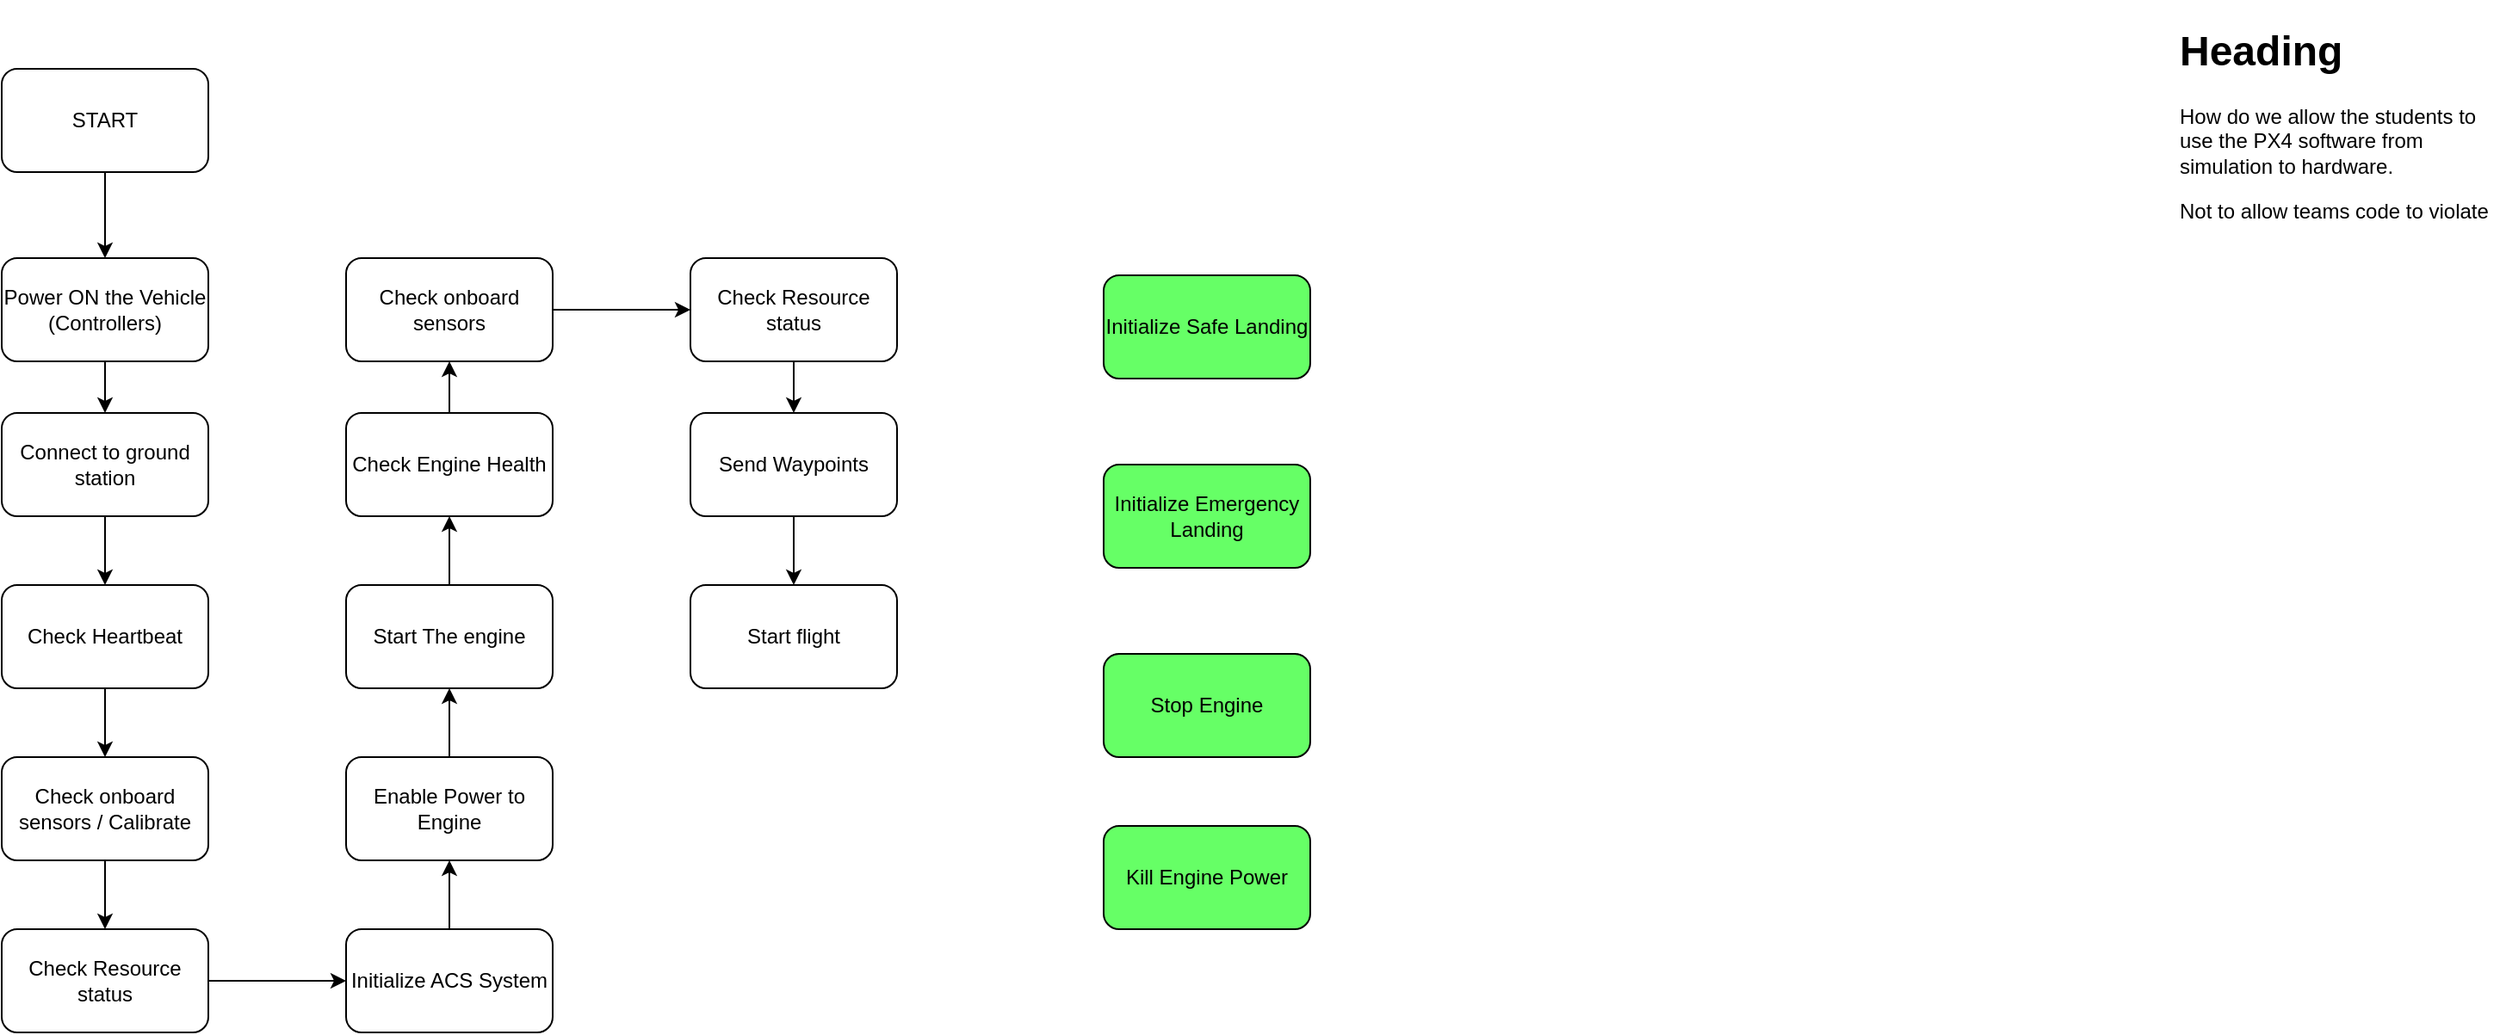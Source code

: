 <mxfile version="13.3.1" type="device" pages="8"><diagram id="8EWQWFWMZrMX-9dk0q8d" name="Initializing Sequence"><mxGraphModel dx="1553" dy="710" grid="1" gridSize="10" guides="1" tooltips="1" connect="1" arrows="1" fold="1" page="1" pageScale="1" pageWidth="1700" pageHeight="1100" math="0" shadow="0"><root><mxCell id="pQbY8_8ZWrxfAMIq-jxF-0"/><mxCell id="pQbY8_8ZWrxfAMIq-jxF-1" parent="pQbY8_8ZWrxfAMIq-jxF-0"/><mxCell id="pQbY8_8ZWrxfAMIq-jxF-17" style="edgeStyle=orthogonalEdgeStyle;rounded=0;orthogonalLoop=1;jettySize=auto;html=1;" edge="1" parent="pQbY8_8ZWrxfAMIq-jxF-1" source="pQbY8_8ZWrxfAMIq-jxF-2" target="pQbY8_8ZWrxfAMIq-jxF-3"><mxGeometry relative="1" as="geometry"/></mxCell><mxCell id="pQbY8_8ZWrxfAMIq-jxF-2" value="START" style="rounded=1;whiteSpace=wrap;html=1;" vertex="1" parent="pQbY8_8ZWrxfAMIq-jxF-1"><mxGeometry x="120" y="40" width="120" height="60" as="geometry"/></mxCell><mxCell id="pQbY8_8ZWrxfAMIq-jxF-18" style="edgeStyle=orthogonalEdgeStyle;rounded=0;orthogonalLoop=1;jettySize=auto;html=1;" edge="1" parent="pQbY8_8ZWrxfAMIq-jxF-1" source="pQbY8_8ZWrxfAMIq-jxF-3" target="pQbY8_8ZWrxfAMIq-jxF-4"><mxGeometry relative="1" as="geometry"/></mxCell><mxCell id="pQbY8_8ZWrxfAMIq-jxF-3" value="Power ON the Vehicle (Controllers)" style="rounded=1;whiteSpace=wrap;html=1;" vertex="1" parent="pQbY8_8ZWrxfAMIq-jxF-1"><mxGeometry x="120" y="150" width="120" height="60" as="geometry"/></mxCell><mxCell id="pQbY8_8ZWrxfAMIq-jxF-19" style="edgeStyle=orthogonalEdgeStyle;rounded=0;orthogonalLoop=1;jettySize=auto;html=1;entryX=0.5;entryY=0;entryDx=0;entryDy=0;" edge="1" parent="pQbY8_8ZWrxfAMIq-jxF-1" source="pQbY8_8ZWrxfAMIq-jxF-4" target="pQbY8_8ZWrxfAMIq-jxF-5"><mxGeometry relative="1" as="geometry"/></mxCell><mxCell id="pQbY8_8ZWrxfAMIq-jxF-4" value="Connect to ground station" style="rounded=1;whiteSpace=wrap;html=1;" vertex="1" parent="pQbY8_8ZWrxfAMIq-jxF-1"><mxGeometry x="120" y="240" width="120" height="60" as="geometry"/></mxCell><mxCell id="pQbY8_8ZWrxfAMIq-jxF-20" style="edgeStyle=orthogonalEdgeStyle;rounded=0;orthogonalLoop=1;jettySize=auto;html=1;entryX=0.5;entryY=0;entryDx=0;entryDy=0;" edge="1" parent="pQbY8_8ZWrxfAMIq-jxF-1" source="pQbY8_8ZWrxfAMIq-jxF-5" target="pQbY8_8ZWrxfAMIq-jxF-6"><mxGeometry relative="1" as="geometry"/></mxCell><mxCell id="pQbY8_8ZWrxfAMIq-jxF-5" value="Check Heartbeat" style="rounded=1;whiteSpace=wrap;html=1;" vertex="1" parent="pQbY8_8ZWrxfAMIq-jxF-1"><mxGeometry x="120" y="340" width="120" height="60" as="geometry"/></mxCell><mxCell id="pQbY8_8ZWrxfAMIq-jxF-21" style="edgeStyle=orthogonalEdgeStyle;rounded=0;orthogonalLoop=1;jettySize=auto;html=1;entryX=0.5;entryY=0;entryDx=0;entryDy=0;" edge="1" parent="pQbY8_8ZWrxfAMIq-jxF-1" source="pQbY8_8ZWrxfAMIq-jxF-6" target="pQbY8_8ZWrxfAMIq-jxF-7"><mxGeometry relative="1" as="geometry"/></mxCell><mxCell id="pQbY8_8ZWrxfAMIq-jxF-6" value="Check onboard sensors / Calibrate" style="rounded=1;whiteSpace=wrap;html=1;" vertex="1" parent="pQbY8_8ZWrxfAMIq-jxF-1"><mxGeometry x="120" y="440" width="120" height="60" as="geometry"/></mxCell><mxCell id="pQbY8_8ZWrxfAMIq-jxF-22" style="edgeStyle=orthogonalEdgeStyle;rounded=0;orthogonalLoop=1;jettySize=auto;html=1;entryX=0;entryY=0.5;entryDx=0;entryDy=0;" edge="1" parent="pQbY8_8ZWrxfAMIq-jxF-1" source="pQbY8_8ZWrxfAMIq-jxF-7" target="pQbY8_8ZWrxfAMIq-jxF-14"><mxGeometry relative="1" as="geometry"/></mxCell><mxCell id="pQbY8_8ZWrxfAMIq-jxF-7" value="Check Resource status" style="rounded=1;whiteSpace=wrap;html=1;" vertex="1" parent="pQbY8_8ZWrxfAMIq-jxF-1"><mxGeometry x="120" y="540" width="120" height="60" as="geometry"/></mxCell><mxCell id="pQbY8_8ZWrxfAMIq-jxF-24" style="edgeStyle=orthogonalEdgeStyle;rounded=0;orthogonalLoop=1;jettySize=auto;html=1;entryX=0.5;entryY=1;entryDx=0;entryDy=0;" edge="1" parent="pQbY8_8ZWrxfAMIq-jxF-1" source="pQbY8_8ZWrxfAMIq-jxF-8" target="pQbY8_8ZWrxfAMIq-jxF-9"><mxGeometry relative="1" as="geometry"/></mxCell><mxCell id="pQbY8_8ZWrxfAMIq-jxF-8" value="Enable Power to Engine" style="rounded=1;whiteSpace=wrap;html=1;" vertex="1" parent="pQbY8_8ZWrxfAMIq-jxF-1"><mxGeometry x="320" y="440" width="120" height="60" as="geometry"/></mxCell><mxCell id="pQbY8_8ZWrxfAMIq-jxF-25" style="edgeStyle=orthogonalEdgeStyle;rounded=0;orthogonalLoop=1;jettySize=auto;html=1;entryX=0.5;entryY=1;entryDx=0;entryDy=0;" edge="1" parent="pQbY8_8ZWrxfAMIq-jxF-1" source="pQbY8_8ZWrxfAMIq-jxF-9" target="pQbY8_8ZWrxfAMIq-jxF-10"><mxGeometry relative="1" as="geometry"/></mxCell><mxCell id="pQbY8_8ZWrxfAMIq-jxF-9" value="Start The engine" style="rounded=1;whiteSpace=wrap;html=1;" vertex="1" parent="pQbY8_8ZWrxfAMIq-jxF-1"><mxGeometry x="320" y="340" width="120" height="60" as="geometry"/></mxCell><mxCell id="pQbY8_8ZWrxfAMIq-jxF-26" style="edgeStyle=orthogonalEdgeStyle;rounded=0;orthogonalLoop=1;jettySize=auto;html=1;entryX=0.5;entryY=1;entryDx=0;entryDy=0;" edge="1" parent="pQbY8_8ZWrxfAMIq-jxF-1" source="pQbY8_8ZWrxfAMIq-jxF-10" target="pQbY8_8ZWrxfAMIq-jxF-11"><mxGeometry relative="1" as="geometry"/></mxCell><mxCell id="pQbY8_8ZWrxfAMIq-jxF-10" value="Check Engine Health" style="rounded=1;whiteSpace=wrap;html=1;" vertex="1" parent="pQbY8_8ZWrxfAMIq-jxF-1"><mxGeometry x="320" y="240" width="120" height="60" as="geometry"/></mxCell><mxCell id="pQbY8_8ZWrxfAMIq-jxF-27" style="edgeStyle=orthogonalEdgeStyle;rounded=0;orthogonalLoop=1;jettySize=auto;html=1;" edge="1" parent="pQbY8_8ZWrxfAMIq-jxF-1" source="pQbY8_8ZWrxfAMIq-jxF-11" target="pQbY8_8ZWrxfAMIq-jxF-12"><mxGeometry relative="1" as="geometry"/></mxCell><mxCell id="pQbY8_8ZWrxfAMIq-jxF-11" value="Check onboard sensors" style="rounded=1;whiteSpace=wrap;html=1;" vertex="1" parent="pQbY8_8ZWrxfAMIq-jxF-1"><mxGeometry x="320" y="150" width="120" height="60" as="geometry"/></mxCell><mxCell id="pQbY8_8ZWrxfAMIq-jxF-28" style="edgeStyle=orthogonalEdgeStyle;rounded=0;orthogonalLoop=1;jettySize=auto;html=1;" edge="1" parent="pQbY8_8ZWrxfAMIq-jxF-1" source="pQbY8_8ZWrxfAMIq-jxF-12" target="pQbY8_8ZWrxfAMIq-jxF-13"><mxGeometry relative="1" as="geometry"/></mxCell><mxCell id="pQbY8_8ZWrxfAMIq-jxF-12" value="Check Resource&lt;br&gt;status" style="rounded=1;whiteSpace=wrap;html=1;" vertex="1" parent="pQbY8_8ZWrxfAMIq-jxF-1"><mxGeometry x="520" y="150" width="120" height="60" as="geometry"/></mxCell><mxCell id="pQbY8_8ZWrxfAMIq-jxF-29" style="edgeStyle=orthogonalEdgeStyle;rounded=0;orthogonalLoop=1;jettySize=auto;html=1;" edge="1" parent="pQbY8_8ZWrxfAMIq-jxF-1" source="pQbY8_8ZWrxfAMIq-jxF-13" target="pQbY8_8ZWrxfAMIq-jxF-16"><mxGeometry relative="1" as="geometry"/></mxCell><mxCell id="pQbY8_8ZWrxfAMIq-jxF-13" value="Send Waypoints" style="rounded=1;whiteSpace=wrap;html=1;" vertex="1" parent="pQbY8_8ZWrxfAMIq-jxF-1"><mxGeometry x="520" y="240" width="120" height="60" as="geometry"/></mxCell><mxCell id="pQbY8_8ZWrxfAMIq-jxF-23" style="edgeStyle=orthogonalEdgeStyle;rounded=0;orthogonalLoop=1;jettySize=auto;html=1;entryX=0.5;entryY=1;entryDx=0;entryDy=0;" edge="1" parent="pQbY8_8ZWrxfAMIq-jxF-1" source="pQbY8_8ZWrxfAMIq-jxF-14" target="pQbY8_8ZWrxfAMIq-jxF-8"><mxGeometry relative="1" as="geometry"/></mxCell><mxCell id="pQbY8_8ZWrxfAMIq-jxF-14" value="Initialize ACS System" style="rounded=1;whiteSpace=wrap;html=1;" vertex="1" parent="pQbY8_8ZWrxfAMIq-jxF-1"><mxGeometry x="320" y="540" width="120" height="60" as="geometry"/></mxCell><mxCell id="pQbY8_8ZWrxfAMIq-jxF-16" value="Start flight" style="rounded=1;whiteSpace=wrap;html=1;" vertex="1" parent="pQbY8_8ZWrxfAMIq-jxF-1"><mxGeometry x="520" y="340" width="120" height="60" as="geometry"/></mxCell><mxCell id="R_dKb_QLzuPt8VD1Ko7h-0" value="Initialize Safe Landing" style="rounded=1;whiteSpace=wrap;html=1;fillColor=#66FF66;" vertex="1" parent="pQbY8_8ZWrxfAMIq-jxF-1"><mxGeometry x="760" y="160" width="120" height="60" as="geometry"/></mxCell><mxCell id="R_dKb_QLzuPt8VD1Ko7h-1" value="Initialize Emergency Landing" style="rounded=1;whiteSpace=wrap;html=1;fillColor=#66FF66;" vertex="1" parent="pQbY8_8ZWrxfAMIq-jxF-1"><mxGeometry x="760" y="270" width="120" height="60" as="geometry"/></mxCell><mxCell id="R_dKb_QLzuPt8VD1Ko7h-2" value="Stop Engine" style="rounded=1;whiteSpace=wrap;html=1;fillColor=#66FF66;" vertex="1" parent="pQbY8_8ZWrxfAMIq-jxF-1"><mxGeometry x="760" y="380" width="120" height="60" as="geometry"/></mxCell><mxCell id="R_dKb_QLzuPt8VD1Ko7h-3" value="Kill Engine Power" style="rounded=1;whiteSpace=wrap;html=1;fillColor=#66FF66;" vertex="1" parent="pQbY8_8ZWrxfAMIq-jxF-1"><mxGeometry x="760" y="480" width="120" height="60" as="geometry"/></mxCell><mxCell id="REuU0KqLPkrTZ6Sy6_kO-0" value="&lt;h1&gt;Heading&lt;/h1&gt;&lt;p&gt;How do we allow the students to use the PX4 software from simulation to hardware.&lt;/p&gt;&lt;p&gt;Not to allow teams code to violate any of the parameters&lt;/p&gt;" style="text;html=1;strokeColor=none;fillColor=none;spacing=5;spacingTop=-20;whiteSpace=wrap;overflow=hidden;rounded=0;" vertex="1" parent="pQbY8_8ZWrxfAMIq-jxF-1"><mxGeometry x="1380" y="10" width="190" height="120" as="geometry"/></mxCell></root></mxGraphModel></diagram><diagram id="u0Ducfw3tIZAwEGJzio2" name="Ground Station"><mxGraphModel dx="1553" dy="710" grid="1" gridSize="10" guides="1" tooltips="1" connect="1" arrows="1" fold="1" page="1" pageScale="1" pageWidth="1700" pageHeight="1100" math="0" shadow="0"><root><mxCell id="0"/><mxCell id="1" parent="0"/><mxCell id="LojmnuqNCUgr_2fDSkwn-1" value="&lt;h1&gt;Ground Station&lt;/h1&gt;&lt;p&gt;&lt;ul&gt;&lt;li&gt;&lt;font size=&quot;3&quot;&gt;Details about what will be visible on the terminal.&amp;nbsp;&lt;/font&gt;&lt;/li&gt;&lt;li&gt;&lt;font size=&quot;3&quot;&gt;What all controls will be there on the terminal&lt;/font&gt;&lt;/li&gt;&lt;li&gt;&lt;font size=&quot;3&quot;&gt;Hardware specifications&lt;/font&gt;&lt;/li&gt;&lt;li&gt;&lt;font size=&quot;3&quot;&gt;Communication specifications&lt;/font&gt;&lt;/li&gt;&lt;li&gt;&lt;font size=&quot;3&quot;&gt;&lt;br&gt;&lt;/font&gt;&lt;/li&gt;&lt;/ul&gt;&lt;/p&gt;" style="text;html=1;strokeColor=none;fillColor=none;spacing=5;spacingTop=-20;whiteSpace=wrap;overflow=hidden;rounded=0;" parent="1" vertex="1"><mxGeometry x="20" y="800" width="280" height="220" as="geometry"/></mxCell><mxCell id="fftPoxaL45FxiJkztonE-3" style="edgeStyle=orthogonalEdgeStyle;rounded=0;orthogonalLoop=1;jettySize=auto;html=1;entryX=0;entryY=0.5;entryDx=0;entryDy=0;entryPerimeter=0;" parent="1" source="fftPoxaL45FxiJkztonE-1" target="fftPoxaL45FxiJkztonE-2" edge="1"><mxGeometry relative="1" as="geometry"/></mxCell><mxCell id="fftPoxaL45FxiJkztonE-1" value="Actor" style="shape=umlActor;verticalLabelPosition=bottom;labelBackgroundColor=#ffffff;verticalAlign=top;html=1;outlineConnect=0;" parent="1" vertex="1"><mxGeometry x="40" y="330" width="30" height="60" as="geometry"/></mxCell><mxCell id="Apo-IaqyjApwZgGksck6-3" style="edgeStyle=orthogonalEdgeStyle;rounded=0;orthogonalLoop=1;jettySize=auto;html=1;entryX=0;entryY=0.5;entryDx=0;entryDy=0;" parent="1" source="fftPoxaL45FxiJkztonE-2" target="fftPoxaL45FxiJkztonE-5" edge="1"><mxGeometry relative="1" as="geometry"/></mxCell><mxCell id="Apo-IaqyjApwZgGksck6-4" style="edgeStyle=orthogonalEdgeStyle;rounded=0;orthogonalLoop=1;jettySize=auto;html=1;entryX=0;entryY=0.5;entryDx=0;entryDy=0;" parent="1" source="fftPoxaL45FxiJkztonE-2" target="fftPoxaL45FxiJkztonE-9" edge="1"><mxGeometry relative="1" as="geometry"/></mxCell><mxCell id="Apo-IaqyjApwZgGksck6-5" style="edgeStyle=orthogonalEdgeStyle;rounded=0;orthogonalLoop=1;jettySize=auto;html=1;entryX=0;entryY=0.5;entryDx=0;entryDy=0;" parent="1" source="fftPoxaL45FxiJkztonE-2" target="fftPoxaL45FxiJkztonE-12" edge="1"><mxGeometry relative="1" as="geometry"/></mxCell><mxCell id="Apo-IaqyjApwZgGksck6-6" style="edgeStyle=orthogonalEdgeStyle;rounded=0;orthogonalLoop=1;jettySize=auto;html=1;" parent="1" source="fftPoxaL45FxiJkztonE-2" target="fftPoxaL45FxiJkztonE-15" edge="1"><mxGeometry relative="1" as="geometry"/></mxCell><mxCell id="Apo-IaqyjApwZgGksck6-7" style="edgeStyle=orthogonalEdgeStyle;rounded=0;orthogonalLoop=1;jettySize=auto;html=1;entryX=0;entryY=0.5;entryDx=0;entryDy=0;" parent="1" source="fftPoxaL45FxiJkztonE-2" target="fftPoxaL45FxiJkztonE-20" edge="1"><mxGeometry relative="1" as="geometry"/></mxCell><mxCell id="Apo-IaqyjApwZgGksck6-8" style="edgeStyle=orthogonalEdgeStyle;rounded=0;orthogonalLoop=1;jettySize=auto;html=1;entryX=0;entryY=0.5;entryDx=0;entryDy=0;" parent="1" source="fftPoxaL45FxiJkztonE-2" target="fftPoxaL45FxiJkztonE-22" edge="1"><mxGeometry relative="1" as="geometry"/></mxCell><mxCell id="Apo-IaqyjApwZgGksck6-9" style="edgeStyle=orthogonalEdgeStyle;rounded=0;orthogonalLoop=1;jettySize=auto;html=1;entryX=0;entryY=0.5;entryDx=0;entryDy=0;" parent="1" source="fftPoxaL45FxiJkztonE-2" target="fftPoxaL45FxiJkztonE-27" edge="1"><mxGeometry relative="1" as="geometry"/></mxCell><mxCell id="fftPoxaL45FxiJkztonE-2" value="Terminal" style="fontColor=#0066CC;verticalAlign=top;verticalLabelPosition=bottom;labelPosition=center;align=center;html=1;outlineConnect=0;fillColor=#CCCCCC;strokeColor=#6881B3;gradientColor=none;gradientDirection=north;strokeWidth=2;shape=mxgraph.networks.terminal;" parent="1" vertex="1"><mxGeometry x="170" y="330" width="80" height="65" as="geometry"/></mxCell><mxCell id="Apo-IaqyjApwZgGksck6-11" style="edgeStyle=orthogonalEdgeStyle;rounded=0;orthogonalLoop=1;jettySize=auto;html=1;exitX=1;exitY=0.25;exitDx=0;exitDy=0;entryX=0;entryY=0.5;entryDx=0;entryDy=0;" parent="1" source="fftPoxaL45FxiJkztonE-5" target="fftPoxaL45FxiJkztonE-6" edge="1"><mxGeometry relative="1" as="geometry"/></mxCell><mxCell id="fftPoxaL45FxiJkztonE-5" value="Pre Flight Sequence" style="rounded=0;whiteSpace=wrap;html=1;fillColor=#99FF99;" parent="1" vertex="1"><mxGeometry x="320" y="40" width="120" height="60" as="geometry"/></mxCell><mxCell id="Apo-IaqyjApwZgGksck6-12" style="edgeStyle=orthogonalEdgeStyle;rounded=0;orthogonalLoop=1;jettySize=auto;html=1;" parent="1" source="fftPoxaL45FxiJkztonE-6" target="fftPoxaL45FxiJkztonE-7" edge="1"><mxGeometry relative="1" as="geometry"/></mxCell><mxCell id="fftPoxaL45FxiJkztonE-6" value="Test Gimbal" style="rounded=1;whiteSpace=wrap;html=1;" parent="1" vertex="1"><mxGeometry x="520" y="40" width="120" height="30" as="geometry"/></mxCell><mxCell id="Apo-IaqyjApwZgGksck6-13" style="edgeStyle=orthogonalEdgeStyle;rounded=0;orthogonalLoop=1;jettySize=auto;html=1;" parent="1" source="fftPoxaL45FxiJkztonE-7" target="fftPoxaL45FxiJkztonE-8" edge="1"><mxGeometry relative="1" as="geometry"/></mxCell><mxCell id="fftPoxaL45FxiJkztonE-7" value="Fuel Status" style="rounded=1;whiteSpace=wrap;html=1;" parent="1" vertex="1"><mxGeometry x="700" y="40" width="120" height="30" as="geometry"/></mxCell><mxCell id="Apo-IaqyjApwZgGksck6-41" style="edgeStyle=orthogonalEdgeStyle;rounded=0;orthogonalLoop=1;jettySize=auto;html=1;entryX=-0.011;entryY=0.023;entryDx=0;entryDy=0;entryPerimeter=0;" parent="1" source="fftPoxaL45FxiJkztonE-8" target="Apo-IaqyjApwZgGksck6-40" edge="1"><mxGeometry relative="1" as="geometry"/></mxCell><mxCell id="fftPoxaL45FxiJkztonE-8" value="Battery Status" style="rounded=1;whiteSpace=wrap;html=1;" parent="1" vertex="1"><mxGeometry x="890" y="40" width="120" height="30" as="geometry"/></mxCell><mxCell id="Apo-IaqyjApwZgGksck6-49" style="edgeStyle=orthogonalEdgeStyle;rounded=0;orthogonalLoop=1;jettySize=auto;html=1;exitX=1;exitY=0.25;exitDx=0;exitDy=0;entryX=0;entryY=0.147;entryDx=0;entryDy=0;entryPerimeter=0;" parent="1" source="fftPoxaL45FxiJkztonE-9" target="Apo-IaqyjApwZgGksck6-40" edge="1"><mxGeometry relative="1" as="geometry"/></mxCell><mxCell id="fftPoxaL45FxiJkztonE-9" value="Start Engine" style="rounded=0;whiteSpace=wrap;html=1;fillColor=#99FF99;" parent="1" vertex="1"><mxGeometry x="320" y="120" width="120" height="60" as="geometry"/></mxCell><mxCell id="Apo-IaqyjApwZgGksck6-38" style="edgeStyle=orthogonalEdgeStyle;rounded=0;orthogonalLoop=1;jettySize=auto;html=1;entryX=1;entryY=0.75;entryDx=0;entryDy=0;" parent="1" source="fftPoxaL45FxiJkztonE-11" target="fftPoxaL45FxiJkztonE-12" edge="1"><mxGeometry relative="1" as="geometry"/></mxCell><mxCell id="fftPoxaL45FxiJkztonE-11" value="Engine Telemetry" style="rounded=1;whiteSpace=wrap;html=1;" parent="1" vertex="1"><mxGeometry x="520" y="630" width="120" height="30" as="geometry"/></mxCell><mxCell id="Apo-IaqyjApwZgGksck6-54" style="edgeStyle=orthogonalEdgeStyle;rounded=0;orthogonalLoop=1;jettySize=auto;html=1;exitX=1;exitY=0.25;exitDx=0;exitDy=0;entryX=0.011;entryY=0.9;entryDx=0;entryDy=0;entryPerimeter=0;" parent="1" source="fftPoxaL45FxiJkztonE-12" target="Apo-IaqyjApwZgGksck6-40" edge="1"><mxGeometry relative="1" as="geometry"/></mxCell><mxCell id="fftPoxaL45FxiJkztonE-12" value="Stop Engine" style="rounded=0;whiteSpace=wrap;html=1;fillColor=#00CC00;" parent="1" vertex="1"><mxGeometry x="320" y="600" width="120" height="60" as="geometry"/></mxCell><mxCell id="Apo-IaqyjApwZgGksck6-19" style="edgeStyle=orthogonalEdgeStyle;rounded=0;orthogonalLoop=1;jettySize=auto;html=1;entryX=1;entryY=0.75;entryDx=0;entryDy=0;" parent="1" source="fftPoxaL45FxiJkztonE-13" target="fftPoxaL45FxiJkztonE-9" edge="1"><mxGeometry relative="1" as="geometry"/></mxCell><mxCell id="fftPoxaL45FxiJkztonE-13" value="Engine Telemetry" style="rounded=1;whiteSpace=wrap;html=1;" parent="1" vertex="1"><mxGeometry x="520" y="150" width="120" height="30" as="geometry"/></mxCell><mxCell id="Apo-IaqyjApwZgGksck6-28" style="edgeStyle=orthogonalEdgeStyle;rounded=0;orthogonalLoop=1;jettySize=auto;html=1;exitX=1;exitY=0.25;exitDx=0;exitDy=0;entryX=0;entryY=0.5;entryDx=0;entryDy=0;" parent="1" source="fftPoxaL45FxiJkztonE-15" target="fftPoxaL45FxiJkztonE-16" edge="1"><mxGeometry relative="1" as="geometry"/></mxCell><mxCell id="fftPoxaL45FxiJkztonE-15" value="Set Competion Waypoint Sequence" style="rounded=0;whiteSpace=wrap;html=1;fillColor=#66FF66;" parent="1" vertex="1"><mxGeometry x="320" y="300" width="120" height="60" as="geometry"/></mxCell><mxCell id="Apo-IaqyjApwZgGksck6-45" style="edgeStyle=orthogonalEdgeStyle;rounded=0;orthogonalLoop=1;jettySize=auto;html=1;entryX=0;entryY=0.43;entryDx=0;entryDy=0;entryPerimeter=0;" parent="1" source="fftPoxaL45FxiJkztonE-16" target="Apo-IaqyjApwZgGksck6-40" edge="1"><mxGeometry relative="1" as="geometry"/></mxCell><mxCell id="fftPoxaL45FxiJkztonE-16" value="Waypoint Data" style="rounded=1;whiteSpace=wrap;html=1;" parent="1" vertex="1"><mxGeometry x="520" y="300" width="120" height="30" as="geometry"/></mxCell><mxCell id="fftPoxaL45FxiJkztonE-19" value="Intensity of Green Defines the priority" style="text;html=1;strokeColor=none;fillColor=#CCFFCC;align=center;verticalAlign=middle;whiteSpace=wrap;rounded=0;" parent="1" vertex="1"><mxGeometry x="40" y="40" width="210" height="40" as="geometry"/></mxCell><mxCell id="Apo-IaqyjApwZgGksck6-48" style="edgeStyle=orthogonalEdgeStyle;rounded=0;orthogonalLoop=1;jettySize=auto;html=1;exitX=1;exitY=0.25;exitDx=0;exitDy=0;entryX=-0.022;entryY=0.588;entryDx=0;entryDy=0;entryPerimeter=0;" parent="1" source="fftPoxaL45FxiJkztonE-20" target="Apo-IaqyjApwZgGksck6-40" edge="1"><mxGeometry relative="1" as="geometry"/></mxCell><mxCell id="fftPoxaL45FxiJkztonE-20" value="Initiate Landing" style="rounded=0;whiteSpace=wrap;html=1;fillColor=#33FF33;" parent="1" vertex="1"><mxGeometry x="320" y="400" width="120" height="60" as="geometry"/></mxCell><mxCell id="Apo-IaqyjApwZgGksck6-31" style="edgeStyle=orthogonalEdgeStyle;rounded=0;orthogonalLoop=1;jettySize=auto;html=1;entryX=1;entryY=0.75;entryDx=0;entryDy=0;" parent="1" source="fftPoxaL45FxiJkztonE-21" target="fftPoxaL45FxiJkztonE-20" edge="1"><mxGeometry relative="1" as="geometry"/></mxCell><mxCell id="fftPoxaL45FxiJkztonE-21" value="Landing Sequence" style="rounded=1;whiteSpace=wrap;html=1;" parent="1" vertex="1"><mxGeometry x="520" y="430" width="120" height="30" as="geometry"/></mxCell><mxCell id="Apo-IaqyjApwZgGksck6-32" style="edgeStyle=orthogonalEdgeStyle;rounded=0;orthogonalLoop=1;jettySize=auto;html=1;exitX=1;exitY=0.25;exitDx=0;exitDy=0;entryX=0;entryY=0.5;entryDx=0;entryDy=0;" parent="1" source="fftPoxaL45FxiJkztonE-22" target="fftPoxaL45FxiJkztonE-23" edge="1"><mxGeometry relative="1" as="geometry"/></mxCell><mxCell id="fftPoxaL45FxiJkztonE-22" value="Safety &lt;br&gt;Vehicle Parameters" style="rounded=0;whiteSpace=wrap;html=1;fillColor=#33FF33;" parent="1" vertex="1"><mxGeometry x="320" y="500" width="120" height="60" as="geometry"/></mxCell><mxCell id="Apo-IaqyjApwZgGksck6-33" style="edgeStyle=orthogonalEdgeStyle;rounded=0;orthogonalLoop=1;jettySize=auto;html=1;entryX=0;entryY=0.5;entryDx=0;entryDy=0;" parent="1" source="fftPoxaL45FxiJkztonE-23" target="fftPoxaL45FxiJkztonE-24" edge="1"><mxGeometry relative="1" as="geometry"/></mxCell><mxCell id="fftPoxaL45FxiJkztonE-23" value="Altitude" style="rounded=1;whiteSpace=wrap;html=1;" parent="1" vertex="1"><mxGeometry x="520" y="500" width="120" height="30" as="geometry"/></mxCell><mxCell id="Apo-IaqyjApwZgGksck6-34" style="edgeStyle=orthogonalEdgeStyle;rounded=0;orthogonalLoop=1;jettySize=auto;html=1;" parent="1" source="fftPoxaL45FxiJkztonE-24" target="fftPoxaL45FxiJkztonE-25" edge="1"><mxGeometry relative="1" as="geometry"/></mxCell><mxCell id="fftPoxaL45FxiJkztonE-24" value="Geo Fence" style="rounded=1;whiteSpace=wrap;html=1;" parent="1" vertex="1"><mxGeometry x="700" y="500" width="120" height="30" as="geometry"/></mxCell><mxCell id="Apo-IaqyjApwZgGksck6-35" style="edgeStyle=orthogonalEdgeStyle;rounded=0;orthogonalLoop=1;jettySize=auto;html=1;entryX=0;entryY=0.5;entryDx=0;entryDy=0;" parent="1" source="fftPoxaL45FxiJkztonE-25" target="fftPoxaL45FxiJkztonE-26" edge="1"><mxGeometry relative="1" as="geometry"/></mxCell><mxCell id="fftPoxaL45FxiJkztonE-25" value="Max Thrust" style="rounded=1;whiteSpace=wrap;html=1;" parent="1" vertex="1"><mxGeometry x="890" y="500" width="120" height="30" as="geometry"/></mxCell><mxCell id="Apo-IaqyjApwZgGksck6-50" style="edgeStyle=orthogonalEdgeStyle;rounded=0;orthogonalLoop=1;jettySize=auto;html=1;entryX=0;entryY=0.738;entryDx=0;entryDy=0;entryPerimeter=0;" parent="1" source="fftPoxaL45FxiJkztonE-26" target="Apo-IaqyjApwZgGksck6-40" edge="1"><mxGeometry relative="1" as="geometry"/></mxCell><mxCell id="fftPoxaL45FxiJkztonE-26" value="Range Roll / Pitch" style="rounded=1;whiteSpace=wrap;html=1;" parent="1" vertex="1"><mxGeometry x="1080" y="500" width="120" height="30" as="geometry"/></mxCell><mxCell id="Ctx5LRdNK72stmhjWtWx-1" style="edgeStyle=orthogonalEdgeStyle;rounded=0;orthogonalLoop=1;jettySize=auto;html=1;exitX=1;exitY=0.25;exitDx=0;exitDy=0;entryX=0.011;entryY=0.273;entryDx=0;entryDy=0;entryPerimeter=0;" parent="1" source="fftPoxaL45FxiJkztonE-27" target="Apo-IaqyjApwZgGksck6-40" edge="1"><mxGeometry relative="1" as="geometry"/></mxCell><mxCell id="fftPoxaL45FxiJkztonE-27" value="Post Flight Check" style="rounded=0;whiteSpace=wrap;html=1;fillColor=#99FF99;" parent="1" vertex="1"><mxGeometry x="320" y="200" width="120" height="60" as="geometry"/></mxCell><mxCell id="Apo-IaqyjApwZgGksck6-20" style="edgeStyle=orthogonalEdgeStyle;rounded=0;orthogonalLoop=1;jettySize=auto;html=1;entryX=1;entryY=0.75;entryDx=0;entryDy=0;" parent="1" source="fftPoxaL45FxiJkztonE-28" target="fftPoxaL45FxiJkztonE-27" edge="1"><mxGeometry relative="1" as="geometry"/></mxCell><mxCell id="fftPoxaL45FxiJkztonE-28" value="Altitude Check" style="rounded=1;whiteSpace=wrap;html=1;" parent="1" vertex="1"><mxGeometry x="520" y="230" width="120" height="30" as="geometry"/></mxCell><mxCell id="Apo-IaqyjApwZgGksck6-21" style="edgeStyle=orthogonalEdgeStyle;rounded=0;orthogonalLoop=1;jettySize=auto;html=1;entryX=1;entryY=0.5;entryDx=0;entryDy=0;" parent="1" source="fftPoxaL45FxiJkztonE-29" target="fftPoxaL45FxiJkztonE-28" edge="1"><mxGeometry relative="1" as="geometry"/></mxCell><mxCell id="fftPoxaL45FxiJkztonE-29" value="Inclination Check" style="rounded=1;whiteSpace=wrap;html=1;" parent="1" vertex="1"><mxGeometry x="680" y="230" width="120" height="30" as="geometry"/></mxCell><mxCell id="Apo-IaqyjApwZgGksck6-22" style="edgeStyle=orthogonalEdgeStyle;rounded=0;orthogonalLoop=1;jettySize=auto;html=1;entryX=1;entryY=0.5;entryDx=0;entryDy=0;" parent="1" source="fftPoxaL45FxiJkztonE-30" target="fftPoxaL45FxiJkztonE-29" edge="1"><mxGeometry relative="1" as="geometry"/></mxCell><mxCell id="fftPoxaL45FxiJkztonE-30" value="Engine Status" style="rounded=1;whiteSpace=wrap;html=1;" parent="1" vertex="1"><mxGeometry x="840" y="230" width="120" height="30" as="geometry"/></mxCell><mxCell id="Apo-IaqyjApwZgGksck6-24" style="edgeStyle=orthogonalEdgeStyle;rounded=0;orthogonalLoop=1;jettySize=auto;html=1;" parent="1" source="fftPoxaL45FxiJkztonE-31" target="fftPoxaL45FxiJkztonE-32" edge="1"><mxGeometry relative="1" as="geometry"/></mxCell><mxCell id="fftPoxaL45FxiJkztonE-31" value="Fuel Status" style="rounded=1;whiteSpace=wrap;html=1;" parent="1" vertex="1"><mxGeometry x="1150" y="230" width="120" height="30" as="geometry"/></mxCell><mxCell id="Apo-IaqyjApwZgGksck6-23" style="edgeStyle=orthogonalEdgeStyle;rounded=0;orthogonalLoop=1;jettySize=auto;html=1;" parent="1" source="fftPoxaL45FxiJkztonE-32" target="fftPoxaL45FxiJkztonE-30" edge="1"><mxGeometry relative="1" as="geometry"/></mxCell><mxCell id="fftPoxaL45FxiJkztonE-32" value="Battery Status" style="rounded=1;whiteSpace=wrap;html=1;" parent="1" vertex="1"><mxGeometry x="990" y="230" width="120" height="30" as="geometry"/></mxCell><mxCell id="Apo-IaqyjApwZgGksck6-18" style="edgeStyle=orthogonalEdgeStyle;rounded=0;orthogonalLoop=1;jettySize=auto;html=1;entryX=1;entryY=0.75;entryDx=0;entryDy=0;" parent="1" source="Apo-IaqyjApwZgGksck6-17" target="fftPoxaL45FxiJkztonE-5" edge="1"><mxGeometry relative="1" as="geometry"/></mxCell><mxCell id="Apo-IaqyjApwZgGksck6-17" value="Status" style="ellipse;whiteSpace=wrap;html=1;fillColor=#FFFFFF;" parent="1" vertex="1"><mxGeometry x="630" y="70" width="75" height="30" as="geometry"/></mxCell><mxCell id="Apo-IaqyjApwZgGksck6-30" style="edgeStyle=orthogonalEdgeStyle;rounded=0;orthogonalLoop=1;jettySize=auto;html=1;exitX=0;exitY=0.5;exitDx=0;exitDy=0;entryX=1;entryY=0.75;entryDx=0;entryDy=0;" parent="1" source="Apo-IaqyjApwZgGksck6-26" target="fftPoxaL45FxiJkztonE-15" edge="1"><mxGeometry relative="1" as="geometry"/></mxCell><mxCell id="Apo-IaqyjApwZgGksck6-26" value="Current Waypoint" style="ellipse;whiteSpace=wrap;html=1;fillColor=#FFFFFF;" parent="1" vertex="1"><mxGeometry x="640" y="330" width="125" height="30" as="geometry"/></mxCell><mxCell id="Apo-IaqyjApwZgGksck6-37" style="edgeStyle=orthogonalEdgeStyle;rounded=0;orthogonalLoop=1;jettySize=auto;html=1;entryX=1;entryY=0.75;entryDx=0;entryDy=0;" parent="1" source="Apo-IaqyjApwZgGksck6-36" target="fftPoxaL45FxiJkztonE-22" edge="1"><mxGeometry relative="1" as="geometry"/></mxCell><mxCell id="Apo-IaqyjApwZgGksck6-36" value="Status" style="ellipse;whiteSpace=wrap;html=1;fillColor=#FFFFFF;" parent="1" vertex="1"><mxGeometry x="640" y="530" width="75" height="30" as="geometry"/></mxCell><mxCell id="Apo-IaqyjApwZgGksck6-42" style="edgeStyle=orthogonalEdgeStyle;rounded=0;orthogonalLoop=1;jettySize=auto;html=1;entryX=1;entryY=0.5;entryDx=0;entryDy=0;" parent="1" source="Apo-IaqyjApwZgGksck6-40" target="Apo-IaqyjApwZgGksck6-17" edge="1"><mxGeometry relative="1" as="geometry"><Array as="points"><mxPoint x="1310" y="360"/><mxPoint x="1310" y="85"/></Array></mxGeometry></mxCell><mxCell id="Apo-IaqyjApwZgGksck6-44" style="edgeStyle=orthogonalEdgeStyle;rounded=0;orthogonalLoop=1;jettySize=auto;html=1;entryX=1;entryY=0.5;entryDx=0;entryDy=0;" parent="1" source="Apo-IaqyjApwZgGksck6-40" target="fftPoxaL45FxiJkztonE-13" edge="1"><mxGeometry relative="1" as="geometry"><Array as="points"><mxPoint x="1310" y="360"/><mxPoint x="1310" y="165"/></Array></mxGeometry></mxCell><mxCell id="Apo-IaqyjApwZgGksck6-46" style="edgeStyle=orthogonalEdgeStyle;rounded=0;orthogonalLoop=1;jettySize=auto;html=1;entryX=1;entryY=0.5;entryDx=0;entryDy=0;" parent="1" source="Apo-IaqyjApwZgGksck6-40" target="Apo-IaqyjApwZgGksck6-26" edge="1"><mxGeometry relative="1" as="geometry"/></mxCell><mxCell id="Apo-IaqyjApwZgGksck6-47" style="edgeStyle=orthogonalEdgeStyle;rounded=0;orthogonalLoop=1;jettySize=auto;html=1;entryX=1;entryY=0.5;entryDx=0;entryDy=0;" parent="1" source="Apo-IaqyjApwZgGksck6-40" target="fftPoxaL45FxiJkztonE-21" edge="1"><mxGeometry relative="1" as="geometry"><Array as="points"><mxPoint x="1310" y="360"/><mxPoint x="1310" y="445"/></Array></mxGeometry></mxCell><mxCell id="Apo-IaqyjApwZgGksck6-51" style="edgeStyle=orthogonalEdgeStyle;rounded=0;orthogonalLoop=1;jettySize=auto;html=1;entryX=1;entryY=0.5;entryDx=0;entryDy=0;" parent="1" source="Apo-IaqyjApwZgGksck6-40" target="Apo-IaqyjApwZgGksck6-36" edge="1"><mxGeometry relative="1" as="geometry"><Array as="points"><mxPoint x="1310" y="360"/><mxPoint x="1310" y="545"/></Array></mxGeometry></mxCell><mxCell id="Apo-IaqyjApwZgGksck6-52" style="edgeStyle=orthogonalEdgeStyle;rounded=0;orthogonalLoop=1;jettySize=auto;html=1;entryX=1;entryY=0.5;entryDx=0;entryDy=0;" parent="1" source="Apo-IaqyjApwZgGksck6-40" target="fftPoxaL45FxiJkztonE-11" edge="1"><mxGeometry relative="1" as="geometry"><Array as="points"><mxPoint x="1310" y="360"/><mxPoint x="1310" y="645"/></Array></mxGeometry></mxCell><mxCell id="Apo-IaqyjApwZgGksck6-56" style="edgeStyle=orthogonalEdgeStyle;rounded=0;orthogonalLoop=1;jettySize=auto;html=1;entryX=0;entryY=0.5;entryDx=0;entryDy=0;" parent="1" source="Apo-IaqyjApwZgGksck6-40" target="Apo-IaqyjApwZgGksck6-55" edge="1"><mxGeometry relative="1" as="geometry"/></mxCell><mxCell id="Ctx5LRdNK72stmhjWtWx-2" style="edgeStyle=orthogonalEdgeStyle;rounded=0;orthogonalLoop=1;jettySize=auto;html=1;entryX=1;entryY=0.5;entryDx=0;entryDy=0;" parent="1" source="Apo-IaqyjApwZgGksck6-40" target="fftPoxaL45FxiJkztonE-31" edge="1"><mxGeometry relative="1" as="geometry"><Array as="points"><mxPoint x="1310" y="360"/><mxPoint x="1310" y="245"/></Array></mxGeometry></mxCell><mxCell id="Apo-IaqyjApwZgGksck6-40" value="Communication Channel" style="shape=ext;double=1;rounded=0;whiteSpace=wrap;html=1;fillColor=#FFFFFF;" parent="1" vertex="1"><mxGeometry x="1410" y="40" width="90" height="640" as="geometry"/></mxCell><UserObject label="RF Transceiver" link="data:page/id,jOO4S46NE-V8ODI5x-47" id="Apo-IaqyjApwZgGksck6-55"><mxCell style="shape=image;verticalLabelPosition=bottom;labelBackgroundColor=#ffffff;verticalAlign=top;aspect=fixed;imageAspect=0;image=https://www.mouser.com/images/microchiptechnology/lrg/AC182015-1.jpg;" parent="1" vertex="1"><mxGeometry x="1540" y="289" width="142" height="142" as="geometry"/></mxCell></UserObject></root></mxGraphModel></diagram><diagram id="jOO4S46NE-V8ODI5x-47" name="Vehicle Overview"><mxGraphModel dx="1553" dy="710" grid="1" gridSize="10" guides="1" tooltips="1" connect="1" arrows="1" fold="1" page="1" pageScale="1" pageWidth="1700" pageHeight="1100" math="0" shadow="0"><root><mxCell id="E5ori7tA1DVZH_dJyDs9-0"/><mxCell id="E5ori7tA1DVZH_dJyDs9-1" parent="E5ori7tA1DVZH_dJyDs9-0"/><mxCell id="zEWdBx4LTaOdUUbGGReM-2" value="No" style="edgeStyle=orthogonalEdgeStyle;rounded=0;orthogonalLoop=1;jettySize=auto;html=1;entryX=0;entryY=1;entryDx=0;entryDy=0;" parent="E5ori7tA1DVZH_dJyDs9-1" source="zEWdBx4LTaOdUUbGGReM-0" target="6HBSV5KWv5Zar7BaQAZp-2" edge="1"><mxGeometry relative="1" as="geometry"><Array as="points"><mxPoint x="870" y="370"/><mxPoint x="870" y="107"/></Array></mxGeometry></mxCell><mxCell id="ujw_1HQAadb7IYqCEn_F-5" style="edgeStyle=orthogonalEdgeStyle;rounded=0;orthogonalLoop=1;jettySize=auto;html=1;entryX=0;entryY=0.5;entryDx=0;entryDy=0;" parent="E5ori7tA1DVZH_dJyDs9-1" source="ujw_1HQAadb7IYqCEn_F-3" target="Q2HnpW4wvacraQvMrlS_-40" edge="1"><mxGeometry relative="1" as="geometry"/></mxCell><mxCell id="MdmgGFC_8ZvsGRw-NoJb-0" value="&lt;h1&gt;Vehicle Overview&lt;/h1&gt;&lt;p&gt;&lt;/p&gt;&lt;ul&gt;&lt;li&gt;&lt;font size=&quot;3&quot;&gt;Connection diagram&lt;/font&gt;&lt;/li&gt;&lt;li&gt;&lt;font size=&quot;3&quot;&gt;What information is relayed on each channel&lt;/font&gt;&lt;/li&gt;&lt;li&gt;&lt;br&gt;&lt;/li&gt;&lt;/ul&gt;&lt;p&gt;&lt;/p&gt;" style="text;html=1;strokeColor=none;fillColor=none;spacing=5;spacingTop=-20;whiteSpace=wrap;overflow=hidden;rounded=0;" parent="E5ori7tA1DVZH_dJyDs9-1" vertex="1"><mxGeometry y="930" width="350" height="170" as="geometry"/></mxCell><mxCell id="oiUzY5tK4VjaeKye58sQ-4" style="edgeStyle=orthogonalEdgeStyle;rounded=0;orthogonalLoop=1;jettySize=auto;html=1;" parent="E5ori7tA1DVZH_dJyDs9-1" source="oiUzY5tK4VjaeKye58sQ-2" target="oiUzY5tK4VjaeKye58sQ-3" edge="1"><mxGeometry relative="1" as="geometry"/></mxCell><mxCell id="oiUzY5tK4VjaeKye58sQ-2" value="" style="shape=image;verticalLabelPosition=bottom;labelBackgroundColor=#ffffff;verticalAlign=top;aspect=fixed;imageAspect=0;image=https://event38.com/wp-content/uploads/2016/12/RFD900x.jpg;" parent="E5ori7tA1DVZH_dJyDs9-1" vertex="1"><mxGeometry x="40" y="200" width="220" height="172" as="geometry"/></mxCell><mxCell id="eWm63d_H1aJW2Epxq6AL-4" value="USB Connection&lt;br&gt;(UART)" style="edgeStyle=orthogonalEdgeStyle;rounded=0;orthogonalLoop=1;jettySize=auto;html=1;exitX=1;exitY=0.5;exitDx=0;exitDy=0;entryX=0;entryY=0.5;entryDx=0;entryDy=0;fontStyle=2" parent="E5ori7tA1DVZH_dJyDs9-1" source="oiUzY5tK4VjaeKye58sQ-3" target="eWm63d_H1aJW2Epxq6AL-3" edge="1"><mxGeometry relative="1" as="geometry"/></mxCell><mxCell id="oiUzY5tK4VjaeKye58sQ-3" value="Communication&lt;br&gt;Channel" style="shape=ext;double=1;rounded=0;whiteSpace=wrap;html=1;fillColor=#FFFFFF;" parent="E5ori7tA1DVZH_dJyDs9-1" vertex="1"><mxGeometry x="320" y="40" width="100" height="760" as="geometry"/></mxCell><mxCell id="eWm63d_H1aJW2Epxq6AL-1" style="edgeStyle=orthogonalEdgeStyle;rounded=0;orthogonalLoop=1;jettySize=auto;html=1;entryX=0;entryY=0.5;entryDx=0;entryDy=0;" parent="E5ori7tA1DVZH_dJyDs9-1" source="eWm63d_H1aJW2Epxq6AL-0" target="oiUzY5tK4VjaeKye58sQ-3" edge="1"><mxGeometry relative="1" as="geometry"><Array as="points"><mxPoint x="290" y="491"/><mxPoint x="290" y="420"/></Array></mxGeometry></mxCell><UserObject label="RF Transceiver" link="data:page/id,u0Ducfw3tIZAwEGJzio2" id="eWm63d_H1aJW2Epxq6AL-0"><mxCell style="shape=image;verticalLabelPosition=bottom;labelBackgroundColor=#ffffff;verticalAlign=top;aspect=fixed;imageAspect=0;image=https://www.mouser.com/images/microchiptechnology/lrg/AC182015-1.jpg;" parent="E5ori7tA1DVZH_dJyDs9-1" vertex="1"><mxGeometry x="50" y="420" width="142" height="142" as="geometry"/></mxCell></UserObject><mxCell id="eWm63d_H1aJW2Epxq6AL-2" value="Which One?" style="ellipse;shape=cloud;whiteSpace=wrap;html=1;fillColor=#FFFFFF;" parent="E5ori7tA1DVZH_dJyDs9-1" vertex="1"><mxGeometry x="60" y="80" width="140" height="100" as="geometry"/></mxCell><mxCell id="CZWSid2BjgvgUOHqXwW4-0" value="Start Engine&lt;br&gt;Stop Engine" style="edgeStyle=orthogonalEdgeStyle;rounded=0;orthogonalLoop=1;jettySize=auto;html=1;entryX=0;entryY=0.5;entryDx=0;entryDy=0;exitX=0.5;exitY=0;exitDx=0;exitDy=0;" parent="E5ori7tA1DVZH_dJyDs9-1" source="eWm63d_H1aJW2Epxq6AL-3" target="eWm63d_H1aJW2Epxq6AL-5" edge="1"><mxGeometry x="0.686" relative="1" as="geometry"><Array as="points"><mxPoint x="620" y="100"/><mxPoint x="730" y="100"/></Array><mxPoint as="offset"/></mxGeometry></mxCell><mxCell id="6HBSV5KWv5Zar7BaQAZp-9" value="Gimbal Test&lt;br&gt;Vehicle Parameters&lt;br&gt;" style="edgeStyle=orthogonalEdgeStyle;rounded=0;orthogonalLoop=1;jettySize=auto;html=1;entryX=0;entryY=0.5;entryDx=0;entryDy=0;" parent="E5ori7tA1DVZH_dJyDs9-1" source="eWm63d_H1aJW2Epxq6AL-3" target="eWm63d_H1aJW2Epxq6AL-7" edge="1"><mxGeometry x="0.408" relative="1" as="geometry"><Array as="points"><mxPoint x="760" y="420"/><mxPoint x="760" y="450"/></Array><mxPoint as="offset"/></mxGeometry></mxCell><mxCell id="JME6hLb2I8b8I2QRK4eI-0" value="Vehicle Parameters" style="edgeStyle=orthogonalEdgeStyle;rounded=0;orthogonalLoop=1;jettySize=auto;html=1;entryX=0;entryY=0.5;entryDx=0;entryDy=0;" parent="E5ori7tA1DVZH_dJyDs9-1" source="eWm63d_H1aJW2Epxq6AL-3" target="eWm63d_H1aJW2Epxq6AL-6" edge="1"><mxGeometry x="0.59" relative="1" as="geometry"><Array as="points"><mxPoint x="760" y="420"/><mxPoint x="760" y="280"/></Array><mxPoint as="offset"/></mxGeometry></mxCell><mxCell id="Q2HnpW4wvacraQvMrlS_-0" value="Waypoint Data&lt;br&gt;Initiate Landing" style="edgeStyle=orthogonalEdgeStyle;rounded=0;orthogonalLoop=1;jettySize=auto;html=1;entryX=0.5;entryY=1;entryDx=0;entryDy=0;exitX=1;exitY=0.5;exitDx=0;exitDy=0;" parent="E5ori7tA1DVZH_dJyDs9-1" source="eWm63d_H1aJW2Epxq6AL-3" target="eWm63d_H1aJW2Epxq6AL-7" edge="1"><mxGeometry relative="1" as="geometry"><Array as="points"><mxPoint x="760" y="420"/><mxPoint x="760" y="500"/><mxPoint x="980" y="500"/></Array><mxPoint as="offset"/></mxGeometry></mxCell><mxCell id="XY3O9uLKr_eZWpresjVo-19" value="Heart Beat&lt;br&gt;1 sec" style="edgeStyle=orthogonalEdgeStyle;rounded=0;orthogonalLoop=1;jettySize=auto;html=1;exitX=1;exitY=1;exitDx=0;exitDy=0;entryX=0.5;entryY=0;entryDx=0;entryDy=0;" parent="E5ori7tA1DVZH_dJyDs9-1" source="eWm63d_H1aJW2Epxq6AL-3" target="XY3O9uLKr_eZWpresjVo-21" edge="1"><mxGeometry x="-0.158" relative="1" as="geometry"><mxPoint x="300" y="858" as="targetPoint"/><Array as="points"><mxPoint x="720" y="540"/><mxPoint x="920" y="540"/></Array><mxPoint as="offset"/></mxGeometry></mxCell><mxCell id="eWmjK1X5dG5COb78JUKO-0" value="&lt;h2&gt;&lt;span style=&quot;font-weight: normal&quot;&gt;START&lt;/span&gt;&lt;/h2&gt;&lt;span style=&quot;font-weight: normal&quot;&gt;&lt;i&gt;Check_Engine()&lt;/i&gt;&lt;br&gt;&lt;/span&gt;" style="edgeStyle=orthogonalEdgeStyle;rounded=0;orthogonalLoop=1;jettySize=auto;html=1;entryX=0.5;entryY=1;entryDx=0;entryDy=0;exitX=0.75;exitY=0;exitDx=0;exitDy=0;fontStyle=1" parent="E5ori7tA1DVZH_dJyDs9-1" source="eWm63d_H1aJW2Epxq6AL-3" target="eWm63d_H1aJW2Epxq6AL-5" edge="1"><mxGeometry relative="1" as="geometry"><Array as="points"><mxPoint x="670" y="240"/><mxPoint x="800" y="240"/></Array></mxGeometry></mxCell><mxCell id="gVJ31PUBmxgc11sAykg8-1" style="edgeStyle=orthogonalEdgeStyle;rounded=0;orthogonalLoop=1;jettySize=auto;html=1;exitX=0;exitY=0.75;exitDx=0;exitDy=0;entryX=1.02;entryY=0.546;entryDx=0;entryDy=0;entryPerimeter=0;" parent="E5ori7tA1DVZH_dJyDs9-1" source="eWm63d_H1aJW2Epxq6AL-3" target="oiUzY5tK4VjaeKye58sQ-3" edge="1"><mxGeometry relative="1" as="geometry"/></mxCell><mxCell id="_hCKTc-ygxUGwqcjth97-0" style="edgeStyle=orthogonalEdgeStyle;rounded=0;orthogonalLoop=1;jettySize=auto;html=1;exitX=0.22;exitY=0.991;exitDx=0;exitDy=0;exitPerimeter=0;" edge="1" parent="E5ori7tA1DVZH_dJyDs9-1" source="eWm63d_H1aJW2Epxq6AL-3" target="kV9QrnffHJlVaoXNaprP-0"><mxGeometry relative="1" as="geometry"/></mxCell><mxCell id="eWm63d_H1aJW2Epxq6AL-3" value="" style="shape=image;verticalLabelPosition=bottom;labelBackgroundColor=#ffffff;verticalAlign=top;aspect=fixed;imageAspect=0;image=https://www.raspberrypi.org/homepage-9df4b/static/hero-shot-33d83b8c5fa0933373dabcc9462b32a3.png;" parent="E5ori7tA1DVZH_dJyDs9-1" vertex="1"><mxGeometry x="510" y="353.85" width="200" height="132.3" as="geometry"/></mxCell><mxCell id="6HBSV5KWv5Zar7BaQAZp-5" style="edgeStyle=orthogonalEdgeStyle;rounded=0;orthogonalLoop=1;jettySize=auto;html=1;entryX=0;entryY=0.5;entryDx=0;entryDy=0;" parent="E5ori7tA1DVZH_dJyDs9-1" source="eWm63d_H1aJW2Epxq6AL-5" target="6HBSV5KWv5Zar7BaQAZp-1" edge="1"><mxGeometry relative="1" as="geometry"/></mxCell><mxCell id="6HBSV5KWv5Zar7BaQAZp-6" style="edgeStyle=orthogonalEdgeStyle;rounded=0;orthogonalLoop=1;jettySize=auto;html=1;entryX=0;entryY=0.5;entryDx=0;entryDy=0;" parent="E5ori7tA1DVZH_dJyDs9-1" source="eWm63d_H1aJW2Epxq6AL-5" target="6HBSV5KWv5Zar7BaQAZp-2" edge="1"><mxGeometry relative="1" as="geometry"/></mxCell><mxCell id="6HBSV5KWv5Zar7BaQAZp-7" style="edgeStyle=orthogonalEdgeStyle;rounded=0;orthogonalLoop=1;jettySize=auto;html=1;" parent="E5ori7tA1DVZH_dJyDs9-1" source="eWm63d_H1aJW2Epxq6AL-5" target="6HBSV5KWv5Zar7BaQAZp-3" edge="1"><mxGeometry relative="1" as="geometry"/></mxCell><mxCell id="6HBSV5KWv5Zar7BaQAZp-8" style="edgeStyle=orthogonalEdgeStyle;rounded=0;orthogonalLoop=1;jettySize=auto;html=1;entryX=0;entryY=0.5;entryDx=0;entryDy=0;" parent="E5ori7tA1DVZH_dJyDs9-1" source="eWm63d_H1aJW2Epxq6AL-5" target="6HBSV5KWv5Zar7BaQAZp-4" edge="1"><mxGeometry relative="1" as="geometry"/></mxCell><mxCell id="DoqvZ0GiZ4m147DbY6le-1" style="edgeStyle=orthogonalEdgeStyle;rounded=0;orthogonalLoop=1;jettySize=auto;html=1;entryX=0.5;entryY=1;entryDx=0;entryDy=0;" parent="E5ori7tA1DVZH_dJyDs9-1" source="eWm63d_H1aJW2Epxq6AL-5" target="DoqvZ0GiZ4m147DbY6le-0" edge="1"><mxGeometry relative="1" as="geometry"/></mxCell><mxCell id="eWm63d_H1aJW2Epxq6AL-5" value="Engine Library" style="rounded=0;whiteSpace=wrap;html=1;fillColor=#FF9933;" parent="E5ori7tA1DVZH_dJyDs9-1" vertex="1"><mxGeometry x="740" y="70" width="120" height="60" as="geometry"/></mxCell><mxCell id="Q2HnpW4wvacraQvMrlS_-4" style="edgeStyle=orthogonalEdgeStyle;rounded=0;orthogonalLoop=1;jettySize=auto;html=1;" parent="E5ori7tA1DVZH_dJyDs9-1" source="eWm63d_H1aJW2Epxq6AL-6" target="Q2HnpW4wvacraQvMrlS_-1" edge="1"><mxGeometry relative="1" as="geometry"/></mxCell><mxCell id="Q2HnpW4wvacraQvMrlS_-5" style="edgeStyle=orthogonalEdgeStyle;rounded=0;orthogonalLoop=1;jettySize=auto;html=1;entryX=0;entryY=0.5;entryDx=0;entryDy=0;" parent="E5ori7tA1DVZH_dJyDs9-1" source="eWm63d_H1aJW2Epxq6AL-6" target="Q2HnpW4wvacraQvMrlS_-2" edge="1"><mxGeometry relative="1" as="geometry"/></mxCell><mxCell id="Q2HnpW4wvacraQvMrlS_-61" style="edgeStyle=orthogonalEdgeStyle;rounded=0;orthogonalLoop=1;jettySize=auto;html=1;entryX=0;entryY=0.5;entryDx=0;entryDy=0;" parent="E5ori7tA1DVZH_dJyDs9-1" source="eWm63d_H1aJW2Epxq6AL-6" target="Q2HnpW4wvacraQvMrlS_-60" edge="1"><mxGeometry relative="1" as="geometry"/></mxCell><mxCell id="fNES94sM8OAKreRFiMHR-1" style="edgeStyle=orthogonalEdgeStyle;rounded=0;orthogonalLoop=1;jettySize=auto;html=1;entryX=0;entryY=0.5;entryDx=0;entryDy=0;" parent="E5ori7tA1DVZH_dJyDs9-1" source="eWm63d_H1aJW2Epxq6AL-6" target="fNES94sM8OAKreRFiMHR-0" edge="1"><mxGeometry relative="1" as="geometry"/></mxCell><mxCell id="ZEFNU4WYW318VOY9a7j8-1" style="edgeStyle=orthogonalEdgeStyle;rounded=0;orthogonalLoop=1;jettySize=auto;html=1;entryX=0;entryY=0.5;entryDx=0;entryDy=0;" edge="1" parent="E5ori7tA1DVZH_dJyDs9-1" source="eWm63d_H1aJW2Epxq6AL-6" target="ZEFNU4WYW318VOY9a7j8-0"><mxGeometry relative="1" as="geometry"/></mxCell><mxCell id="eWm63d_H1aJW2Epxq6AL-6" value="ACS Library" style="rounded=0;whiteSpace=wrap;html=1;fillColor=#FF9933;" parent="E5ori7tA1DVZH_dJyDs9-1" vertex="1"><mxGeometry x="920" y="250" width="120" height="60" as="geometry"/></mxCell><mxCell id="Q2HnpW4wvacraQvMrlS_-44" style="edgeStyle=orthogonalEdgeStyle;rounded=0;orthogonalLoop=1;jettySize=auto;html=1;entryX=0;entryY=0.5;entryDx=0;entryDy=0;" parent="E5ori7tA1DVZH_dJyDs9-1" source="eWm63d_H1aJW2Epxq6AL-7" target="Q2HnpW4wvacraQvMrlS_-42" edge="1"><mxGeometry relative="1" as="geometry"/></mxCell><mxCell id="Q2HnpW4wvacraQvMrlS_-47" style="edgeStyle=orthogonalEdgeStyle;rounded=0;orthogonalLoop=1;jettySize=auto;html=1;entryX=0;entryY=0.5;entryDx=0;entryDy=0;" parent="E5ori7tA1DVZH_dJyDs9-1" source="eWm63d_H1aJW2Epxq6AL-7" target="Q2HnpW4wvacraQvMrlS_-3" edge="1"><mxGeometry relative="1" as="geometry"/></mxCell><mxCell id="Q2HnpW4wvacraQvMrlS_-48" style="edgeStyle=orthogonalEdgeStyle;rounded=0;orthogonalLoop=1;jettySize=auto;html=1;entryX=0;entryY=0.5;entryDx=0;entryDy=0;" parent="E5ori7tA1DVZH_dJyDs9-1" source="eWm63d_H1aJW2Epxq6AL-7" target="Q2HnpW4wvacraQvMrlS_-45" edge="1"><mxGeometry relative="1" as="geometry"/></mxCell><mxCell id="ujw_1HQAadb7IYqCEn_F-4" style="edgeStyle=orthogonalEdgeStyle;rounded=0;orthogonalLoop=1;jettySize=auto;html=1;entryX=0;entryY=0.5;entryDx=0;entryDy=0;" parent="E5ori7tA1DVZH_dJyDs9-1" source="eWm63d_H1aJW2Epxq6AL-7" target="ujw_1HQAadb7IYqCEn_F-3" edge="1"><mxGeometry relative="1" as="geometry"/></mxCell><mxCell id="eWm63d_H1aJW2Epxq6AL-7" value="TVC Interface" style="rounded=0;whiteSpace=wrap;html=1;fillColor=#FF9933;" parent="E5ori7tA1DVZH_dJyDs9-1" vertex="1"><mxGeometry x="920" y="420" width="120" height="60" as="geometry"/></mxCell><mxCell id="6HBSV5KWv5Zar7BaQAZp-0" value="Pre / Post Flight Checks&lt;br&gt;Vehicle Parameters" style="edgeStyle=orthogonalEdgeStyle;rounded=0;orthogonalLoop=1;jettySize=auto;html=1;entryX=0.5;entryY=1;entryDx=0;entryDy=0;" parent="E5ori7tA1DVZH_dJyDs9-1" source="eWm63d_H1aJW2Epxq6AL-8" target="eWm63d_H1aJW2Epxq6AL-3" edge="1"><mxGeometry x="-0.655" relative="1" as="geometry"><mxPoint as="offset"/></mxGeometry></mxCell><mxCell id="1TILqD45TuvYMnISQs5o-2" style="edgeStyle=orthogonalEdgeStyle;rounded=0;orthogonalLoop=1;jettySize=auto;html=1;entryX=0;entryY=0.5;entryDx=0;entryDy=0;exitX=0.5;exitY=1;exitDx=0;exitDy=0;" parent="E5ori7tA1DVZH_dJyDs9-1" source="eWm63d_H1aJW2Epxq6AL-8" target="1TILqD45TuvYMnISQs5o-0" edge="1"><mxGeometry relative="1" as="geometry"><Array as="points"><mxPoint x="980" y="790"/><mxPoint x="1100" y="790"/><mxPoint x="1100" y="824"/></Array></mxGeometry></mxCell><mxCell id="kV9QrnffHJlVaoXNaprP-1" value="Check IMU" style="edgeStyle=orthogonalEdgeStyle;rounded=0;orthogonalLoop=1;jettySize=auto;html=1;entryX=1;entryY=0.5;entryDx=0;entryDy=0;" parent="E5ori7tA1DVZH_dJyDs9-1" source="eWm63d_H1aJW2Epxq6AL-8" target="kV9QrnffHJlVaoXNaprP-0" edge="1"><mxGeometry x="0.036" relative="1" as="geometry"><Array as="points"><mxPoint x="950" y="918"/></Array><mxPoint as="offset"/></mxGeometry></mxCell><mxCell id="kV9QrnffHJlVaoXNaprP-2" value="Check Battery" style="edgeStyle=orthogonalEdgeStyle;rounded=0;orthogonalLoop=1;jettySize=auto;html=1;exitX=0.25;exitY=1;exitDx=0;exitDy=0;entryX=1;entryY=0.25;entryDx=0;entryDy=0;" parent="E5ori7tA1DVZH_dJyDs9-1" source="eWm63d_H1aJW2Epxq6AL-8" target="kV9QrnffHJlVaoXNaprP-0" edge="1"><mxGeometry relative="1" as="geometry"/></mxCell><mxCell id="kV9QrnffHJlVaoXNaprP-3" value="Check Laser Sensor" style="edgeStyle=orthogonalEdgeStyle;rounded=0;orthogonalLoop=1;jettySize=auto;html=1;exitX=0.25;exitY=1;exitDx=0;exitDy=0;entryX=1;entryY=0.75;entryDx=0;entryDy=0;" parent="E5ori7tA1DVZH_dJyDs9-1" source="eWm63d_H1aJW2Epxq6AL-8" target="kV9QrnffHJlVaoXNaprP-0" edge="1"><mxGeometry relative="1" as="geometry"/></mxCell><mxCell id="kV9QrnffHJlVaoXNaprP-5" value="Gimbal IMU" style="edgeStyle=orthogonalEdgeStyle;rounded=0;orthogonalLoop=1;jettySize=auto;html=1;exitX=0;exitY=0.75;exitDx=0;exitDy=0;entryX=1;entryY=0.5;entryDx=0;entryDy=0;" parent="E5ori7tA1DVZH_dJyDs9-1" source="eWm63d_H1aJW2Epxq6AL-8" target="XY3O9uLKr_eZWpresjVo-0" edge="1"><mxGeometry relative="1" as="geometry"><Array as="points"><mxPoint x="920" y="770"/><mxPoint x="800" y="770"/><mxPoint x="800" y="659"/></Array></mxGeometry></mxCell><mxCell id="eWm63d_H1aJW2Epxq6AL-8" value="Sensor Library" style="rounded=0;whiteSpace=wrap;html=1;fillColor=#FF9933;" parent="E5ori7tA1DVZH_dJyDs9-1" vertex="1"><mxGeometry x="930" y="809" width="120" height="60" as="geometry"/></mxCell><mxCell id="-9d83eaFZy7Wc8t93vah-5" style="edgeStyle=orthogonalEdgeStyle;rounded=0;orthogonalLoop=1;jettySize=auto;html=1;entryX=0;entryY=0.5;entryDx=0;entryDy=0;" parent="E5ori7tA1DVZH_dJyDs9-1" source="6HBSV5KWv5Zar7BaQAZp-1" target="Q2HnpW4wvacraQvMrlS_-33" edge="1"><mxGeometry relative="1" as="geometry"/></mxCell><mxCell id="6HBSV5KWv5Zar7BaQAZp-1" value="Start_Engine()" style="rounded=1;whiteSpace=wrap;html=1;fillColor=#66FF66;" parent="E5ori7tA1DVZH_dJyDs9-1" vertex="1"><mxGeometry x="930" y="35" width="120" height="30" as="geometry"/></mxCell><mxCell id="-9d83eaFZy7Wc8t93vah-6" style="edgeStyle=orthogonalEdgeStyle;rounded=0;orthogonalLoop=1;jettySize=auto;html=1;entryX=0;entryY=0.5;entryDx=0;entryDy=0;" parent="E5ori7tA1DVZH_dJyDs9-1" source="6HBSV5KWv5Zar7BaQAZp-2" target="Q2HnpW4wvacraQvMrlS_-33" edge="1"><mxGeometry relative="1" as="geometry"/></mxCell><mxCell id="6HBSV5KWv5Zar7BaQAZp-2" value="Stop_Engine()" style="rounded=1;whiteSpace=wrap;html=1;fillColor=#66FF66;" parent="E5ori7tA1DVZH_dJyDs9-1" vertex="1"><mxGeometry x="930" y="76.61" width="120" height="30" as="geometry"/></mxCell><mxCell id="-9d83eaFZy7Wc8t93vah-7" value="UART" style="edgeStyle=orthogonalEdgeStyle;rounded=0;orthogonalLoop=1;jettySize=auto;html=1;entryX=0;entryY=0.5;entryDx=0;entryDy=0;" parent="E5ori7tA1DVZH_dJyDs9-1" source="6HBSV5KWv5Zar7BaQAZp-3" target="Q2HnpW4wvacraQvMrlS_-33" edge="1"><mxGeometry x="0.625" relative="1" as="geometry"><mxPoint as="offset"/></mxGeometry></mxCell><mxCell id="6HBSV5KWv5Zar7BaQAZp-3" value="Configure_Engine()" style="rounded=1;whiteSpace=wrap;html=1;fillColor=#FFFF66;" parent="E5ori7tA1DVZH_dJyDs9-1" vertex="1"><mxGeometry x="930" y="120" width="120" height="30" as="geometry"/></mxCell><mxCell id="Q2HnpW4wvacraQvMrlS_-39" value="UART&lt;br&gt;&lt;i&gt;Same as Engine Lib&lt;/i&gt;" style="edgeStyle=orthogonalEdgeStyle;rounded=0;orthogonalLoop=1;jettySize=auto;html=1;exitX=1;exitY=0.5;exitDx=0;exitDy=0;entryX=1;entryY=0.5;entryDx=0;entryDy=0;" parent="E5ori7tA1DVZH_dJyDs9-1" source="6HBSV5KWv5Zar7BaQAZp-4" target="Q2HnpW4wvacraQvMrlS_-15" edge="1"><mxGeometry x="0.896" relative="1" as="geometry"><Array as="points"><mxPoint x="1560" y="205"/><mxPoint x="1560" y="1064"/></Array><mxPoint as="offset"/></mxGeometry></mxCell><mxCell id="6HBSV5KWv5Zar7BaQAZp-4" value="Telemetry_Engine()" style="rounded=1;whiteSpace=wrap;html=1;fillColor=#66B2FF;" parent="E5ori7tA1DVZH_dJyDs9-1" vertex="1"><mxGeometry x="930" y="190" width="120" height="30" as="geometry"/></mxCell><mxCell id="Q2HnpW4wvacraQvMrlS_-58" style="edgeStyle=orthogonalEdgeStyle;rounded=0;orthogonalLoop=1;jettySize=auto;html=1;entryX=0;entryY=0.5;entryDx=0;entryDy=0;" parent="E5ori7tA1DVZH_dJyDs9-1" source="Q2HnpW4wvacraQvMrlS_-1" target="Q2HnpW4wvacraQvMrlS_-57" edge="1"><mxGeometry relative="1" as="geometry"/></mxCell><mxCell id="Q2HnpW4wvacraQvMrlS_-1" value="Set_Roll_Range()" style="rounded=1;whiteSpace=wrap;html=1;fillColor=#FFFF66;" parent="E5ori7tA1DVZH_dJyDs9-1" vertex="1"><mxGeometry x="1120" y="240" width="120" height="30" as="geometry"/></mxCell><mxCell id="Q2HnpW4wvacraQvMrlS_-59" style="edgeStyle=orthogonalEdgeStyle;rounded=0;orthogonalLoop=1;jettySize=auto;html=1;entryX=0;entryY=0.5;entryDx=0;entryDy=0;" parent="E5ori7tA1DVZH_dJyDs9-1" source="Q2HnpW4wvacraQvMrlS_-2" target="Q2HnpW4wvacraQvMrlS_-57" edge="1"><mxGeometry relative="1" as="geometry"/></mxCell><mxCell id="Q2HnpW4wvacraQvMrlS_-2" value="Set_Pitch_Range()" style="rounded=1;whiteSpace=wrap;html=1;fillColor=#FFFF66;" parent="E5ori7tA1DVZH_dJyDs9-1" vertex="1"><mxGeometry x="1120" y="280" width="120" height="30" as="geometry"/></mxCell><mxCell id="Q2HnpW4wvacraQvMrlS_-41" style="edgeStyle=orthogonalEdgeStyle;rounded=0;orthogonalLoop=1;jettySize=auto;html=1;entryX=0;entryY=0.5;entryDx=0;entryDy=0;" parent="E5ori7tA1DVZH_dJyDs9-1" source="Q2HnpW4wvacraQvMrlS_-3" target="Q2HnpW4wvacraQvMrlS_-40" edge="1"><mxGeometry relative="1" as="geometry"/></mxCell><mxCell id="Q2HnpW4wvacraQvMrlS_-3" value="Set_PID_Gains()" style="rounded=1;whiteSpace=wrap;html=1;fillColor=#66FF66;" parent="E5ori7tA1DVZH_dJyDs9-1" vertex="1"><mxGeometry x="1120" y="420" width="120" height="30" as="geometry"/></mxCell><mxCell id="Q2HnpW4wvacraQvMrlS_-18" style="edgeStyle=orthogonalEdgeStyle;rounded=0;orthogonalLoop=1;jettySize=auto;html=1;entryX=1;entryY=0.5;entryDx=0;entryDy=0;exitX=0;exitY=0.5;exitDx=0;exitDy=0;" parent="E5ori7tA1DVZH_dJyDs9-1" source="Q2HnpW4wvacraQvMrlS_-6" target="eWm63d_H1aJW2Epxq6AL-8" edge="1"><mxGeometry relative="1" as="geometry"><mxPoint x="1120" y="590" as="sourcePoint"/></mxGeometry></mxCell><mxCell id="Q2HnpW4wvacraQvMrlS_-6" value="Get_GPS_Value()" style="rounded=1;whiteSpace=wrap;html=1;fillColor=#66FF66;" parent="E5ori7tA1DVZH_dJyDs9-1" vertex="1"><mxGeometry x="1120" y="580" width="120" height="30" as="geometry"/></mxCell><mxCell id="Q2HnpW4wvacraQvMrlS_-19" style="edgeStyle=orthogonalEdgeStyle;rounded=0;orthogonalLoop=1;jettySize=auto;html=1;entryX=1;entryY=0.5;entryDx=0;entryDy=0;" parent="E5ori7tA1DVZH_dJyDs9-1" source="Q2HnpW4wvacraQvMrlS_-7" target="eWm63d_H1aJW2Epxq6AL-8" edge="1"><mxGeometry relative="1" as="geometry"/></mxCell><mxCell id="Q2HnpW4wvacraQvMrlS_-7" value="Get_Est_Position()" style="rounded=1;whiteSpace=wrap;html=1;fillColor=#3399FF;" parent="E5ori7tA1DVZH_dJyDs9-1" vertex="1"><mxGeometry x="1120" y="619" width="120" height="30" as="geometry"/></mxCell><mxCell id="Q2HnpW4wvacraQvMrlS_-50" style="edgeStyle=orthogonalEdgeStyle;rounded=0;orthogonalLoop=1;jettySize=auto;html=1;entryX=1;entryY=0.5;entryDx=0;entryDy=0;" parent="E5ori7tA1DVZH_dJyDs9-1" source="Q2HnpW4wvacraQvMrlS_-8" target="eWm63d_H1aJW2Epxq6AL-8" edge="1"><mxGeometry relative="1" as="geometry"/></mxCell><mxCell id="Q2HnpW4wvacraQvMrlS_-8" value="Get_Est_Velocity()" style="rounded=1;whiteSpace=wrap;html=1;fillColor=#66B2FF;" parent="E5ori7tA1DVZH_dJyDs9-1" vertex="1"><mxGeometry x="1120" y="661" width="120" height="30" as="geometry"/></mxCell><mxCell id="Q2HnpW4wvacraQvMrlS_-51" style="edgeStyle=orthogonalEdgeStyle;rounded=0;orthogonalLoop=1;jettySize=auto;html=1;entryX=1;entryY=0.5;entryDx=0;entryDy=0;" parent="E5ori7tA1DVZH_dJyDs9-1" source="Q2HnpW4wvacraQvMrlS_-9" target="eWm63d_H1aJW2Epxq6AL-8" edge="1"><mxGeometry relative="1" as="geometry"/></mxCell><mxCell id="Q2HnpW4wvacraQvMrlS_-9" value="Get_Est_Accel()" style="rounded=1;whiteSpace=wrap;html=1;fillColor=#99CCFF;" parent="E5ori7tA1DVZH_dJyDs9-1" vertex="1"><mxGeometry x="1120" y="709" width="120" height="30" as="geometry"/></mxCell><mxCell id="Q2HnpW4wvacraQvMrlS_-52" style="edgeStyle=orthogonalEdgeStyle;rounded=0;orthogonalLoop=1;jettySize=auto;html=1;entryX=1;entryY=0.5;entryDx=0;entryDy=0;" parent="E5ori7tA1DVZH_dJyDs9-1" source="Q2HnpW4wvacraQvMrlS_-12" target="eWm63d_H1aJW2Epxq6AL-8" edge="1"><mxGeometry relative="1" as="geometry"/></mxCell><mxCell id="Q2HnpW4wvacraQvMrlS_-12" value="Get_Est_Orientation()" style="rounded=1;whiteSpace=wrap;html=1;fillColor=#99CCFF;" parent="E5ori7tA1DVZH_dJyDs9-1" vertex="1"><mxGeometry x="1120" y="759" width="120" height="30" as="geometry"/></mxCell><mxCell id="Q2HnpW4wvacraQvMrlS_-53" style="edgeStyle=orthogonalEdgeStyle;rounded=0;orthogonalLoop=1;jettySize=auto;html=1;entryX=1;entryY=0.5;entryDx=0;entryDy=0;" parent="E5ori7tA1DVZH_dJyDs9-1" source="Q2HnpW4wvacraQvMrlS_-13" target="eWm63d_H1aJW2Epxq6AL-8" edge="1"><mxGeometry relative="1" as="geometry"/></mxCell><mxCell id="Q2HnpW4wvacraQvMrlS_-13" value="Get_Altitude()" style="rounded=1;whiteSpace=wrap;html=1;fillColor=#66B2FF;" parent="E5ori7tA1DVZH_dJyDs9-1" vertex="1"><mxGeometry x="1120" y="874" width="120" height="30" as="geometry"/></mxCell><mxCell id="Q2HnpW4wvacraQvMrlS_-54" style="edgeStyle=orthogonalEdgeStyle;rounded=0;orthogonalLoop=1;jettySize=auto;html=1;entryX=1;entryY=0.5;entryDx=0;entryDy=0;" parent="E5ori7tA1DVZH_dJyDs9-1" source="Q2HnpW4wvacraQvMrlS_-14" target="eWm63d_H1aJW2Epxq6AL-8" edge="1"><mxGeometry relative="1" as="geometry"/></mxCell><mxCell id="Q2HnpW4wvacraQvMrlS_-14" value="Get_Battery_Status()" style="rounded=1;whiteSpace=wrap;html=1;fillColor=#66B2FF;" parent="E5ori7tA1DVZH_dJyDs9-1" vertex="1"><mxGeometry x="1120" y="974" width="120" height="30" as="geometry"/></mxCell><mxCell id="Q2HnpW4wvacraQvMrlS_-56" style="edgeStyle=orthogonalEdgeStyle;rounded=0;orthogonalLoop=1;jettySize=auto;html=1;entryX=1;entryY=0.5;entryDx=0;entryDy=0;" parent="E5ori7tA1DVZH_dJyDs9-1" source="Q2HnpW4wvacraQvMrlS_-15" target="eWm63d_H1aJW2Epxq6AL-8" edge="1"><mxGeometry relative="1" as="geometry"/></mxCell><mxCell id="Q2HnpW4wvacraQvMrlS_-15" value="Get_Fuel_Status()" style="rounded=1;whiteSpace=wrap;html=1;fillColor=#66B2FF;" parent="E5ori7tA1DVZH_dJyDs9-1" vertex="1"><mxGeometry x="1120" y="1049" width="120" height="30" as="geometry"/></mxCell><mxCell id="Q2HnpW4wvacraQvMrlS_-22" style="edgeStyle=orthogonalEdgeStyle;rounded=0;orthogonalLoop=1;jettySize=auto;html=1;entryX=1;entryY=0.5;entryDx=0;entryDy=0;" parent="E5ori7tA1DVZH_dJyDs9-1" source="Q2HnpW4wvacraQvMrlS_-21" target="Q2HnpW4wvacraQvMrlS_-7" edge="1"><mxGeometry relative="1" as="geometry"/></mxCell><mxCell id="Q2HnpW4wvacraQvMrlS_-23" style="edgeStyle=orthogonalEdgeStyle;rounded=0;orthogonalLoop=1;jettySize=auto;html=1;entryX=1;entryY=0.5;entryDx=0;entryDy=0;" parent="E5ori7tA1DVZH_dJyDs9-1" source="Q2HnpW4wvacraQvMrlS_-21" target="Q2HnpW4wvacraQvMrlS_-8" edge="1"><mxGeometry relative="1" as="geometry"/></mxCell><mxCell id="Q2HnpW4wvacraQvMrlS_-24" style="edgeStyle=orthogonalEdgeStyle;rounded=0;orthogonalLoop=1;jettySize=auto;html=1;entryX=1;entryY=0.5;entryDx=0;entryDy=0;" parent="E5ori7tA1DVZH_dJyDs9-1" source="Q2HnpW4wvacraQvMrlS_-21" target="Q2HnpW4wvacraQvMrlS_-9" edge="1"><mxGeometry relative="1" as="geometry"/></mxCell><mxCell id="Q2HnpW4wvacraQvMrlS_-25" value="i2c" style="edgeStyle=orthogonalEdgeStyle;rounded=0;orthogonalLoop=1;jettySize=auto;html=1;entryX=1;entryY=0.5;entryDx=0;entryDy=0;" parent="E5ori7tA1DVZH_dJyDs9-1" source="Q2HnpW4wvacraQvMrlS_-21" target="Q2HnpW4wvacraQvMrlS_-12" edge="1"><mxGeometry x="-0.692" relative="1" as="geometry"><mxPoint as="offset"/></mxGeometry></mxCell><mxCell id="Q2HnpW4wvacraQvMrlS_-63" style="edgeStyle=orthogonalEdgeStyle;rounded=0;orthogonalLoop=1;jettySize=auto;html=1;entryX=0.75;entryY=1;entryDx=0;entryDy=0;" parent="E5ori7tA1DVZH_dJyDs9-1" source="Q2HnpW4wvacraQvMrlS_-21" target="Q2HnpW4wvacraQvMrlS_-57" edge="1"><mxGeometry relative="1" as="geometry"><Array as="points"><mxPoint x="1420" y="630"/><mxPoint x="1520" y="630"/><mxPoint x="1520" y="340"/><mxPoint x="1450" y="340"/></Array></mxGeometry></mxCell><UserObject label="IMU Library" link="data:page/id,UfIY4-pJjarqn-5UzDI-" id="Q2HnpW4wvacraQvMrlS_-21"><mxCell style="shape=process;whiteSpace=wrap;html=1;backgroundOutline=1;fillColor=#99CCFF;" parent="E5ori7tA1DVZH_dJyDs9-1" vertex="1"><mxGeometry x="1360" y="669" width="120" height="60" as="geometry"/></mxCell></UserObject><mxCell id="Q2HnpW4wvacraQvMrlS_-27" value="UART" style="edgeStyle=orthogonalEdgeStyle;rounded=0;orthogonalLoop=1;jettySize=auto;html=1;entryX=1;entryY=0.5;entryDx=0;entryDy=0;" parent="E5ori7tA1DVZH_dJyDs9-1" source="Q2HnpW4wvacraQvMrlS_-26" target="Q2HnpW4wvacraQvMrlS_-13" edge="1"><mxGeometry relative="1" as="geometry"/></mxCell><mxCell id="Q2HnpW4wvacraQvMrlS_-26" value="Laser Sensor&lt;br&gt;Library" style="shape=process;whiteSpace=wrap;html=1;backgroundOutline=1;fillColor=#66B2FF;" parent="E5ori7tA1DVZH_dJyDs9-1" vertex="1"><mxGeometry x="1360" y="859" width="120" height="60" as="geometry"/></mxCell><mxCell id="Q2HnpW4wvacraQvMrlS_-29" value="Analog Input" style="edgeStyle=orthogonalEdgeStyle;rounded=0;orthogonalLoop=1;jettySize=auto;html=1;entryX=1;entryY=0.5;entryDx=0;entryDy=0;" parent="E5ori7tA1DVZH_dJyDs9-1" source="Q2HnpW4wvacraQvMrlS_-28" target="Q2HnpW4wvacraQvMrlS_-14" edge="1"><mxGeometry relative="1" as="geometry"/></mxCell><mxCell id="Q2HnpW4wvacraQvMrlS_-28" value="LiPo Battery&lt;br&gt;Status Library" style="shape=process;whiteSpace=wrap;html=1;backgroundOutline=1;fillColor=#66B2FF;" parent="E5ori7tA1DVZH_dJyDs9-1" vertex="1"><mxGeometry x="1360" y="959" width="120" height="60" as="geometry"/></mxCell><mxCell id="-9d83eaFZy7Wc8t93vah-9" style="edgeStyle=orthogonalEdgeStyle;rounded=0;orthogonalLoop=1;jettySize=auto;html=1;entryX=0;entryY=0.5;entryDx=0;entryDy=0;" parent="E5ori7tA1DVZH_dJyDs9-1" source="Q2HnpW4wvacraQvMrlS_-33" target="-9d83eaFZy7Wc8t93vah-8" edge="1"><mxGeometry relative="1" as="geometry"/></mxCell><UserObject label="Engine Controller&lt;br&gt;Library" link="data:page/id,N4XIR7ht8iQDu1A4oYc-" id="Q2HnpW4wvacraQvMrlS_-33"><mxCell style="shape=process;whiteSpace=wrap;html=1;backgroundOutline=1;fillColor=#99CCFF;" parent="E5ori7tA1DVZH_dJyDs9-1" vertex="1"><mxGeometry x="1160" y="61.61" width="120" height="60" as="geometry"/></mxCell></UserObject><mxCell id="Q2HnpW4wvacraQvMrlS_-49" value="UART" style="edgeStyle=orthogonalEdgeStyle;rounded=0;orthogonalLoop=1;jettySize=auto;html=1;entryX=1;entryY=0.5;entryDx=0;entryDy=0;" parent="E5ori7tA1DVZH_dJyDs9-1" source="Q2HnpW4wvacraQvMrlS_-40" target="Q2HnpW4wvacraQvMrlS_-6" edge="1"><mxGeometry x="0.203" relative="1" as="geometry"><Array as="points"><mxPoint x="1420" y="595"/></Array><mxPoint as="offset"/></mxGeometry></mxCell><mxCell id="Q2HnpW4wvacraQvMrlS_-67" value="Servo PWM" style="edgeStyle=orthogonalEdgeStyle;rounded=0;orthogonalLoop=1;jettySize=auto;html=1;entryX=0.5;entryY=1;entryDx=0;entryDy=0;exitX=1;exitY=0.5;exitDx=0;exitDy=0;" parent="E5ori7tA1DVZH_dJyDs9-1" source="Q2HnpW4wvacraQvMrlS_-40" target="v9U3OT9A78bmb0JfBcXe-0" edge="1"><mxGeometry x="0.81" relative="1" as="geometry"><Array as="points"><mxPoint x="1540" y="475"/></Array><mxPoint as="offset"/></mxGeometry></mxCell><mxCell id="RPX4TXQJud4DKlBGTk8e-1" style="edgeStyle=orthogonalEdgeStyle;rounded=0;orthogonalLoop=1;jettySize=auto;html=1;entryX=0.5;entryY=1;entryDx=0;entryDy=0;" parent="E5ori7tA1DVZH_dJyDs9-1" source="Q2HnpW4wvacraQvMrlS_-40" target="RPX4TXQJud4DKlBGTk8e-0" edge="1"><mxGeometry relative="1" as="geometry"><Array as="points"><mxPoint x="1420" y="430"/><mxPoint x="1450" y="430"/></Array></mxGeometry></mxCell><mxCell id="eBnGJ9aHf3I5OUEDaV8u-1" style="edgeStyle=orthogonalEdgeStyle;rounded=0;orthogonalLoop=1;jettySize=auto;html=1;exitX=1;exitY=0.75;exitDx=0;exitDy=0;entryX=0.5;entryY=0;entryDx=0;entryDy=0;" edge="1" parent="E5ori7tA1DVZH_dJyDs9-1" source="Q2HnpW4wvacraQvMrlS_-40" target="eBnGJ9aHf3I5OUEDaV8u-0"><mxGeometry relative="1" as="geometry"/></mxCell><UserObject label="PX4 Controller&lt;br&gt;Library" link="data:page/id,Y6lrLrB1FXrGCGaH67yo" id="Q2HnpW4wvacraQvMrlS_-40"><mxCell style="shape=process;whiteSpace=wrap;html=1;backgroundOutline=1;fillColor=#99CCFF;" parent="E5ori7tA1DVZH_dJyDs9-1" vertex="1"><mxGeometry x="1360" y="445" width="120" height="60" as="geometry"/></mxCell></UserObject><mxCell id="Q2HnpW4wvacraQvMrlS_-43" style="edgeStyle=orthogonalEdgeStyle;rounded=0;orthogonalLoop=1;jettySize=auto;html=1;entryX=0;entryY=0.5;entryDx=0;entryDy=0;" parent="E5ori7tA1DVZH_dJyDs9-1" source="Q2HnpW4wvacraQvMrlS_-42" target="Q2HnpW4wvacraQvMrlS_-40" edge="1"><mxGeometry relative="1" as="geometry"/></mxCell><mxCell id="Q2HnpW4wvacraQvMrlS_-42" value="Move_Gimbal(roll, pitch)" style="rounded=1;whiteSpace=wrap;html=1;fillColor=#66FF66;" parent="E5ori7tA1DVZH_dJyDs9-1" vertex="1"><mxGeometry x="1120" y="460" width="120" height="30" as="geometry"/></mxCell><mxCell id="Q2HnpW4wvacraQvMrlS_-46" value="i2c" style="edgeStyle=orthogonalEdgeStyle;rounded=0;orthogonalLoop=1;jettySize=auto;html=1;entryX=0;entryY=0.5;entryDx=0;entryDy=0;" parent="E5ori7tA1DVZH_dJyDs9-1" source="Q2HnpW4wvacraQvMrlS_-45" target="Q2HnpW4wvacraQvMrlS_-40" edge="1"><mxGeometry x="0.625" relative="1" as="geometry"><mxPoint as="offset"/></mxGeometry></mxCell><mxCell id="Q2HnpW4wvacraQvMrlS_-45" value="Waypoint(x,y,z)" style="rounded=1;whiteSpace=wrap;html=1;fillColor=#66FF66;" parent="E5ori7tA1DVZH_dJyDs9-1" vertex="1"><mxGeometry x="1120" y="500" width="120" height="30" as="geometry"/></mxCell><mxCell id="ujw_1HQAadb7IYqCEn_F-1" style="edgeStyle=orthogonalEdgeStyle;rounded=0;orthogonalLoop=1;jettySize=auto;html=1;exitX=0.25;exitY=1;exitDx=0;exitDy=0;" parent="E5ori7tA1DVZH_dJyDs9-1" source="Q2HnpW4wvacraQvMrlS_-57" target="ujw_1HQAadb7IYqCEn_F-0" edge="1"><mxGeometry relative="1" as="geometry"><Array as="points"><mxPoint x="1390" y="360"/><mxPoint x="1320" y="360"/></Array></mxGeometry></mxCell><UserObject label="ACS Controller&lt;br&gt;Library" link="data:page/id,mv-oNoZLLprfx3ZJIOOA" id="Q2HnpW4wvacraQvMrlS_-57"><mxCell style="shape=process;whiteSpace=wrap;html=1;backgroundOutline=1;fillColor=#99CCFF;" parent="E5ori7tA1DVZH_dJyDs9-1" vertex="1"><mxGeometry x="1360" y="250" width="120" height="60" as="geometry"/></mxCell></UserObject><mxCell id="Q2HnpW4wvacraQvMrlS_-62" style="edgeStyle=orthogonalEdgeStyle;rounded=0;orthogonalLoop=1;jettySize=auto;html=1;entryX=0;entryY=0.5;entryDx=0;entryDy=0;" parent="E5ori7tA1DVZH_dJyDs9-1" source="Q2HnpW4wvacraQvMrlS_-60" target="Q2HnpW4wvacraQvMrlS_-57" edge="1"><mxGeometry relative="1" as="geometry"/></mxCell><mxCell id="Q2HnpW4wvacraQvMrlS_-60" value="Expected_Orient()" style="rounded=1;whiteSpace=wrap;html=1;fillColor=#66FF66;" parent="E5ori7tA1DVZH_dJyDs9-1" vertex="1"><mxGeometry x="1120" y="320" width="120" height="30" as="geometry"/></mxCell><mxCell id="Q2HnpW4wvacraQvMrlS_-64" value="Update 10ms" style="text;html=1;strokeColor=none;fillColor=#99CCFF;align=center;verticalAlign=middle;whiteSpace=wrap;rounded=0;" parent="E5ori7tA1DVZH_dJyDs9-1" vertex="1"><mxGeometry x="210" y="10" width="100" height="20" as="geometry"/></mxCell><mxCell id="Q2HnpW4wvacraQvMrlS_-65" value="Update 100ms" style="text;html=1;strokeColor=none;fillColor=#66B2FF;align=center;verticalAlign=middle;whiteSpace=wrap;rounded=0;" parent="E5ori7tA1DVZH_dJyDs9-1" vertex="1"><mxGeometry x="210" y="40" width="100" height="20" as="geometry"/></mxCell><mxCell id="Q2HnpW4wvacraQvMrlS_-66" value="On Demand" style="text;html=1;strokeColor=none;fillColor=#66FF66;align=center;verticalAlign=middle;whiteSpace=wrap;rounded=0;" parent="E5ori7tA1DVZH_dJyDs9-1" vertex="1"><mxGeometry x="210" y="70" width="100" height="20" as="geometry"/></mxCell><mxCell id="Q2HnpW4wvacraQvMrlS_-68" value="On Initialization" style="text;html=1;strokeColor=none;fillColor=#FFFF33;align=center;verticalAlign=middle;whiteSpace=wrap;rounded=0;" parent="E5ori7tA1DVZH_dJyDs9-1" vertex="1"><mxGeometry x="210" y="100" width="100" height="20" as="geometry"/></mxCell><mxCell id="Q2HnpW4wvacraQvMrlS_-69" value="Comm. Interfaces" style="text;html=1;strokeColor=none;fillColor=#FF9933;align=center;verticalAlign=middle;whiteSpace=wrap;rounded=0;" parent="E5ori7tA1DVZH_dJyDs9-1" vertex="1"><mxGeometry x="210" y="130" width="100" height="20" as="geometry"/></mxCell><mxCell id="1TILqD45TuvYMnISQs5o-1" style="edgeStyle=orthogonalEdgeStyle;rounded=0;orthogonalLoop=1;jettySize=auto;html=1;entryX=0.547;entryY=1.022;entryDx=0;entryDy=0;entryPerimeter=0;" parent="E5ori7tA1DVZH_dJyDs9-1" source="1TILqD45TuvYMnISQs5o-0" target="Q2HnpW4wvacraQvMrlS_-21" edge="1"><mxGeometry relative="1" as="geometry"/></mxCell><mxCell id="1TILqD45TuvYMnISQs5o-0" value="Calibrate()" style="rounded=1;whiteSpace=wrap;html=1;fillColor=#FFFF66;" parent="E5ori7tA1DVZH_dJyDs9-1" vertex="1"><mxGeometry x="1120" y="809" width="120" height="30" as="geometry"/></mxCell><mxCell id="fNES94sM8OAKreRFiMHR-2" style="edgeStyle=orthogonalEdgeStyle;rounded=0;orthogonalLoop=1;jettySize=auto;html=1;entryX=0;entryY=0.5;entryDx=0;entryDy=0;" parent="E5ori7tA1DVZH_dJyDs9-1" source="fNES94sM8OAKreRFiMHR-0" target="Q2HnpW4wvacraQvMrlS_-57" edge="1"><mxGeometry relative="1" as="geometry"/></mxCell><mxCell id="fNES94sM8OAKreRFiMHR-0" value="Set_PID_Gains()" style="rounded=1;whiteSpace=wrap;html=1;fillColor=#FFFF66;" parent="E5ori7tA1DVZH_dJyDs9-1" vertex="1"><mxGeometry x="1120" y="360" width="120" height="30" as="geometry"/></mxCell><mxCell id="ujw_1HQAadb7IYqCEn_F-2" style="edgeStyle=orthogonalEdgeStyle;rounded=0;orthogonalLoop=1;jettySize=auto;html=1;entryX=0.25;entryY=0;entryDx=0;entryDy=0;" parent="E5ori7tA1DVZH_dJyDs9-1" source="ujw_1HQAadb7IYqCEn_F-0" target="Q2HnpW4wvacraQvMrlS_-40" edge="1"><mxGeometry relative="1" as="geometry"/></mxCell><mxCell id="zEWdBx4LTaOdUUbGGReM-1" value="after 5 sec" style="edgeStyle=orthogonalEdgeStyle;rounded=0;orthogonalLoop=1;jettySize=auto;html=1;entryX=1;entryY=0.5;entryDx=0;entryDy=0;" parent="E5ori7tA1DVZH_dJyDs9-1" source="ujw_1HQAadb7IYqCEn_F-0" target="zEWdBx4LTaOdUUbGGReM-0" edge="1"><mxGeometry x="0.46" relative="1" as="geometry"><Array as="points"><mxPoint x="1020" y="395"/><mxPoint x="1020" y="370"/></Array><mxPoint as="offset"/></mxGeometry></mxCell><mxCell id="ujw_1HQAadb7IYqCEn_F-0" value="Initialize_Landing()" style="rounded=1;whiteSpace=wrap;html=1;fillColor=#66FF66;" parent="E5ori7tA1DVZH_dJyDs9-1" vertex="1"><mxGeometry x="1260" y="380" width="120" height="30" as="geometry"/></mxCell><mxCell id="ujw_1HQAadb7IYqCEn_F-3" value="Initialize_Landing()" style="rounded=1;whiteSpace=wrap;html=1;fillColor=#66FF66;" parent="E5ori7tA1DVZH_dJyDs9-1" vertex="1"><mxGeometry x="1120" y="535" width="120" height="30" as="geometry"/></mxCell><mxCell id="-9d83eaFZy7Wc8t93vah-12" style="edgeStyle=orthogonalEdgeStyle;rounded=0;orthogonalLoop=1;jettySize=auto;html=1;" parent="E5ori7tA1DVZH_dJyDs9-1" source="v9U3OT9A78bmb0JfBcXe-0" target="-9d83eaFZy7Wc8t93vah-11" edge="1"><mxGeometry relative="1" as="geometry"><Array as="points"><mxPoint x="1645" y="87"/></Array></mxGeometry></mxCell><mxCell id="v9U3OT9A78bmb0JfBcXe-0" value="ECU" style="shape=hexagon;perimeter=hexagonPerimeter2;whiteSpace=wrap;html=1;fillColor=#FFFFFF;" parent="E5ori7tA1DVZH_dJyDs9-1" vertex="1"><mxGeometry x="1480" y="51.61" width="120" height="80" as="geometry"/></mxCell><mxCell id="RPX4TXQJud4DKlBGTk8e-3" style="edgeStyle=orthogonalEdgeStyle;rounded=0;orthogonalLoop=1;jettySize=auto;html=1;entryX=0.5;entryY=1;entryDx=0;entryDy=0;" parent="E5ori7tA1DVZH_dJyDs9-1" source="RPX4TXQJud4DKlBGTk8e-0" target="Q2HnpW4wvacraQvMrlS_-57" edge="1"><mxGeometry relative="1" as="geometry"><Array as="points"><mxPoint x="1450" y="360"/><mxPoint x="1420" y="360"/></Array></mxGeometry></mxCell><mxCell id="RPX4TXQJud4DKlBGTk8e-0" value="Expected_Yaw()" style="rounded=1;whiteSpace=wrap;html=1;fillColor=#66FF66;" parent="E5ori7tA1DVZH_dJyDs9-1" vertex="1"><mxGeometry x="1390" y="380" width="120" height="30" as="geometry"/></mxCell><mxCell id="-9d83eaFZy7Wc8t93vah-10" style="edgeStyle=orthogonalEdgeStyle;rounded=0;orthogonalLoop=1;jettySize=auto;html=1;entryX=0;entryY=0.5;entryDx=0;entryDy=0;" parent="E5ori7tA1DVZH_dJyDs9-1" source="-9d83eaFZy7Wc8t93vah-8" target="v9U3OT9A78bmb0JfBcXe-0" edge="1"><mxGeometry relative="1" as="geometry"/></mxCell><mxCell id="GeI95WyP7oA1eMr55MfH-0" style="edgeStyle=orthogonalEdgeStyle;rounded=0;orthogonalLoop=1;jettySize=auto;html=1;exitX=0.5;exitY=1;exitDx=0;exitDy=0;" parent="E5ori7tA1DVZH_dJyDs9-1" source="Q2HnpW4wvacraQvMrlS_-33" target="6HBSV5KWv5Zar7BaQAZp-4" edge="1"><mxGeometry relative="1" as="geometry"><Array as="points"><mxPoint x="1220" y="170"/><mxPoint x="990" y="170"/></Array></mxGeometry></mxCell><mxCell id="-9d83eaFZy7Wc8t93vah-8" value="" style="shape=image;verticalLabelPosition=bottom;labelBackgroundColor=#ffffff;verticalAlign=top;aspect=fixed;imageAspect=0;image=https://www.jetcat.de/jetcat/produkte/zubehoer/61168-10_PRO-Interface_1.png;" parent="E5ori7tA1DVZH_dJyDs9-1" vertex="1"><mxGeometry x="1330" y="54.91" width="110" height="73.41" as="geometry"/></mxCell><mxCell id="-9d83eaFZy7Wc8t93vah-11" value="" style="shape=image;verticalLabelPosition=bottom;labelBackgroundColor=#ffffff;verticalAlign=top;aspect=fixed;imageAspect=0;image=https://www.jetcat.de/jetcat/produkte/pro/p300-pro/P300%20PRO.png;" parent="E5ori7tA1DVZH_dJyDs9-1" vertex="1"><mxGeometry x="1600" y="116.55" width="90" height="60.06" as="geometry"/></mxCell><mxCell id="DoqvZ0GiZ4m147DbY6le-2" style="edgeStyle=orthogonalEdgeStyle;rounded=0;orthogonalLoop=1;jettySize=auto;html=1;" parent="E5ori7tA1DVZH_dJyDs9-1" source="DoqvZ0GiZ4m147DbY6le-0" target="Q2HnpW4wvacraQvMrlS_-33" edge="1"><mxGeometry relative="1" as="geometry"/></mxCell><mxCell id="DoqvZ0GiZ4m147DbY6le-4" style="edgeStyle=orthogonalEdgeStyle;rounded=0;orthogonalLoop=1;jettySize=auto;html=1;entryX=0.5;entryY=0;entryDx=0;entryDy=0;" parent="E5ori7tA1DVZH_dJyDs9-1" source="DoqvZ0GiZ4m147DbY6le-0" target="DoqvZ0GiZ4m147DbY6le-3" edge="1"><mxGeometry relative="1" as="geometry"/></mxCell><mxCell id="DoqvZ0GiZ4m147DbY6le-0" value="Check_Engine()" style="rounded=1;whiteSpace=wrap;html=1;fillColor=#66FF66;" parent="E5ori7tA1DVZH_dJyDs9-1" vertex="1"><mxGeometry x="740" y="10" width="120" height="30" as="geometry"/></mxCell><mxCell id="DoqvZ0GiZ4m147DbY6le-5" value="Yes&lt;br&gt;&lt;i&gt;Relay Error&lt;/i&gt;" style="edgeStyle=orthogonalEdgeStyle;rounded=0;orthogonalLoop=1;jettySize=auto;html=1;entryX=0;entryY=0;entryDx=0;entryDy=0;" parent="E5ori7tA1DVZH_dJyDs9-1" source="DoqvZ0GiZ4m147DbY6le-3" target="eWm63d_H1aJW2Epxq6AL-3" edge="1"><mxGeometry relative="1" as="geometry"><Array as="points"><mxPoint x="460" y="88"/><mxPoint x="460" y="354"/></Array></mxGeometry></mxCell><mxCell id="gVJ31PUBmxgc11sAykg8-0" style="edgeStyle=orthogonalEdgeStyle;rounded=0;orthogonalLoop=1;jettySize=auto;html=1;exitX=0.5;exitY=1;exitDx=0;exitDy=0;entryX=0.425;entryY=0.009;entryDx=0;entryDy=0;entryPerimeter=0;" parent="E5ori7tA1DVZH_dJyDs9-1" source="DoqvZ0GiZ4m147DbY6le-3" target="eWm63d_H1aJW2Epxq6AL-3" edge="1"><mxGeometry relative="1" as="geometry"><mxPoint x="610" y="310" as="targetPoint"/></mxGeometry></mxCell><mxCell id="DoqvZ0GiZ4m147DbY6le-3" value="If Issue found" style="rhombus;whiteSpace=wrap;html=1;fillColor=none;" parent="E5ori7tA1DVZH_dJyDs9-1" vertex="1"><mxGeometry x="510" y="48.32" width="90" height="80" as="geometry"/></mxCell><mxCell id="XY3O9uLKr_eZWpresjVo-3" style="edgeStyle=orthogonalEdgeStyle;rounded=0;orthogonalLoop=1;jettySize=auto;html=1;exitX=0.75;exitY=0;exitDx=0;exitDy=0;entryX=0;entryY=0.5;entryDx=0;entryDy=0;" parent="E5ori7tA1DVZH_dJyDs9-1" source="kV9QrnffHJlVaoXNaprP-0" target="XY3O9uLKr_eZWpresjVo-2" edge="1"><mxGeometry relative="1" as="geometry"/></mxCell><mxCell id="XY3O9uLKr_eZWpresjVo-12" style="edgeStyle=orthogonalEdgeStyle;rounded=0;orthogonalLoop=1;jettySize=auto;html=1;entryX=0.5;entryY=0;entryDx=0;entryDy=0;" parent="E5ori7tA1DVZH_dJyDs9-1" source="kV9QrnffHJlVaoXNaprP-0" target="XY3O9uLKr_eZWpresjVo-11" edge="1"><mxGeometry relative="1" as="geometry"/></mxCell><mxCell id="kV9QrnffHJlVaoXNaprP-0" value="Pre Flight Check" style="rounded=1;whiteSpace=wrap;html=1;fillColor=none;" parent="E5ori7tA1DVZH_dJyDs9-1" vertex="1"><mxGeometry x="495" y="888" width="120" height="60" as="geometry"/></mxCell><mxCell id="XY3O9uLKr_eZWpresjVo-6" value="Yes&lt;br&gt;Success" style="edgeStyle=orthogonalEdgeStyle;rounded=0;orthogonalLoop=1;jettySize=auto;html=1;entryX=1;entryY=0;entryDx=0;entryDy=0;exitX=0.5;exitY=1;exitDx=0;exitDy=0;" parent="E5ori7tA1DVZH_dJyDs9-1" source="XY3O9uLKr_eZWpresjVo-0" target="kV9QrnffHJlVaoXNaprP-0" edge="1"><mxGeometry x="-0.517" relative="1" as="geometry"><Array as="points"><mxPoint x="730" y="870"/><mxPoint x="615" y="870"/></Array><mxPoint as="offset"/></mxGeometry></mxCell><mxCell id="XY3O9uLKr_eZWpresjVo-7" value="No&lt;br&gt;&lt;i&gt;Relay Error&lt;/i&gt;" style="edgeStyle=orthogonalEdgeStyle;rounded=0;orthogonalLoop=1;jettySize=auto;html=1;exitX=0;exitY=0.5;exitDx=0;exitDy=0;entryX=0.75;entryY=1;entryDx=0;entryDy=0;" parent="E5ori7tA1DVZH_dJyDs9-1" source="XY3O9uLKr_eZWpresjVo-0" target="eWm63d_H1aJW2Epxq6AL-3" edge="1"><mxGeometry x="0.545" relative="1" as="geometry"><mxPoint as="offset"/></mxGeometry></mxCell><mxCell id="XY3O9uLKr_eZWpresjVo-0" value="If Moved" style="rhombus;whiteSpace=wrap;html=1;fillColor=none;" parent="E5ori7tA1DVZH_dJyDs9-1" vertex="1"><mxGeometry x="690" y="619" width="80" height="80" as="geometry"/></mxCell><mxCell id="XY3O9uLKr_eZWpresjVo-4" style="edgeStyle=orthogonalEdgeStyle;rounded=0;orthogonalLoop=1;jettySize=auto;html=1;entryX=0;entryY=0.5;entryDx=0;entryDy=0;" parent="E5ori7tA1DVZH_dJyDs9-1" source="XY3O9uLKr_eZWpresjVo-2" target="Q2HnpW4wvacraQvMrlS_-42" edge="1"><mxGeometry relative="1" as="geometry"><Array as="points"><mxPoint x="1050" y="577"/><mxPoint x="1050" y="475"/></Array></mxGeometry></mxCell><mxCell id="XY3O9uLKr_eZWpresjVo-5" style="edgeStyle=orthogonalEdgeStyle;rounded=0;orthogonalLoop=1;jettySize=auto;html=1;" parent="E5ori7tA1DVZH_dJyDs9-1" source="XY3O9uLKr_eZWpresjVo-2" target="XY3O9uLKr_eZWpresjVo-0" edge="1"><mxGeometry relative="1" as="geometry"/></mxCell><mxCell id="XY3O9uLKr_eZWpresjVo-2" value="Move Gimbal Roll | Pitch" style="rounded=1;whiteSpace=wrap;html=1;fillColor=none;" parent="E5ori7tA1DVZH_dJyDs9-1" vertex="1"><mxGeometry x="690" y="562" width="80" height="30" as="geometry"/></mxCell><mxCell id="XY3O9uLKr_eZWpresjVo-9" style="edgeStyle=orthogonalEdgeStyle;rounded=0;orthogonalLoop=1;jettySize=auto;html=1;entryX=0;entryY=0.5;entryDx=0;entryDy=0;" parent="E5ori7tA1DVZH_dJyDs9-1" source="XY3O9uLKr_eZWpresjVo-8" target="kV9QrnffHJlVaoXNaprP-0" edge="1"><mxGeometry relative="1" as="geometry"/></mxCell><mxCell id="XY3O9uLKr_eZWpresjVo-8" value="Battery Range&lt;br&gt;IMU Range&lt;br&gt;Laser Range&lt;br&gt;Fuel Test" style="shape=card;whiteSpace=wrap;html=1;fillColor=none;" parent="E5ori7tA1DVZH_dJyDs9-1" vertex="1"><mxGeometry x="360" y="868" width="80" height="100" as="geometry"/></mxCell><mxCell id="XY3O9uLKr_eZWpresjVo-15" value="No&lt;br&gt;&lt;i&gt;Relay Error&lt;/i&gt;" style="edgeStyle=orthogonalEdgeStyle;rounded=0;orthogonalLoop=1;jettySize=auto;html=1;entryX=0;entryY=1;entryDx=0;entryDy=0;" parent="E5ori7tA1DVZH_dJyDs9-1" source="XY3O9uLKr_eZWpresjVo-11" target="eWm63d_H1aJW2Epxq6AL-3" edge="1"><mxGeometry relative="1" as="geometry"><Array as="points"><mxPoint x="480" y="1014"/><mxPoint x="480" y="486"/></Array></mxGeometry></mxCell><mxCell id="XY3O9uLKr_eZWpresjVo-18" style="edgeStyle=orthogonalEdgeStyle;rounded=0;orthogonalLoop=1;jettySize=auto;html=1;entryX=0;entryY=0.5;entryDx=0;entryDy=0;" parent="E5ori7tA1DVZH_dJyDs9-1" source="XY3O9uLKr_eZWpresjVo-11" target="XY3O9uLKr_eZWpresjVo-17" edge="1"><mxGeometry relative="1" as="geometry"/></mxCell><mxCell id="XY3O9uLKr_eZWpresjVo-11" value="Completed?" style="rhombus;whiteSpace=wrap;html=1;fillColor=none;" parent="E5ori7tA1DVZH_dJyDs9-1" vertex="1"><mxGeometry x="515" y="974" width="80" height="80" as="geometry"/></mxCell><mxCell id="XY3O9uLKr_eZWpresjVo-17" value="Start the Vehicle&lt;br&gt;Accept Waypoints" style="rounded=1;whiteSpace=wrap;html=1;fillColor=none;" parent="E5ori7tA1DVZH_dJyDs9-1" vertex="1"><mxGeometry x="670" y="984" width="120" height="60" as="geometry"/></mxCell><mxCell id="XY3O9uLKr_eZWpresjVo-22" value="No" style="edgeStyle=orthogonalEdgeStyle;rounded=0;orthogonalLoop=1;jettySize=auto;html=1;entryX=0;entryY=0.5;entryDx=0;entryDy=0;" parent="E5ori7tA1DVZH_dJyDs9-1" source="XY3O9uLKr_eZWpresjVo-21" target="ujw_1HQAadb7IYqCEn_F-3" edge="1"><mxGeometry x="-0.628" relative="1" as="geometry"><Array as="points"><mxPoint x="1060" y="659"/><mxPoint x="1060" y="550"/></Array><mxPoint as="offset"/></mxGeometry></mxCell><mxCell id="XY3O9uLKr_eZWpresjVo-21" value="Detected?" style="rhombus;whiteSpace=wrap;html=1;fillColor=none;" parent="E5ori7tA1DVZH_dJyDs9-1" vertex="1"><mxGeometry x="880" y="619" width="80" height="80" as="geometry"/></mxCell><mxCell id="zEWdBx4LTaOdUUbGGReM-0" value="Altitude drop?" style="rhombus;whiteSpace=wrap;html=1;fillColor=none;" parent="E5ori7tA1DVZH_dJyDs9-1" vertex="1"><mxGeometry x="880" y="330" width="90" height="80" as="geometry"/></mxCell><mxCell id="eBnGJ9aHf3I5OUEDaV8u-0" value="" style="shape=image;verticalLabelPosition=bottom;labelBackgroundColor=#ffffff;verticalAlign=top;aspect=fixed;imageAspect=0;image=https://img2.pngio.com/linear-actuators-strutsafrica-linear-actuator-png-1430_1001.png;rotation=-180;" vertex="1" parent="E5ori7tA1DVZH_dJyDs9-1"><mxGeometry x="1572.2" y="377.54" width="117.8" height="82.46" as="geometry"/></mxCell><mxCell id="ZEFNU4WYW318VOY9a7j8-2" style="edgeStyle=orthogonalEdgeStyle;rounded=0;orthogonalLoop=1;jettySize=auto;html=1;exitX=1;exitY=0.5;exitDx=0;exitDy=0;entryX=0;entryY=0.5;entryDx=0;entryDy=0;" edge="1" parent="E5ori7tA1DVZH_dJyDs9-1" source="ZEFNU4WYW318VOY9a7j8-0" target="Q2HnpW4wvacraQvMrlS_-57"><mxGeometry relative="1" as="geometry"/></mxCell><mxCell id="ZEFNU4WYW318VOY9a7j8-0" value="Set_Yaw_Range()" style="rounded=1;whiteSpace=wrap;html=1;fillColor=#FFFF66;" vertex="1" parent="E5ori7tA1DVZH_dJyDs9-1"><mxGeometry x="1120" y="210" width="120" height="30" as="geometry"/></mxCell></root></mxGraphModel></diagram><diagram id="UfIY4-pJjarqn-5UzDI-" name="IMU Library"><mxGraphModel dx="1553" dy="710" grid="1" gridSize="10" guides="1" tooltips="1" connect="1" arrows="1" fold="1" page="1" pageScale="1" pageWidth="1700" pageHeight="1100" math="0" shadow="0"><root><mxCell id="mpI4ANUD8bZ0Fb1hVvds-0"/><mxCell id="mpI4ANUD8bZ0Fb1hVvds-1" parent="mpI4ANUD8bZ0Fb1hVvds-0"/><mxCell id="dH1U8Uqf3vX-YZVsS4oM-1" value="&lt;font style=&quot;font-size: 24px&quot;&gt;Input Layer&lt;/font&gt;" style="shape=ext;double=1;rounded=1;whiteSpace=wrap;html=1;fillColor=none;" parent="mpI4ANUD8bZ0Fb1hVvds-1" vertex="1"><mxGeometry x="40" y="80" width="160" height="770" as="geometry"/></mxCell><mxCell id="dH1U8Uqf3vX-YZVsS4oM-2" value="&lt;font style=&quot;font-size: 24px&quot;&gt;Logic Layer&lt;/font&gt;" style="shape=ext;double=1;rounded=1;whiteSpace=wrap;html=1;fillColor=none;arcSize=8;" parent="mpI4ANUD8bZ0Fb1hVvds-1" vertex="1"><mxGeometry x="280" y="80" width="1080" height="770" as="geometry"/></mxCell><mxCell id="dH1U8Uqf3vX-YZVsS4oM-3" value="&lt;font style=&quot;font-size: 24px&quot;&gt;Output Layer&lt;/font&gt;" style="shape=ext;double=1;rounded=1;whiteSpace=wrap;html=1;fillColor=none;" parent="mpI4ANUD8bZ0Fb1hVvds-1" vertex="1"><mxGeometry x="1480" y="80" width="160" height="770" as="geometry"/></mxCell><mxCell id="HdWzB9wWIXOZd1Eh4sFi-0" style="edgeStyle=orthogonalEdgeStyle;rounded=0;orthogonalLoop=1;jettySize=auto;html=1;exitX=1;exitY=0.5;exitDx=0;exitDy=0;entryX=0;entryY=0.5;entryDx=0;entryDy=0;" parent="mpI4ANUD8bZ0Fb1hVvds-1" source="ehW-tcivbSTcgRrn0329-0" target="ehW-tcivbSTcgRrn0329-2" edge="1"><mxGeometry relative="1" as="geometry"><Array as="points"><mxPoint x="250" y="177"/><mxPoint x="250" y="140"/></Array></mxGeometry></mxCell><mxCell id="HdWzB9wWIXOZd1Eh4sFi-1" style="edgeStyle=orthogonalEdgeStyle;rounded=0;orthogonalLoop=1;jettySize=auto;html=1;entryX=0;entryY=0.5;entryDx=0;entryDy=0;" parent="mpI4ANUD8bZ0Fb1hVvds-1" source="ehW-tcivbSTcgRrn0329-0" target="ehW-tcivbSTcgRrn0329-3" edge="1"><mxGeometry relative="1" as="geometry"/></mxCell><mxCell id="ehW-tcivbSTcgRrn0329-0" value="IMU Sensor" style="shape=image;verticalLabelPosition=bottom;labelBackgroundColor=#ffffff;verticalAlign=top;aspect=fixed;imageAspect=0;image=https://www.elementzonline.com/image/cache/catalog/data/products/Sensors%20and%20Modules/Accelerometers/MPU6050/sku_154602_2-500x500.jpg;" parent="mpI4ANUD8bZ0Fb1hVvds-1" vertex="1"><mxGeometry x="62.5" y="120" width="115" height="115" as="geometry"/></mxCell><mxCell id="17C5O59fzJmko8oYa8fT-1" style="edgeStyle=orthogonalEdgeStyle;rounded=0;orthogonalLoop=1;jettySize=auto;html=1;entryX=0;entryY=0.5;entryDx=0;entryDy=0;" parent="mpI4ANUD8bZ0Fb1hVvds-1" source="ehW-tcivbSTcgRrn0329-2" target="17C5O59fzJmko8oYa8fT-0" edge="1"><mxGeometry relative="1" as="geometry"/></mxCell><mxCell id="ehW-tcivbSTcgRrn0329-2" value="Linear Acceleration (X|Y|Z)" style="shape=parallelogram;perimeter=parallelogramPerimeter;whiteSpace=wrap;html=1;fillColor=none;" parent="mpI4ANUD8bZ0Fb1hVvds-1" vertex="1"><mxGeometry x="330" y="120" width="210" height="40" as="geometry"/></mxCell><mxCell id="17C5O59fzJmko8oYa8fT-5" style="edgeStyle=orthogonalEdgeStyle;rounded=0;orthogonalLoop=1;jettySize=auto;html=1;exitX=1;exitY=0.5;exitDx=0;exitDy=0;entryX=0.5;entryY=0;entryDx=0;entryDy=0;" parent="mpI4ANUD8bZ0Fb1hVvds-1" source="ehW-tcivbSTcgRrn0329-3" target="17C5O59fzJmko8oYa8fT-4" edge="1"><mxGeometry relative="1" as="geometry"/></mxCell><mxCell id="ehW-tcivbSTcgRrn0329-3" value="Angular Acceleration (X|Y|Z)" style="shape=parallelogram;perimeter=parallelogramPerimeter;whiteSpace=wrap;html=1;fillColor=none;" parent="mpI4ANUD8bZ0Fb1hVvds-1" vertex="1"><mxGeometry x="320" y="190" width="210" height="40" as="geometry"/></mxCell><mxCell id="ZlkD4P9ajEXDQx3hQSBT-0" value="Get_Est_Position()" style="rounded=1;whiteSpace=wrap;html=1;fillColor=#3399FF;" parent="mpI4ANUD8bZ0Fb1hVvds-1" vertex="1"><mxGeometry x="1500" y="415" width="120" height="30" as="geometry"/></mxCell><mxCell id="ZlkD4P9ajEXDQx3hQSBT-1" value="Get_Est_Velocity()" style="rounded=1;whiteSpace=wrap;html=1;fillColor=#66B2FF;" parent="mpI4ANUD8bZ0Fb1hVvds-1" vertex="1"><mxGeometry x="1500" y="275" width="120" height="30" as="geometry"/></mxCell><mxCell id="ZlkD4P9ajEXDQx3hQSBT-2" value="Get_Est_Accel()" style="rounded=1;whiteSpace=wrap;html=1;fillColor=#99CCFF;" parent="mpI4ANUD8bZ0Fb1hVvds-1" vertex="1"><mxGeometry x="1500" y="145" width="120" height="30" as="geometry"/></mxCell><mxCell id="ZlkD4P9ajEXDQx3hQSBT-3" value="Get_Est_Orientation()" style="rounded=1;whiteSpace=wrap;html=1;fillColor=#99CCFF;" parent="mpI4ANUD8bZ0Fb1hVvds-1" vertex="1"><mxGeometry x="1500" y="545" width="120" height="30" as="geometry"/></mxCell><mxCell id="HdWzB9wWIXOZd1Eh4sFi-5" style="edgeStyle=orthogonalEdgeStyle;rounded=0;orthogonalLoop=1;jettySize=auto;html=1;entryX=0.5;entryY=0;entryDx=0;entryDy=0;exitX=0.5;exitY=1;exitDx=0;exitDy=0;" parent="mpI4ANUD8bZ0Fb1hVvds-1" source="HdWzB9wWIXOZd1Eh4sFi-2" target="HdWzB9wWIXOZd1Eh4sFi-3" edge="1"><mxGeometry relative="1" as="geometry"/></mxCell><mxCell id="HdWzB9wWIXOZd1Eh4sFi-12" style="edgeStyle=orthogonalEdgeStyle;rounded=0;orthogonalLoop=1;jettySize=auto;html=1;entryX=0;entryY=0;entryDx=0;entryDy=65;entryPerimeter=0;exitX=1;exitY=0.5;exitDx=0;exitDy=0;" parent="mpI4ANUD8bZ0Fb1hVvds-1" source="HdWzB9wWIXOZd1Eh4sFi-2" target="HdWzB9wWIXOZd1Eh4sFi-7" edge="1"><mxGeometry relative="1" as="geometry"><Array as="points"><mxPoint x="880" y="245"/><mxPoint x="880" y="305"/></Array></mxGeometry></mxCell><mxCell id="HdWzB9wWIXOZd1Eh4sFi-2" value="Integrate dt = 1ms" style="rounded=0;whiteSpace=wrap;html=1;fillColor=none;" parent="mpI4ANUD8bZ0Fb1hVvds-1" vertex="1"><mxGeometry x="740" y="215" width="120" height="60" as="geometry"/></mxCell><mxCell id="HdWzB9wWIXOZd1Eh4sFi-13" style="edgeStyle=orthogonalEdgeStyle;rounded=0;orthogonalLoop=1;jettySize=auto;html=1;" parent="mpI4ANUD8bZ0Fb1hVvds-1" source="HdWzB9wWIXOZd1Eh4sFi-3" target="HdWzB9wWIXOZd1Eh4sFi-8" edge="1"><mxGeometry relative="1" as="geometry"/></mxCell><mxCell id="HdWzB9wWIXOZd1Eh4sFi-3" value="Integrate dt = 10ms" style="rounded=0;whiteSpace=wrap;html=1;fillColor=none;" parent="mpI4ANUD8bZ0Fb1hVvds-1" vertex="1"><mxGeometry x="810" y="355" width="120" height="60" as="geometry"/></mxCell><mxCell id="HdWzB9wWIXOZd1Eh4sFi-22" style="edgeStyle=orthogonalEdgeStyle;rounded=0;orthogonalLoop=1;jettySize=auto;html=1;" parent="mpI4ANUD8bZ0Fb1hVvds-1" source="HdWzB9wWIXOZd1Eh4sFi-6" target="ZlkD4P9ajEXDQx3hQSBT-2" edge="1"><mxGeometry relative="1" as="geometry"/></mxCell><mxCell id="HdWzB9wWIXOZd1Eh4sFi-6" value="Linear Acceleration" style="shape=card;whiteSpace=wrap;html=1;fillColor=none;" parent="mpI4ANUD8bZ0Fb1hVvds-1" vertex="1"><mxGeometry x="1200" y="110" width="80" height="100" as="geometry"/></mxCell><mxCell id="HdWzB9wWIXOZd1Eh4sFi-21" style="edgeStyle=orthogonalEdgeStyle;rounded=0;orthogonalLoop=1;jettySize=auto;html=1;entryX=0;entryY=0.5;entryDx=0;entryDy=0;" parent="mpI4ANUD8bZ0Fb1hVvds-1" source="HdWzB9wWIXOZd1Eh4sFi-7" target="ZlkD4P9ajEXDQx3hQSBT-1" edge="1"><mxGeometry relative="1" as="geometry"/></mxCell><mxCell id="HdWzB9wWIXOZd1Eh4sFi-7" value="Linear Velocity" style="shape=card;whiteSpace=wrap;html=1;fillColor=none;" parent="mpI4ANUD8bZ0Fb1hVvds-1" vertex="1"><mxGeometry x="1200" y="240" width="80" height="100" as="geometry"/></mxCell><mxCell id="HdWzB9wWIXOZd1Eh4sFi-23" style="edgeStyle=orthogonalEdgeStyle;rounded=0;orthogonalLoop=1;jettySize=auto;html=1;entryX=0;entryY=0.5;entryDx=0;entryDy=0;" parent="mpI4ANUD8bZ0Fb1hVvds-1" source="HdWzB9wWIXOZd1Eh4sFi-8" target="ZlkD4P9ajEXDQx3hQSBT-0" edge="1"><mxGeometry relative="1" as="geometry"/></mxCell><mxCell id="HdWzB9wWIXOZd1Eh4sFi-8" value="Position" style="shape=card;whiteSpace=wrap;html=1;fillColor=none;" parent="mpI4ANUD8bZ0Fb1hVvds-1" vertex="1"><mxGeometry x="1200" y="380" width="80" height="100" as="geometry"/></mxCell><mxCell id="HdWzB9wWIXOZd1Eh4sFi-24" style="edgeStyle=orthogonalEdgeStyle;rounded=0;orthogonalLoop=1;jettySize=auto;html=1;exitX=1;exitY=0.5;exitDx=0;exitDy=0;exitPerimeter=0;" parent="mpI4ANUD8bZ0Fb1hVvds-1" source="HdWzB9wWIXOZd1Eh4sFi-9" target="ZlkD4P9ajEXDQx3hQSBT-3" edge="1"><mxGeometry relative="1" as="geometry"/></mxCell><mxCell id="HdWzB9wWIXOZd1Eh4sFi-9" value="Orientation" style="shape=card;whiteSpace=wrap;html=1;fillColor=none;" parent="mpI4ANUD8bZ0Fb1hVvds-1" vertex="1"><mxGeometry x="1200" y="510" width="80" height="100" as="geometry"/></mxCell><mxCell id="HdWzB9wWIXOZd1Eh4sFi-10" value="&lt;i&gt;Readable Global Variable&lt;/i&gt;" style="shape=card;whiteSpace=wrap;html=1;fillColor=none;" parent="mpI4ANUD8bZ0Fb1hVvds-1" vertex="1"><mxGeometry x="1380" y="20" width="80" height="100" as="geometry"/></mxCell><mxCell id="HdWzB9wWIXOZd1Eh4sFi-18" style="edgeStyle=orthogonalEdgeStyle;rounded=0;orthogonalLoop=1;jettySize=auto;html=1;entryX=0.5;entryY=0;entryDx=0;entryDy=0;" parent="mpI4ANUD8bZ0Fb1hVvds-1" source="HdWzB9wWIXOZd1Eh4sFi-14" target="HdWzB9wWIXOZd1Eh4sFi-15" edge="1"><mxGeometry relative="1" as="geometry"/></mxCell><mxCell id="HdWzB9wWIXOZd1Eh4sFi-14" value="Integrate dt = 1ms" style="rounded=0;whiteSpace=wrap;html=1;fillColor=none;" parent="mpI4ANUD8bZ0Fb1hVvds-1" vertex="1"><mxGeometry x="550" y="360" width="120" height="60" as="geometry"/></mxCell><mxCell id="HdWzB9wWIXOZd1Eh4sFi-19" style="edgeStyle=orthogonalEdgeStyle;rounded=0;orthogonalLoop=1;jettySize=auto;html=1;entryX=0;entryY=0;entryDx=0;entryDy=65;entryPerimeter=0;" parent="mpI4ANUD8bZ0Fb1hVvds-1" source="HdWzB9wWIXOZd1Eh4sFi-15" target="HdWzB9wWIXOZd1Eh4sFi-9" edge="1"><mxGeometry relative="1" as="geometry"/></mxCell><mxCell id="HdWzB9wWIXOZd1Eh4sFi-15" value="Integrate dt = 10ms" style="rounded=0;whiteSpace=wrap;html=1;fillColor=none;" parent="mpI4ANUD8bZ0Fb1hVvds-1" vertex="1"><mxGeometry x="670" y="490" width="120" height="60" as="geometry"/></mxCell><mxCell id="17C5O59fzJmko8oYa8fT-2" style="edgeStyle=orthogonalEdgeStyle;rounded=0;orthogonalLoop=1;jettySize=auto;html=1;" parent="mpI4ANUD8bZ0Fb1hVvds-1" source="17C5O59fzJmko8oYa8fT-0" target="HdWzB9wWIXOZd1Eh4sFi-2" edge="1"><mxGeometry relative="1" as="geometry"/></mxCell><mxCell id="17C5O59fzJmko8oYa8fT-3" style="edgeStyle=orthogonalEdgeStyle;rounded=0;orthogonalLoop=1;jettySize=auto;html=1;entryX=0;entryY=0;entryDx=0;entryDy=65;entryPerimeter=0;" parent="mpI4ANUD8bZ0Fb1hVvds-1" source="17C5O59fzJmko8oYa8fT-0" target="HdWzB9wWIXOZd1Eh4sFi-6" edge="1"><mxGeometry relative="1" as="geometry"/></mxCell><mxCell id="17C5O59fzJmko8oYa8fT-0" value="Kalman Filter" style="rounded=0;whiteSpace=wrap;html=1;fillColor=none;" parent="mpI4ANUD8bZ0Fb1hVvds-1" vertex="1"><mxGeometry x="590" y="110" width="120" height="60" as="geometry"/></mxCell><mxCell id="17C5O59fzJmko8oYa8fT-6" style="edgeStyle=orthogonalEdgeStyle;rounded=0;orthogonalLoop=1;jettySize=auto;html=1;" parent="mpI4ANUD8bZ0Fb1hVvds-1" source="17C5O59fzJmko8oYa8fT-4" target="HdWzB9wWIXOZd1Eh4sFi-14" edge="1"><mxGeometry relative="1" as="geometry"/></mxCell><mxCell id="17C5O59fzJmko8oYa8fT-4" value="Kalman Filter" style="rounded=0;whiteSpace=wrap;html=1;fillColor=none;" parent="mpI4ANUD8bZ0Fb1hVvds-1" vertex="1"><mxGeometry x="600" y="245" width="120" height="60" as="geometry"/></mxCell><mxCell id="17C5O59fzJmko8oYa8fT-9" value="Time Period" style="edgeStyle=orthogonalEdgeStyle;rounded=0;orthogonalLoop=1;jettySize=auto;html=1;entryX=0;entryY=0.5;entryDx=0;entryDy=0;" parent="mpI4ANUD8bZ0Fb1hVvds-1" source="17C5O59fzJmko8oYa8fT-7" target="17C5O59fzJmko8oYa8fT-8" edge="1"><mxGeometry x="0.452" relative="1" as="geometry"><mxPoint as="offset"/></mxGeometry></mxCell><mxCell id="17C5O59fzJmko8oYa8fT-7" value="Calibrate" style="rounded=1;whiteSpace=wrap;html=1;fillColor=#FFFF66;" parent="mpI4ANUD8bZ0Fb1hVvds-1" vertex="1"><mxGeometry x="57.5" y="320" width="120" height="40" as="geometry"/></mxCell><mxCell id="17C5O59fzJmko8oYa8fT-13" value="Exp = Origin" style="edgeStyle=orthogonalEdgeStyle;rounded=0;orthogonalLoop=1;jettySize=auto;html=1;entryX=0.5;entryY=1;entryDx=0;entryDy=0;" parent="mpI4ANUD8bZ0Fb1hVvds-1" source="17C5O59fzJmko8oYa8fT-8" target="17C5O59fzJmko8oYa8fT-0" edge="1"><mxGeometry x="0.676" relative="1" as="geometry"><Array as="points"><mxPoint x="550" y="340"/><mxPoint x="550" y="190"/><mxPoint x="650" y="190"/></Array><mxPoint as="offset"/></mxGeometry></mxCell><mxCell id="17C5O59fzJmko8oYa8fT-8" value="If YES" style="rhombus;whiteSpace=wrap;html=1;fillColor=none;" parent="mpI4ANUD8bZ0Fb1hVvds-1" vertex="1"><mxGeometry x="370" y="300" width="80" height="80" as="geometry"/></mxCell><mxCell id="17C5O59fzJmko8oYa8fT-12" value="Exp = Origin" style="edgeStyle=orthogonalEdgeStyle;rounded=0;orthogonalLoop=1;jettySize=auto;html=1;entryX=0;entryY=0.5;entryDx=0;entryDy=0;" parent="mpI4ANUD8bZ0Fb1hVvds-1" source="17C5O59fzJmko8oYa8fT-8" target="17C5O59fzJmko8oYa8fT-4" edge="1"><mxGeometry x="0.209" relative="1" as="geometry"><Array as="points"><mxPoint x="550" y="340"/><mxPoint x="550" y="275"/></Array><mxPoint as="offset"/></mxGeometry></mxCell><mxCell id="6lWqn1UlSnBLRZ_AGAyt-0" value="&lt;h1&gt;IMU Library&lt;/h1&gt;&lt;p&gt;&lt;/p&gt;" style="text;html=1;strokeColor=none;fillColor=none;spacing=5;spacingTop=-20;whiteSpace=wrap;overflow=hidden;rounded=0;" parent="mpI4ANUD8bZ0Fb1hVvds-1" vertex="1"><mxGeometry x="20" y="870" width="280" height="220" as="geometry"/></mxCell></root></mxGraphModel></diagram><diagram name="ACS Controller Library" id="mv-oNoZLLprfx3ZJIOOA"><mxGraphModel dx="1553" dy="710" grid="1" gridSize="10" guides="1" tooltips="1" connect="1" arrows="1" fold="1" page="1" pageScale="1" pageWidth="1700" pageHeight="1100" math="0" shadow="0"><root><mxCell id="_ojfV2x61zyne0YQAEgz-0"/><mxCell id="_ojfV2x61zyne0YQAEgz-1" parent="_ojfV2x61zyne0YQAEgz-0"/><mxCell id="_ojfV2x61zyne0YQAEgz-3" value="" style="shape=ext;double=1;rounded=1;whiteSpace=wrap;html=1;fillColor=none;arcSize=8;" parent="_ojfV2x61zyne0YQAEgz-1" vertex="1"><mxGeometry x="280" y="80" width="1080" height="770" as="geometry"/></mxCell><mxCell id="COqCzYmqIT9d4EnNOD1d-5" value="" style="html=1;whiteSpace=wrap;comic=1;strokeWidth=2;fontFamily=Comic Sans MS;fontStyle=1;fillColor=none;" parent="_ojfV2x61zyne0YQAEgz-1" vertex="1"><mxGeometry x="450" y="100" width="880" height="490" as="geometry"/></mxCell><mxCell id="_ojfV2x61zyne0YQAEgz-2" value="&lt;font style=&quot;font-size: 24px&quot;&gt;Input Layer&lt;/font&gt;" style="shape=ext;double=1;rounded=1;whiteSpace=wrap;html=1;fillColor=none;" parent="_ojfV2x61zyne0YQAEgz-1" vertex="1"><mxGeometry x="40" y="80" width="160" height="770" as="geometry"/></mxCell><mxCell id="_ojfV2x61zyne0YQAEgz-4" value="&lt;font style=&quot;font-size: 24px&quot;&gt;Output Layer&lt;/font&gt;" style="shape=ext;double=1;rounded=1;whiteSpace=wrap;html=1;fillColor=none;" parent="_ojfV2x61zyne0YQAEgz-1" vertex="1"><mxGeometry x="1480" y="80" width="160" height="770" as="geometry"/></mxCell><mxCell id="3X2zwbqpgP9JG8QrdA_E-13" style="edgeStyle=orthogonalEdgeStyle;rounded=0;orthogonalLoop=1;jettySize=auto;html=1;" parent="_ojfV2x61zyne0YQAEgz-1" source="ok9xVavMkysF1BdEzCGY-3" target="3X2zwbqpgP9JG8QrdA_E-12" edge="1"><mxGeometry relative="1" as="geometry"/></mxCell><mxCell id="ok9xVavMkysF1BdEzCGY-3" value="Get_Est_Orientation()" style="rounded=1;whiteSpace=wrap;html=1;fillColor=#99CCFF;" parent="_ojfV2x61zyne0YQAEgz-1" vertex="1"><mxGeometry x="60" y="415" width="120" height="30" as="geometry"/></mxCell><mxCell id="NSWq-V3rVx4Tq98MFWcO-3" style="edgeStyle=orthogonalEdgeStyle;rounded=0;orthogonalLoop=1;jettySize=auto;html=1;entryX=0;entryY=0;entryDx=0;entryDy=45;entryPerimeter=0;" parent="_ojfV2x61zyne0YQAEgz-1" source="QhdrnDzVM5nVQmx6WN9Q-0" target="qKaob_ND0mr3v1XTzqP0-0" edge="1"><mxGeometry relative="1" as="geometry"><Array as="points"><mxPoint x="310" y="165"/><mxPoint x="310" y="135"/></Array></mxGeometry></mxCell><mxCell id="QhdrnDzVM5nVQmx6WN9Q-0" value="Set_Roll_Range()" style="rounded=1;whiteSpace=wrap;html=1;fillColor=#FFFF66;" parent="_ojfV2x61zyne0YQAEgz-1" vertex="1"><mxGeometry x="60" y="150" width="120" height="30" as="geometry"/></mxCell><mxCell id="NSWq-V3rVx4Tq98MFWcO-4" style="edgeStyle=orthogonalEdgeStyle;rounded=0;orthogonalLoop=1;jettySize=auto;html=1;entryX=0;entryY=0;entryDx=0;entryDy=45;entryPerimeter=0;" parent="_ojfV2x61zyne0YQAEgz-1" source="QhdrnDzVM5nVQmx6WN9Q-1" target="NSWq-V3rVx4Tq98MFWcO-0" edge="1"><mxGeometry relative="1" as="geometry"/></mxCell><mxCell id="QhdrnDzVM5nVQmx6WN9Q-1" value="Set_Pitch_Range()" style="rounded=1;whiteSpace=wrap;html=1;fillColor=#FFFF66;" parent="_ojfV2x61zyne0YQAEgz-1" vertex="1"><mxGeometry x="60" y="190" width="120" height="30" as="geometry"/></mxCell><mxCell id="3X2zwbqpgP9JG8QrdA_E-11" style="edgeStyle=orthogonalEdgeStyle;rounded=0;orthogonalLoop=1;jettySize=auto;html=1;entryX=0;entryY=0.5;entryDx=0;entryDy=0;" parent="_ojfV2x61zyne0YQAEgz-1" source="QhdrnDzVM5nVQmx6WN9Q-2" target="3X2zwbqpgP9JG8QrdA_E-10" edge="1"><mxGeometry relative="1" as="geometry"/></mxCell><mxCell id="QhdrnDzVM5nVQmx6WN9Q-2" value="Expected_Orient()" style="rounded=1;whiteSpace=wrap;html=1;fillColor=#66FF66;" parent="_ojfV2x61zyne0YQAEgz-1" vertex="1"><mxGeometry x="60" y="295" width="120" height="30" as="geometry"/></mxCell><mxCell id="3X2zwbqpgP9JG8QrdA_E-7" style="edgeStyle=orthogonalEdgeStyle;rounded=0;orthogonalLoop=1;jettySize=auto;html=1;entryX=0;entryY=0.5;entryDx=0;entryDy=0;" parent="_ojfV2x61zyne0YQAEgz-1" source="qKaob_ND0mr3v1XTzqP0-0" target="3X2zwbqpgP9JG8QrdA_E-6" edge="1"><mxGeometry relative="1" as="geometry"/></mxCell><mxCell id="qKaob_ND0mr3v1XTzqP0-0" value="Roll Range" style="shape=card;whiteSpace=wrap;html=1;fillColor=none;" parent="_ojfV2x61zyne0YQAEgz-1" vertex="1"><mxGeometry x="360" y="90" width="80" height="60" as="geometry"/></mxCell><mxCell id="3X2zwbqpgP9JG8QrdA_E-8" style="edgeStyle=orthogonalEdgeStyle;rounded=0;orthogonalLoop=1;jettySize=auto;html=1;entryX=0;entryY=0.5;entryDx=0;entryDy=0;" parent="_ojfV2x61zyne0YQAEgz-1" source="NSWq-V3rVx4Tq98MFWcO-0" target="3X2zwbqpgP9JG8QrdA_E-6" edge="1"><mxGeometry relative="1" as="geometry"/></mxCell><mxCell id="NSWq-V3rVx4Tq98MFWcO-0" value="Pitch Range" style="shape=card;whiteSpace=wrap;html=1;fillColor=none;" parent="_ojfV2x61zyne0YQAEgz-1" vertex="1"><mxGeometry x="360" y="160" width="80" height="60" as="geometry"/></mxCell><mxCell id="3X2zwbqpgP9JG8QrdA_E-9" style="edgeStyle=orthogonalEdgeStyle;rounded=0;orthogonalLoop=1;jettySize=auto;html=1;entryX=0;entryY=0.5;entryDx=0;entryDy=0;" parent="_ojfV2x61zyne0YQAEgz-1" source="NSWq-V3rVx4Tq98MFWcO-1" target="3X2zwbqpgP9JG8QrdA_E-6" edge="1"><mxGeometry relative="1" as="geometry"/></mxCell><mxCell id="NSWq-V3rVx4Tq98MFWcO-1" value="Yaw Range" style="shape=card;whiteSpace=wrap;html=1;fillColor=none;" parent="_ojfV2x61zyne0YQAEgz-1" vertex="1"><mxGeometry x="360" y="230" width="80" height="60" as="geometry"/></mxCell><mxCell id="NSWq-V3rVx4Tq98MFWcO-5" style="edgeStyle=orthogonalEdgeStyle;rounded=0;orthogonalLoop=1;jettySize=auto;html=1;entryX=0;entryY=0;entryDx=0;entryDy=45;entryPerimeter=0;" parent="_ojfV2x61zyne0YQAEgz-1" source="NSWq-V3rVx4Tq98MFWcO-2" target="NSWq-V3rVx4Tq98MFWcO-1" edge="1"><mxGeometry relative="1" as="geometry"><Array as="points"><mxPoint x="310" y="245"/><mxPoint x="310" y="275"/></Array></mxGeometry></mxCell><mxCell id="NSWq-V3rVx4Tq98MFWcO-2" value="Set_Pitch_Range()" style="rounded=1;whiteSpace=wrap;html=1;fillColor=#FFFF66;" parent="_ojfV2x61zyne0YQAEgz-1" vertex="1"><mxGeometry x="60" y="230" width="120" height="30" as="geometry"/></mxCell><mxCell id="3X2zwbqpgP9JG8QrdA_E-5" style="edgeStyle=orthogonalEdgeStyle;rounded=0;orthogonalLoop=1;jettySize=auto;html=1;entryX=0;entryY=0;entryDx=0;entryDy=30;entryPerimeter=0;" parent="_ojfV2x61zyne0YQAEgz-1" source="3X2zwbqpgP9JG8QrdA_E-0" target="3X2zwbqpgP9JG8QrdA_E-4" edge="1"><mxGeometry relative="1" as="geometry"/></mxCell><mxCell id="3X2zwbqpgP9JG8QrdA_E-0" value="Set_PID_Gains()" style="rounded=1;whiteSpace=wrap;html=1;fillColor=#FFFF66;" parent="_ojfV2x61zyne0YQAEgz-1" vertex="1"><mxGeometry x="60" y="500" width="120" height="30" as="geometry"/></mxCell><mxCell id="3X2zwbqpgP9JG8QrdA_E-21" style="edgeStyle=orthogonalEdgeStyle;rounded=0;orthogonalLoop=1;jettySize=auto;html=1;entryX=0.5;entryY=1;entryDx=0;entryDy=0;" parent="_ojfV2x61zyne0YQAEgz-1" source="3X2zwbqpgP9JG8QrdA_E-4" target="3X2zwbqpgP9JG8QrdA_E-19" edge="1"><mxGeometry relative="1" as="geometry"/></mxCell><mxCell id="3X2zwbqpgP9JG8QrdA_E-4" value="Kp | Kd | Ki" style="shape=card;whiteSpace=wrap;html=1;fillColor=#9933FF;" parent="_ojfV2x61zyne0YQAEgz-1" vertex="1"><mxGeometry x="360" y="485" width="80" height="60" as="geometry"/></mxCell><mxCell id="3X2zwbqpgP9JG8QrdA_E-37" value="Mathematical" style="edgeStyle=orthogonalEdgeStyle;rounded=0;orthogonalLoop=1;jettySize=auto;html=1;entryX=0;entryY=0.5;entryDx=0;entryDy=0;" parent="_ojfV2x61zyne0YQAEgz-1" source="3X2zwbqpgP9JG8QrdA_E-6" target="3X2zwbqpgP9JG8QrdA_E-36" edge="1"><mxGeometry relative="1" as="geometry"/></mxCell><mxCell id="3X2zwbqpgP9JG8QrdA_E-6" value="Angle Constrain" style="rounded=0;whiteSpace=wrap;html=1;fillColor=#FFFFFF;" parent="_ojfV2x61zyne0YQAEgz-1" vertex="1"><mxGeometry x="520" y="160" width="120" height="60" as="geometry"/></mxCell><mxCell id="3X2zwbqpgP9JG8QrdA_E-15" style="edgeStyle=orthogonalEdgeStyle;rounded=0;orthogonalLoop=1;jettySize=auto;html=1;entryX=0;entryY=0.5;entryDx=0;entryDy=0;" parent="_ojfV2x61zyne0YQAEgz-1" source="3X2zwbqpgP9JG8QrdA_E-10" target="3X2zwbqpgP9JG8QrdA_E-14" edge="1"><mxGeometry relative="1" as="geometry"/></mxCell><mxCell id="3X2zwbqpgP9JG8QrdA_E-10" value="Expected Value" style="rounded=0;whiteSpace=wrap;html=1;fillColor=#FFFFFF;" parent="_ojfV2x61zyne0YQAEgz-1" vertex="1"><mxGeometry x="520" y="305" width="120" height="60" as="geometry"/></mxCell><mxCell id="3X2zwbqpgP9JG8QrdA_E-16" style="edgeStyle=orthogonalEdgeStyle;rounded=0;orthogonalLoop=1;jettySize=auto;html=1;entryX=0.5;entryY=1;entryDx=0;entryDy=0;" parent="_ojfV2x61zyne0YQAEgz-1" source="3X2zwbqpgP9JG8QrdA_E-12" target="3X2zwbqpgP9JG8QrdA_E-14" edge="1"><mxGeometry relative="1" as="geometry"/></mxCell><mxCell id="3X2zwbqpgP9JG8QrdA_E-12" value="Actual Value" style="rounded=0;whiteSpace=wrap;html=1;fillColor=#FFFFFF;" parent="_ojfV2x61zyne0YQAEgz-1" vertex="1"><mxGeometry x="520" y="400" width="120" height="60" as="geometry"/></mxCell><mxCell id="3X2zwbqpgP9JG8QrdA_E-26" style="edgeStyle=orthogonalEdgeStyle;rounded=0;orthogonalLoop=1;jettySize=auto;html=1;entryX=0;entryY=0.5;entryDx=0;entryDy=0;" parent="_ojfV2x61zyne0YQAEgz-1" source="3X2zwbqpgP9JG8QrdA_E-14" target="3X2zwbqpgP9JG8QrdA_E-19" edge="1"><mxGeometry relative="1" as="geometry"/></mxCell><mxCell id="3X2zwbqpgP9JG8QrdA_E-27" style="edgeStyle=orthogonalEdgeStyle;rounded=0;orthogonalLoop=1;jettySize=auto;html=1;entryX=0;entryY=0.5;entryDx=0;entryDy=0;" parent="_ojfV2x61zyne0YQAEgz-1" source="3X2zwbqpgP9JG8QrdA_E-14" target="3X2zwbqpgP9JG8QrdA_E-18" edge="1"><mxGeometry relative="1" as="geometry"/></mxCell><mxCell id="3X2zwbqpgP9JG8QrdA_E-28" value="error" style="edgeStyle=orthogonalEdgeStyle;rounded=0;orthogonalLoop=1;jettySize=auto;html=1;entryX=0;entryY=0.5;entryDx=0;entryDy=0;" parent="_ojfV2x61zyne0YQAEgz-1" source="3X2zwbqpgP9JG8QrdA_E-14" target="3X2zwbqpgP9JG8QrdA_E-17" edge="1"><mxGeometry x="-0.771" relative="1" as="geometry"><mxPoint as="offset"/></mxGeometry></mxCell><mxCell id="3X2zwbqpgP9JG8QrdA_E-14" value="" style="shape=sumEllipse;perimeter=ellipsePerimeter;whiteSpace=wrap;html=1;backgroundOutline=1;fillColor=#FFFFFF;" parent="_ojfV2x61zyne0YQAEgz-1" vertex="1"><mxGeometry x="660" y="320" width="30" height="30" as="geometry"/></mxCell><mxCell id="3X2zwbqpgP9JG8QrdA_E-31" style="edgeStyle=orthogonalEdgeStyle;rounded=0;orthogonalLoop=1;jettySize=auto;html=1;entryX=0.5;entryY=0;entryDx=0;entryDy=0;" parent="_ojfV2x61zyne0YQAEgz-1" source="3X2zwbqpgP9JG8QrdA_E-17" target="3X2zwbqpgP9JG8QrdA_E-30" edge="1"><mxGeometry relative="1" as="geometry"/></mxCell><mxCell id="3X2zwbqpgP9JG8QrdA_E-17" value="Proportional" style="rounded=1;whiteSpace=wrap;html=1;fillColor=#FFFFFF;" parent="_ojfV2x61zyne0YQAEgz-1" vertex="1"><mxGeometry x="790" y="220" width="120" height="60" as="geometry"/></mxCell><mxCell id="3X2zwbqpgP9JG8QrdA_E-24" style="edgeStyle=orthogonalEdgeStyle;rounded=0;orthogonalLoop=1;jettySize=auto;html=1;entryX=0.5;entryY=1;entryDx=0;entryDy=0;" parent="_ojfV2x61zyne0YQAEgz-1" source="3X2zwbqpgP9JG8QrdA_E-18" target="3X2zwbqpgP9JG8QrdA_E-17" edge="1"><mxGeometry relative="1" as="geometry"/></mxCell><mxCell id="3X2zwbqpgP9JG8QrdA_E-32" style="edgeStyle=orthogonalEdgeStyle;rounded=0;orthogonalLoop=1;jettySize=auto;html=1;entryX=0;entryY=0.5;entryDx=0;entryDy=0;" parent="_ojfV2x61zyne0YQAEgz-1" source="3X2zwbqpgP9JG8QrdA_E-18" target="3X2zwbqpgP9JG8QrdA_E-30" edge="1"><mxGeometry relative="1" as="geometry"/></mxCell><mxCell id="3X2zwbqpgP9JG8QrdA_E-18" value="Integral" style="rounded=1;whiteSpace=wrap;html=1;fillColor=#FFFFFF;" parent="_ojfV2x61zyne0YQAEgz-1" vertex="1"><mxGeometry x="790" y="305" width="120" height="60" as="geometry"/></mxCell><mxCell id="3X2zwbqpgP9JG8QrdA_E-23" style="edgeStyle=orthogonalEdgeStyle;rounded=0;orthogonalLoop=1;jettySize=auto;html=1;entryX=0.5;entryY=1;entryDx=0;entryDy=0;" parent="_ojfV2x61zyne0YQAEgz-1" source="3X2zwbqpgP9JG8QrdA_E-19" target="3X2zwbqpgP9JG8QrdA_E-18" edge="1"><mxGeometry relative="1" as="geometry"/></mxCell><mxCell id="3X2zwbqpgP9JG8QrdA_E-33" style="edgeStyle=orthogonalEdgeStyle;rounded=0;orthogonalLoop=1;jettySize=auto;html=1;entryX=0.5;entryY=1;entryDx=0;entryDy=0;" parent="_ojfV2x61zyne0YQAEgz-1" source="3X2zwbqpgP9JG8QrdA_E-19" target="3X2zwbqpgP9JG8QrdA_E-30" edge="1"><mxGeometry relative="1" as="geometry"/></mxCell><mxCell id="3X2zwbqpgP9JG8QrdA_E-19" value="Derivative" style="rounded=1;whiteSpace=wrap;html=1;fillColor=#FFFFFF;" parent="_ojfV2x61zyne0YQAEgz-1" vertex="1"><mxGeometry x="790" y="390" width="120" height="60" as="geometry"/></mxCell><mxCell id="3X2zwbqpgP9JG8QrdA_E-35" style="edgeStyle=orthogonalEdgeStyle;rounded=0;orthogonalLoop=1;jettySize=auto;html=1;entryX=0;entryY=0.5;entryDx=0;entryDy=0;" parent="_ojfV2x61zyne0YQAEgz-1" source="3X2zwbqpgP9JG8QrdA_E-30" target="3X2zwbqpgP9JG8QrdA_E-34" edge="1"><mxGeometry relative="1" as="geometry"/></mxCell><mxCell id="3X2zwbqpgP9JG8QrdA_E-30" value="" style="shape=orEllipse;perimeter=ellipsePerimeter;whiteSpace=wrap;html=1;backgroundOutline=1;fillColor=#FFFFFF;" parent="_ojfV2x61zyne0YQAEgz-1" vertex="1"><mxGeometry x="980" y="320" width="30" height="30" as="geometry"/></mxCell><mxCell id="3X2zwbqpgP9JG8QrdA_E-39" style="edgeStyle=orthogonalEdgeStyle;rounded=0;orthogonalLoop=1;jettySize=auto;html=1;entryX=0;entryY=0.5;entryDx=0;entryDy=0;" parent="_ojfV2x61zyne0YQAEgz-1" source="3X2zwbqpgP9JG8QrdA_E-34" target="3X2zwbqpgP9JG8QrdA_E-38" edge="1"><mxGeometry relative="1" as="geometry"/></mxCell><mxCell id="3X2zwbqpgP9JG8QrdA_E-34" value="Time Period to Fire" style="rounded=0;whiteSpace=wrap;html=1;fillColor=#FFFFFF;" parent="_ojfV2x61zyne0YQAEgz-1" vertex="1"><mxGeometry x="1060" y="315" width="100" height="40" as="geometry"/></mxCell><mxCell id="3X2zwbqpgP9JG8QrdA_E-40" style="edgeStyle=orthogonalEdgeStyle;rounded=0;orthogonalLoop=1;jettySize=auto;html=1;entryX=0.5;entryY=0;entryDx=0;entryDy=0;exitX=1;exitY=0.5;exitDx=0;exitDy=0;" parent="_ojfV2x61zyne0YQAEgz-1" source="3X2zwbqpgP9JG8QrdA_E-36" target="3X2zwbqpgP9JG8QrdA_E-38" edge="1"><mxGeometry relative="1" as="geometry"><Array as="points"><mxPoint x="1250" y="190"/></Array></mxGeometry></mxCell><mxCell id="3X2zwbqpgP9JG8QrdA_E-36" value="Life time of thrust" style="rounded=1;whiteSpace=wrap;html=1;fillColor=#FFFFFF;" parent="_ojfV2x61zyne0YQAEgz-1" vertex="1"><mxGeometry x="910" y="160" width="120" height="60" as="geometry"/></mxCell><mxCell id="3X2zwbqpgP9JG8QrdA_E-42" value="No" style="edgeStyle=orthogonalEdgeStyle;rounded=0;orthogonalLoop=1;jettySize=auto;html=1;exitX=0.5;exitY=1;exitDx=0;exitDy=0;entryX=0;entryY=0.5;entryDx=0;entryDy=0;" parent="_ojfV2x61zyne0YQAEgz-1" source="3X2zwbqpgP9JG8QrdA_E-38" target="3X2zwbqpgP9JG8QrdA_E-41" edge="1"><mxGeometry x="-0.824" relative="1" as="geometry"><Array as="points"><mxPoint x="1250" y="420"/></Array><mxPoint as="offset"/></mxGeometry></mxCell><mxCell id="3X2zwbqpgP9JG8QrdA_E-44" value="Yes" style="edgeStyle=orthogonalEdgeStyle;rounded=0;orthogonalLoop=1;jettySize=auto;html=1;entryX=0;entryY=0.5;entryDx=0;entryDy=0;" parent="_ojfV2x61zyne0YQAEgz-1" target="3X2zwbqpgP9JG8QrdA_E-43" edge="1"><mxGeometry x="-0.282" y="60" relative="1" as="geometry"><mxPoint x="1290" y="335" as="sourcePoint"/><Array as="points"><mxPoint x="1290" y="335"/><mxPoint x="1290" y="335"/></Array><mxPoint x="60" y="60" as="offset"/></mxGeometry></mxCell><mxCell id="3X2zwbqpgP9JG8QrdA_E-51" value="TP Value" style="edgeStyle=orthogonalEdgeStyle;rounded=0;orthogonalLoop=1;jettySize=auto;html=1;entryX=1;entryY=0.5;entryDx=0;entryDy=0;" parent="_ojfV2x61zyne0YQAEgz-1" source="3X2zwbqpgP9JG8QrdA_E-38" target="3X2zwbqpgP9JG8QrdA_E-50" edge="1"><mxGeometry relative="1" as="geometry"><Array as="points"><mxPoint x="1310" y="335"/><mxPoint x="1310" y="130"/></Array></mxGeometry></mxCell><mxCell id="3X2zwbqpgP9JG8QrdA_E-53" style="edgeStyle=orthogonalEdgeStyle;rounded=0;orthogonalLoop=1;jettySize=auto;html=1;entryX=0;entryY=1;entryDx=0;entryDy=0;" parent="_ojfV2x61zyne0YQAEgz-1" source="3X2zwbqpgP9JG8QrdA_E-38" target="3X2zwbqpgP9JG8QrdA_E-43" edge="1"><mxGeometry relative="1" as="geometry"><Array as="points"><mxPoint x="1250" y="420"/><mxPoint x="1460" y="420"/><mxPoint x="1460" y="350"/></Array></mxGeometry></mxCell><mxCell id="3X2zwbqpgP9JG8QrdA_E-38" value="TP &amp;lt; LT" style="rhombus;whiteSpace=wrap;html=1;fillColor=#FFFFFF;" parent="_ojfV2x61zyne0YQAEgz-1" vertex="1"><mxGeometry x="1210" y="295" width="80" height="80" as="geometry"/></mxCell><mxCell id="3X2zwbqpgP9JG8QrdA_E-41" value="Initialize_Landing()" style="rounded=1;whiteSpace=wrap;html=1;fillColor=#66FF66;" parent="_ojfV2x61zyne0YQAEgz-1" vertex="1"><mxGeometry x="1500" y="402.5" width="120" height="35" as="geometry"/></mxCell><mxCell id="kE377E3Uzr8yPOhZKJ-H-7" style="edgeStyle=orthogonalEdgeStyle;rounded=0;orthogonalLoop=1;jettySize=auto;html=1;entryX=0.5;entryY=1;entryDx=0;entryDy=0;" parent="_ojfV2x61zyne0YQAEgz-1" source="3X2zwbqpgP9JG8QrdA_E-43" target="kE377E3Uzr8yPOhZKJ-H-3" edge="1"><mxGeometry relative="1" as="geometry"><Array as="points"><mxPoint x="1630" y="335"/><mxPoint x="1630" y="500"/><mxPoint x="1560" y="500"/></Array></mxGeometry></mxCell><mxCell id="3X2zwbqpgP9JG8QrdA_E-43" value="Fire_Thurster(index)" style="rounded=1;whiteSpace=wrap;html=1;fillColor=#66FF66;" parent="_ojfV2x61zyne0YQAEgz-1" vertex="1"><mxGeometry x="1500" y="320" width="120" height="30" as="geometry"/></mxCell><mxCell id="3X2zwbqpgP9JG8QrdA_E-49" style="edgeStyle=orthogonalEdgeStyle;rounded=0;orthogonalLoop=1;jettySize=auto;html=1;entryX=0.5;entryY=0;entryDx=0;entryDy=0;" parent="_ojfV2x61zyne0YQAEgz-1" source="3X2zwbqpgP9JG8QrdA_E-48" target="3X2zwbqpgP9JG8QrdA_E-36" edge="1"><mxGeometry relative="1" as="geometry"/></mxCell><mxCell id="3X2zwbqpgP9JG8QrdA_E-48" value="Force over time" style="shape=process;whiteSpace=wrap;html=1;backgroundOutline=1;fillColor=#9933FF;" parent="_ojfV2x61zyne0YQAEgz-1" vertex="1"><mxGeometry x="710" y="100" width="120" height="60" as="geometry"/></mxCell><mxCell id="3X2zwbqpgP9JG8QrdA_E-52" style="edgeStyle=orthogonalEdgeStyle;rounded=0;orthogonalLoop=1;jettySize=auto;html=1;entryX=0.75;entryY=0;entryDx=0;entryDy=0;" parent="_ojfV2x61zyne0YQAEgz-1" source="3X2zwbqpgP9JG8QrdA_E-50" target="3X2zwbqpgP9JG8QrdA_E-36" edge="1"><mxGeometry relative="1" as="geometry"/></mxCell><mxCell id="3X2zwbqpgP9JG8QrdA_E-50" value="" style="shape=lineEllipse;perimeter=ellipsePerimeter;whiteSpace=wrap;html=1;backgroundOutline=1;fillColor=#FFFFFF;" parent="_ojfV2x61zyne0YQAEgz-1" vertex="1"><mxGeometry x="1120" y="115" width="30" height="30" as="geometry"/></mxCell><mxCell id="kE377E3Uzr8yPOhZKJ-H-0" value="Roll Solenoid" style="rounded=0;whiteSpace=wrap;html=1;rotation=-90;" parent="_ojfV2x61zyne0YQAEgz-1" vertex="1"><mxGeometry x="1500" y="690" width="120" height="30" as="geometry"/></mxCell><mxCell id="kE377E3Uzr8yPOhZKJ-H-1" value="Yaw Solenoid" style="rounded=0;whiteSpace=wrap;html=1;rotation=-90;" parent="_ojfV2x61zyne0YQAEgz-1" vertex="1"><mxGeometry x="1460" y="690" width="120" height="30" as="geometry"/></mxCell><mxCell id="kE377E3Uzr8yPOhZKJ-H-2" value="Pitch Solenoid" style="rounded=0;whiteSpace=wrap;html=1;rotation=-90;" parent="_ojfV2x61zyne0YQAEgz-1" vertex="1"><mxGeometry x="1540" y="690" width="120" height="30" as="geometry"/></mxCell><mxCell id="kE377E3Uzr8yPOhZKJ-H-8" style="edgeStyle=orthogonalEdgeStyle;rounded=0;orthogonalLoop=1;jettySize=auto;html=1;" parent="_ojfV2x61zyne0YQAEgz-1" source="kE377E3Uzr8yPOhZKJ-H-3" target="kE377E3Uzr8yPOhZKJ-H-1" edge="1"><mxGeometry relative="1" as="geometry"/></mxCell><mxCell id="kE377E3Uzr8yPOhZKJ-H-9" style="edgeStyle=orthogonalEdgeStyle;rounded=0;orthogonalLoop=1;jettySize=auto;html=1;" parent="_ojfV2x61zyne0YQAEgz-1" source="kE377E3Uzr8yPOhZKJ-H-3" target="kE377E3Uzr8yPOhZKJ-H-0" edge="1"><mxGeometry relative="1" as="geometry"/></mxCell><mxCell id="kE377E3Uzr8yPOhZKJ-H-10" value="Digital Signal" style="edgeStyle=orthogonalEdgeStyle;rounded=0;orthogonalLoop=1;jettySize=auto;html=1;entryX=1;entryY=0.5;entryDx=0;entryDy=0;" parent="_ojfV2x61zyne0YQAEgz-1" source="kE377E3Uzr8yPOhZKJ-H-3" target="kE377E3Uzr8yPOhZKJ-H-2" edge="1"><mxGeometry x="-0.441" relative="1" as="geometry"><mxPoint as="offset"/></mxGeometry></mxCell><mxCell id="kE377E3Uzr8yPOhZKJ-H-3" value="" style="shape=image;verticalLabelPosition=bottom;labelBackgroundColor=#ffffff;verticalAlign=top;aspect=fixed;imageAspect=0;image=https://4.bp.blogspot.com/-nYe4K9hgc-0/VGGnHgZbmZI/AAAAAAAACSY/0DXa3jPw5jE/s1600/relay.png;direction=south;rotation=90;" parent="_ojfV2x61zyne0YQAEgz-1" vertex="1"><mxGeometry x="1525.68" y="485" width="68.65" height="150" as="geometry"/></mxCell><mxCell id="kE377E3Uzr8yPOhZKJ-H-11" value="To be designed" style="text;html=1;strokeColor=none;fillColor=#9933FF;align=center;verticalAlign=middle;whiteSpace=wrap;rounded=0;" parent="_ojfV2x61zyne0YQAEgz-1" vertex="1"><mxGeometry x="210" y="50" width="110" height="20" as="geometry"/></mxCell><mxCell id="COqCzYmqIT9d4EnNOD1d-1" style="edgeStyle=orthogonalEdgeStyle;rounded=0;orthogonalLoop=1;jettySize=auto;html=1;entryX=0;entryY=0.5;entryDx=0;entryDy=0;" parent="_ojfV2x61zyne0YQAEgz-1" source="COqCzYmqIT9d4EnNOD1d-0" target="3X2zwbqpgP9JG8QrdA_E-10" edge="1"><mxGeometry relative="1" as="geometry"/></mxCell><mxCell id="COqCzYmqIT9d4EnNOD1d-0" value="Expected_Yaw()" style="rounded=1;whiteSpace=wrap;html=1;fillColor=#66FF66;" parent="_ojfV2x61zyne0YQAEgz-1" vertex="1"><mxGeometry x="60" y="345" width="120" height="30" as="geometry"/></mxCell><mxCell id="COqCzYmqIT9d4EnNOD1d-2" value="Note: Each Orientation has the same logic. Also, each orientation is running in parallel" style="text;html=1;strokeColor=none;fillColor=none;align=center;verticalAlign=middle;whiteSpace=wrap;rounded=0;fontStyle=2" parent="_ojfV2x61zyne0YQAEgz-1" vertex="1"><mxGeometry x="750" y="530" width="470" height="20" as="geometry"/></mxCell><mxCell id="COqCzYmqIT9d4EnNOD1d-4" value="Thread Block" style="html=1;whiteSpace=wrap;comic=1;strokeWidth=2;fontFamily=Comic Sans MS;fontStyle=1;fillColor=#FFFFFF;" parent="_ojfV2x61zyne0YQAEgz-1" vertex="1"><mxGeometry x="370" y="30" width="120" height="40" as="geometry"/></mxCell><mxCell id="lTTgxVw7r-rstUtMcvNJ-0" value="&lt;h1&gt;ACS Control Library&lt;/h1&gt;&lt;p&gt;&lt;/p&gt;" style="text;html=1;strokeColor=none;fillColor=none;spacing=5;spacingTop=-20;whiteSpace=wrap;overflow=hidden;rounded=0;" parent="_ojfV2x61zyne0YQAEgz-1" vertex="1"><mxGeometry x="20" y="870" width="280" height="220" as="geometry"/></mxCell></root></mxGraphModel></diagram><diagram name="TVC Control Library" id="Y6lrLrB1FXrGCGaH67yo"><mxGraphModel dx="1827" dy="835" grid="1" gridSize="10" guides="1" tooltips="1" connect="1" arrows="1" fold="1" page="1" pageScale="1" pageWidth="1700" pageHeight="1100" math="0" shadow="0"><root><mxCell id="Va_3bnwH_w9iG3X-5356-0"/><mxCell id="Va_3bnwH_w9iG3X-5356-1" parent="Va_3bnwH_w9iG3X-5356-0"/><mxCell id="Va_3bnwH_w9iG3X-5356-2" value="&lt;font style=&quot;font-size: 24px&quot;&gt;Input Layer&lt;/font&gt;" style="shape=ext;double=1;rounded=1;whiteSpace=wrap;html=1;fillColor=none;" parent="Va_3bnwH_w9iG3X-5356-1" vertex="1"><mxGeometry x="40" y="80" width="160" height="770" as="geometry"/></mxCell><mxCell id="Va_3bnwH_w9iG3X-5356-3" value="&lt;font style=&quot;font-size: 24px&quot;&gt;Logic Layer&lt;/font&gt;" style="shape=ext;double=1;rounded=1;whiteSpace=wrap;html=1;fillColor=none;arcSize=8;" parent="Va_3bnwH_w9iG3X-5356-1" vertex="1"><mxGeometry x="280" y="80" width="1080" height="770" as="geometry"/></mxCell><mxCell id="Va_3bnwH_w9iG3X-5356-4" value="&lt;font style=&quot;font-size: 24px&quot;&gt;Output Layer&lt;/font&gt;" style="shape=ext;double=1;rounded=1;whiteSpace=wrap;html=1;fillColor=none;" parent="Va_3bnwH_w9iG3X-5356-1" vertex="1"><mxGeometry x="1480" y="80" width="160" height="770" as="geometry"/></mxCell><mxCell id="cfDdc-wjtAxyH2IT4dh9-26" style="edgeStyle=orthogonalEdgeStyle;rounded=0;orthogonalLoop=1;jettySize=auto;html=1;" parent="Va_3bnwH_w9iG3X-5356-1" source="CorL5vJhsJn4ICfmM5FJ-0" target="cfDdc-wjtAxyH2IT4dh9-22" edge="1"><mxGeometry relative="1" as="geometry"/></mxCell><mxCell id="CorL5vJhsJn4ICfmM5FJ-0" value="Set_PID_Gains()" style="rounded=1;whiteSpace=wrap;html=1;fillColor=#66FF66;" parent="Va_3bnwH_w9iG3X-5356-1" vertex="1"><mxGeometry x="60" y="265" width="120" height="30" as="geometry"/></mxCell><mxCell id="CorL5vJhsJn4ICfmM5FJ-1" value="Get_GPS_Value()" style="rounded=1;whiteSpace=wrap;html=1;fillColor=#66FF66;" parent="Va_3bnwH_w9iG3X-5356-1" vertex="1"><mxGeometry x="1500" y="700" width="120" height="30" as="geometry"/></mxCell><mxCell id="cfDdc-wjtAxyH2IT4dh9-31" style="edgeStyle=orthogonalEdgeStyle;rounded=0;orthogonalLoop=1;jettySize=auto;html=1;entryX=0.5;entryY=0;entryDx=0;entryDy=0;" parent="Va_3bnwH_w9iG3X-5356-1" source="CorL5vJhsJn4ICfmM5FJ-2" target="cfDdc-wjtAxyH2IT4dh9-27" edge="1"><mxGeometry relative="1" as="geometry"/></mxCell><mxCell id="CorL5vJhsJn4ICfmM5FJ-2" value="Move_Gimbal()" style="rounded=1;whiteSpace=wrap;html=1;fillColor=#66FF66;" parent="Va_3bnwH_w9iG3X-5356-1" vertex="1"><mxGeometry x="60" y="190" width="120" height="30" as="geometry"/></mxCell><mxCell id="cfDdc-wjtAxyH2IT4dh9-13" style="edgeStyle=orthogonalEdgeStyle;rounded=0;orthogonalLoop=1;jettySize=auto;html=1;entryX=0;entryY=0.5;entryDx=0;entryDy=0;" parent="Va_3bnwH_w9iG3X-5356-1" source="CorL5vJhsJn4ICfmM5FJ-3" target="cfDdc-wjtAxyH2IT4dh9-11" edge="1"><mxGeometry relative="1" as="geometry"/></mxCell><mxCell id="CorL5vJhsJn4ICfmM5FJ-3" value="Waypoint(x,y,z)" style="rounded=1;whiteSpace=wrap;html=1;fillColor=#66FF66;" parent="Va_3bnwH_w9iG3X-5356-1" vertex="1"><mxGeometry x="60" y="400" width="120" height="30" as="geometry"/></mxCell><mxCell id="cfDdc-wjtAxyH2IT4dh9-12" style="edgeStyle=orthogonalEdgeStyle;rounded=0;orthogonalLoop=1;jettySize=auto;html=1;entryX=0.5;entryY=0;entryDx=0;entryDy=0;" parent="Va_3bnwH_w9iG3X-5356-1" source="CorL5vJhsJn4ICfmM5FJ-4" target="cfDdc-wjtAxyH2IT4dh9-11" edge="1"><mxGeometry relative="1" as="geometry"><Array as="points"><mxPoint x="420" y="345"/></Array></mxGeometry></mxCell><mxCell id="CorL5vJhsJn4ICfmM5FJ-4" value="Initialize_Landing()" style="rounded=1;whiteSpace=wrap;html=1;fillColor=#66FF66;" parent="Va_3bnwH_w9iG3X-5356-1" vertex="1"><mxGeometry x="60" y="330" width="120" height="30" as="geometry"/></mxCell><mxCell id="M14Wg6Y35NfacfPP9NKk-0" value="ECU" style="shape=hexagon;perimeter=hexagonPerimeter2;whiteSpace=wrap;html=1;fillColor=#FFFFFF;" parent="Va_3bnwH_w9iG3X-5356-1" vertex="1"><mxGeometry x="1500" y="500" width="120" height="80" as="geometry"/></mxCell><mxCell id="cfDdc-wjtAxyH2IT4dh9-0" value="HERE3 GPS" style="shape=image;verticalLabelPosition=bottom;labelBackgroundColor=#ffffff;verticalAlign=top;aspect=fixed;imageAspect=0;image=https://gadgetsdeal.in/wp-content/uploads/2020/09/here3-redused.png;" parent="Va_3bnwH_w9iG3X-5356-1" vertex="1"><mxGeometry x="26" y="500" width="164" height="123.19" as="geometry"/></mxCell><mxCell id="cfDdc-wjtAxyH2IT4dh9-4" style="edgeStyle=orthogonalEdgeStyle;rounded=0;orthogonalLoop=1;jettySize=auto;html=1;entryX=0;entryY=0.5;entryDx=0;entryDy=0;" parent="Va_3bnwH_w9iG3X-5356-1" source="cfDdc-wjtAxyH2IT4dh9-1" target="cfDdc-wjtAxyH2IT4dh9-2" edge="1"><mxGeometry relative="1" as="geometry"><Array as="points"><mxPoint x="260" y="700"/><mxPoint x="260" y="640"/></Array></mxGeometry></mxCell><mxCell id="cfDdc-wjtAxyH2IT4dh9-1" value="PixHawk IMU Sensor" style="rounded=0;whiteSpace=wrap;html=1;fillColor=#E6E6E6;" parent="Va_3bnwH_w9iG3X-5356-1" vertex="1"><mxGeometry x="60" y="670" width="120" height="60" as="geometry"/></mxCell><mxCell id="cfDdc-wjtAxyH2IT4dh9-7" style="edgeStyle=orthogonalEdgeStyle;rounded=0;orthogonalLoop=1;jettySize=auto;html=1;entryX=0;entryY=0.5;entryDx=0;entryDy=0;" parent="Va_3bnwH_w9iG3X-5356-1" source="cfDdc-wjtAxyH2IT4dh9-2" target="cfDdc-wjtAxyH2IT4dh9-6" edge="1"><mxGeometry relative="1" as="geometry"/></mxCell><mxCell id="cfDdc-wjtAxyH2IT4dh9-2" value="Sensor Feedback" style="rounded=0;whiteSpace=wrap;html=1;fillColor=#E6E6E6;" parent="Va_3bnwH_w9iG3X-5356-1" vertex="1"><mxGeometry x="330" y="610" width="120" height="60" as="geometry"/></mxCell><mxCell id="cfDdc-wjtAxyH2IT4dh9-5" value="Pre-Programmed Libraries" style="text;html=1;strokeColor=none;fillColor=#E6E6E6;align=center;verticalAlign=middle;whiteSpace=wrap;rounded=0;" parent="Va_3bnwH_w9iG3X-5356-1" vertex="1"><mxGeometry x="190" y="30" width="160" height="20" as="geometry"/></mxCell><mxCell id="cfDdc-wjtAxyH2IT4dh9-3" style="edgeStyle=orthogonalEdgeStyle;rounded=0;orthogonalLoop=1;jettySize=auto;html=1;entryX=0;entryY=0.5;entryDx=0;entryDy=0;" parent="Va_3bnwH_w9iG3X-5356-1" source="cfDdc-wjtAxyH2IT4dh9-0" target="cfDdc-wjtAxyH2IT4dh9-2" edge="1"><mxGeometry relative="1" as="geometry"><Array as="points"><mxPoint x="260" y="562"/><mxPoint x="260" y="640"/></Array></mxGeometry></mxCell><mxCell id="cfDdc-wjtAxyH2IT4dh9-24" style="edgeStyle=orthogonalEdgeStyle;rounded=0;orthogonalLoop=1;jettySize=auto;html=1;entryX=0.5;entryY=1;entryDx=0;entryDy=0;" parent="Va_3bnwH_w9iG3X-5356-1" source="cfDdc-wjtAxyH2IT4dh9-6" target="cfDdc-wjtAxyH2IT4dh9-8" edge="1"><mxGeometry relative="1" as="geometry"/></mxCell><mxCell id="cfDdc-wjtAxyH2IT4dh9-36" style="edgeStyle=orthogonalEdgeStyle;rounded=0;orthogonalLoop=1;jettySize=auto;html=1;entryX=0;entryY=0.5;entryDx=0;entryDy=0;" parent="Va_3bnwH_w9iG3X-5356-1" source="cfDdc-wjtAxyH2IT4dh9-6" target="CorL5vJhsJn4ICfmM5FJ-1" edge="1"><mxGeometry relative="1" as="geometry"><Array as="points"><mxPoint x="600" y="715"/></Array></mxGeometry></mxCell><mxCell id="cfDdc-wjtAxyH2IT4dh9-6" value="Position / Altitude Estimator" style="rounded=0;whiteSpace=wrap;html=1;fillColor=#E6E6E6;" parent="Va_3bnwH_w9iG3X-5356-1" vertex="1"><mxGeometry x="540" y="610" width="120" height="60" as="geometry"/></mxCell><mxCell id="cfDdc-wjtAxyH2IT4dh9-23" style="edgeStyle=orthogonalEdgeStyle;rounded=0;orthogonalLoop=1;jettySize=auto;html=1;" parent="Va_3bnwH_w9iG3X-5356-1" source="cfDdc-wjtAxyH2IT4dh9-8" target="cfDdc-wjtAxyH2IT4dh9-22" edge="1"><mxGeometry relative="1" as="geometry"/></mxCell><mxCell id="cfDdc-wjtAxyH2IT4dh9-8" value="Navigator" style="rounded=1;whiteSpace=wrap;html=1;fillColor=#E6E6E6;" parent="Va_3bnwH_w9iG3X-5356-1" vertex="1"><mxGeometry x="750" y="370" width="120" height="60" as="geometry"/></mxCell><mxCell id="cfDdc-wjtAxyH2IT4dh9-16" value="Yes" style="edgeStyle=orthogonalEdgeStyle;rounded=0;orthogonalLoop=1;jettySize=auto;html=1;entryX=0;entryY=0.5;entryDx=0;entryDy=0;" parent="Va_3bnwH_w9iG3X-5356-1" source="cfDdc-wjtAxyH2IT4dh9-11" target="cfDdc-wjtAxyH2IT4dh9-14" edge="1"><mxGeometry relative="1" as="geometry"/></mxCell><mxCell id="cfDdc-wjtAxyH2IT4dh9-17" value="No" style="edgeStyle=orthogonalEdgeStyle;rounded=0;orthogonalLoop=1;jettySize=auto;html=1;entryX=0;entryY=0.5;entryDx=0;entryDy=0;" parent="Va_3bnwH_w9iG3X-5356-1" source="cfDdc-wjtAxyH2IT4dh9-11" target="cfDdc-wjtAxyH2IT4dh9-15" edge="1"><mxGeometry relative="1" as="geometry"><Array as="points"><mxPoint x="420" y="498"/><mxPoint x="510" y="498"/></Array></mxGeometry></mxCell><mxCell id="cfDdc-wjtAxyH2IT4dh9-11" value="If Init_Land" style="rhombus;whiteSpace=wrap;html=1;fillColor=#FFFFFF;" parent="Va_3bnwH_w9iG3X-5356-1" vertex="1"><mxGeometry x="380" y="375" width="80" height="80" as="geometry"/></mxCell><mxCell id="cfDdc-wjtAxyH2IT4dh9-19" style="edgeStyle=orthogonalEdgeStyle;rounded=0;orthogonalLoop=1;jettySize=auto;html=1;entryX=0.5;entryY=0;entryDx=0;entryDy=0;" parent="Va_3bnwH_w9iG3X-5356-1" source="cfDdc-wjtAxyH2IT4dh9-14" target="cfDdc-wjtAxyH2IT4dh9-18" edge="1"><mxGeometry relative="1" as="geometry"/></mxCell><mxCell id="cfDdc-wjtAxyH2IT4dh9-14" value="Land Waypoint" style="rounded=0;whiteSpace=wrap;html=1;fillColor=#FFFFFF;" parent="Va_3bnwH_w9iG3X-5356-1" vertex="1"><mxGeometry x="510" y="397.5" width="90" height="35" as="geometry"/></mxCell><mxCell id="cfDdc-wjtAxyH2IT4dh9-20" style="edgeStyle=orthogonalEdgeStyle;rounded=0;orthogonalLoop=1;jettySize=auto;html=1;entryX=0.5;entryY=1;entryDx=0;entryDy=0;" parent="Va_3bnwH_w9iG3X-5356-1" source="cfDdc-wjtAxyH2IT4dh9-15" target="cfDdc-wjtAxyH2IT4dh9-18" edge="1"><mxGeometry relative="1" as="geometry"/></mxCell><mxCell id="cfDdc-wjtAxyH2IT4dh9-15" value="Navigation Waypoint" style="rounded=0;whiteSpace=wrap;html=1;fillColor=#FFFFFF;" parent="Va_3bnwH_w9iG3X-5356-1" vertex="1"><mxGeometry x="510" y="480" width="90" height="35" as="geometry"/></mxCell><mxCell id="cfDdc-wjtAxyH2IT4dh9-21" style="edgeStyle=orthogonalEdgeStyle;rounded=0;orthogonalLoop=1;jettySize=auto;html=1;entryX=0;entryY=0.5;entryDx=0;entryDy=0;" parent="Va_3bnwH_w9iG3X-5356-1" source="cfDdc-wjtAxyH2IT4dh9-18" target="cfDdc-wjtAxyH2IT4dh9-8" edge="1"><mxGeometry relative="1" as="geometry"/></mxCell><mxCell id="cfDdc-wjtAxyH2IT4dh9-18" value="" style="shape=orEllipse;perimeter=ellipsePerimeter;whiteSpace=wrap;html=1;backgroundOutline=1;fillColor=#FFFFFF;" parent="Va_3bnwH_w9iG3X-5356-1" vertex="1"><mxGeometry x="630" y="435" width="30" height="30" as="geometry"/></mxCell><mxCell id="cfDdc-wjtAxyH2IT4dh9-29" style="edgeStyle=orthogonalEdgeStyle;rounded=0;orthogonalLoop=1;jettySize=auto;html=1;entryX=0;entryY=0.5;entryDx=0;entryDy=0;" parent="Va_3bnwH_w9iG3X-5356-1" source="cfDdc-wjtAxyH2IT4dh9-22" target="cfDdc-wjtAxyH2IT4dh9-28" edge="1"><mxGeometry relative="1" as="geometry"><Array as="points"><mxPoint x="1000" y="540"/></Array></mxGeometry></mxCell><mxCell id="cfDdc-wjtAxyH2IT4dh9-30" style="edgeStyle=orthogonalEdgeStyle;rounded=0;orthogonalLoop=1;jettySize=auto;html=1;entryX=0;entryY=0.5;entryDx=0;entryDy=0;" parent="Va_3bnwH_w9iG3X-5356-1" source="cfDdc-wjtAxyH2IT4dh9-22" target="cfDdc-wjtAxyH2IT4dh9-27" edge="1"><mxGeometry relative="1" as="geometry"/></mxCell><mxCell id="cfDdc-wjtAxyH2IT4dh9-39" style="edgeStyle=orthogonalEdgeStyle;rounded=0;orthogonalLoop=1;jettySize=auto;html=1;entryX=0;entryY=0.5;entryDx=0;entryDy=0;" parent="Va_3bnwH_w9iG3X-5356-1" source="cfDdc-wjtAxyH2IT4dh9-22" target="cfDdc-wjtAxyH2IT4dh9-37" edge="1"><mxGeometry relative="1" as="geometry"><Array as="points"><mxPoint x="1000" y="653"/></Array></mxGeometry></mxCell><mxCell id="cfDdc-wjtAxyH2IT4dh9-22" value="Position Controller" style="rounded=1;whiteSpace=wrap;html=1;fillColor=#E6E6E6;" parent="Va_3bnwH_w9iG3X-5356-1" vertex="1"><mxGeometry x="940" y="370" width="120" height="60" as="geometry"/></mxCell><mxCell id="cfDdc-wjtAxyH2IT4dh9-34" value="Servo PWM Position" style="edgeStyle=orthogonalEdgeStyle;rounded=0;orthogonalLoop=1;jettySize=auto;html=1;" parent="Va_3bnwH_w9iG3X-5356-1" source="cfDdc-wjtAxyH2IT4dh9-27" target="cfDdc-wjtAxyH2IT4dh9-33" edge="1"><mxGeometry x="0.26" relative="1" as="geometry"><mxPoint as="offset"/></mxGeometry></mxCell><mxCell id="cfDdc-wjtAxyH2IT4dh9-27" value="Mixer Gimbal" style="rounded=1;whiteSpace=wrap;html=1;fillColor=#E6E6E6;" parent="Va_3bnwH_w9iG3X-5356-1" vertex="1"><mxGeometry x="1160" y="370" width="120" height="60" as="geometry"/></mxCell><mxCell id="cfDdc-wjtAxyH2IT4dh9-32" value="Servo PWM Thrust" style="edgeStyle=orthogonalEdgeStyle;rounded=0;orthogonalLoop=1;jettySize=auto;html=1;entryX=0;entryY=0.5;entryDx=0;entryDy=0;" parent="Va_3bnwH_w9iG3X-5356-1" source="cfDdc-wjtAxyH2IT4dh9-28" target="M14Wg6Y35NfacfPP9NKk-0" edge="1"><mxGeometry x="0.273" relative="1" as="geometry"><mxPoint as="offset"/></mxGeometry></mxCell><mxCell id="cfDdc-wjtAxyH2IT4dh9-28" value="Mixer Engine" style="rounded=1;whiteSpace=wrap;html=1;fillColor=#E6E6E6;" parent="Va_3bnwH_w9iG3X-5356-1" vertex="1"><mxGeometry x="1160" y="510" width="120" height="60" as="geometry"/></mxCell><mxCell id="cfDdc-wjtAxyH2IT4dh9-33" value="" style="shape=image;verticalLabelPosition=bottom;labelBackgroundColor=#ffffff;verticalAlign=top;aspect=fixed;imageAspect=0;image=https://img2.pngio.com/linear-actuators-strutsafrica-linear-actuator-png-1430_1001.png;rotation=-180;" parent="Va_3bnwH_w9iG3X-5356-1" vertex="1"><mxGeometry x="1502.2" y="358.77" width="117.8" height="82.46" as="geometry"/></mxCell><mxCell id="XcmrDiWfy6oUviFL08aK-0" value="Servo PWM Signal" style="edgeStyle=orthogonalEdgeStyle;rounded=0;orthogonalLoop=1;jettySize=auto;html=1;" parent="Va_3bnwH_w9iG3X-5356-1" source="cfDdc-wjtAxyH2IT4dh9-37" target="cfDdc-wjtAxyH2IT4dh9-40" edge="1"><mxGeometry x="0.26" relative="1" as="geometry"><mxPoint as="offset"/></mxGeometry></mxCell><mxCell id="cfDdc-wjtAxyH2IT4dh9-37" value="Mixer Yaw" style="rounded=1;whiteSpace=wrap;html=1;fillColor=#E6E6E6;" parent="Va_3bnwH_w9iG3X-5356-1" vertex="1"><mxGeometry x="1160" y="623.19" width="120" height="60" as="geometry"/></mxCell><mxCell id="cfDdc-wjtAxyH2IT4dh9-40" value="Expected_Yaw()" style="rounded=1;whiteSpace=wrap;html=1;fillColor=#66FF66;" parent="Va_3bnwH_w9iG3X-5356-1" vertex="1"><mxGeometry x="1502.2" y="638.19" width="120" height="30" as="geometry"/></mxCell><mxCell id="Jk5Vp920PFUCMwfjQynv-0" value="How to convert" style="ellipse;shape=cloud;whiteSpace=wrap;html=1;fillColor=#FFFFFF;" parent="Va_3bnwH_w9iG3X-5356-1" vertex="1"><mxGeometry x="1508.3" y="600" width="113.9" height="50" as="geometry"/></mxCell><mxCell id="qloV4MZj5NxnIq9QN6jH-0" value="&lt;h1&gt;TVC Control Library&lt;/h1&gt;&lt;p&gt;&lt;/p&gt;" style="text;html=1;strokeColor=none;fillColor=none;spacing=5;spacingTop=-20;whiteSpace=wrap;overflow=hidden;rounded=0;" parent="Va_3bnwH_w9iG3X-5356-1" vertex="1"><mxGeometry x="20" y="870" width="280" height="220" as="geometry"/></mxCell><mxCell id="KAOXVk8Pfmq8yEmxErvP-0" value="" style="shape=image;verticalLabelPosition=bottom;labelBackgroundColor=#ffffff;verticalAlign=top;aspect=fixed;imageAspect=0;image=https://dev.px4.io/master/assets/diagrams/mc_control_arch.jpg;" parent="Va_3bnwH_w9iG3X-5356-1" vertex="1"><mxGeometry x="730" y="730" width="520" height="180" as="geometry"/></mxCell></root></mxGraphModel></diagram><diagram name="Engine Control Library" id="N4XIR7ht8iQDu1A4oYc-"><mxGraphModel dx="1916" dy="966" grid="1" gridSize="10" guides="1" tooltips="1" connect="1" arrows="1" fold="1" page="1" pageScale="1" pageWidth="1700" pageHeight="1100" math="0" shadow="0"><root><mxCell id="0nBiVNM4CDxe4-YjDU49-0"/><mxCell id="0nBiVNM4CDxe4-YjDU49-1" parent="0nBiVNM4CDxe4-YjDU49-0"/><mxCell id="0nBiVNM4CDxe4-YjDU49-2" value="&lt;font style=&quot;font-size: 24px&quot;&gt;Input Layer&lt;/font&gt;" style="shape=ext;double=1;rounded=1;whiteSpace=wrap;html=1;fillColor=none;" parent="0nBiVNM4CDxe4-YjDU49-1" vertex="1"><mxGeometry x="40" y="80" width="160" height="770" as="geometry"/></mxCell><mxCell id="0nBiVNM4CDxe4-YjDU49-3" value="&lt;font style=&quot;font-size: 24px&quot;&gt;Logic Layer&lt;/font&gt;" style="shape=ext;double=1;rounded=1;whiteSpace=wrap;html=1;fillColor=none;arcSize=8;" parent="0nBiVNM4CDxe4-YjDU49-1" vertex="1"><mxGeometry x="280" y="80" width="1080" height="770" as="geometry"/></mxCell><mxCell id="0nBiVNM4CDxe4-YjDU49-4" value="&lt;font style=&quot;font-size: 24px&quot;&gt;Output Layer&lt;/font&gt;" style="shape=ext;double=1;rounded=1;whiteSpace=wrap;html=1;fillColor=none;" parent="0nBiVNM4CDxe4-YjDU49-1" vertex="1"><mxGeometry x="1480" y="80" width="160" height="770" as="geometry"/></mxCell><mxCell id="0tLfDs3v-BVA4YEEsN-Q-4" style="edgeStyle=orthogonalEdgeStyle;rounded=0;orthogonalLoop=1;jettySize=auto;html=1;entryX=0;entryY=0.5;entryDx=0;entryDy=0;" parent="0nBiVNM4CDxe4-YjDU49-1" source="8VNitCaYfr0AHf2206e4-0" target="0tLfDs3v-BVA4YEEsN-Q-3" edge="1"><mxGeometry relative="1" as="geometry"/></mxCell><mxCell id="8VNitCaYfr0AHf2206e4-0" value="Start_Engine()" style="rounded=1;whiteSpace=wrap;html=1;fillColor=#66FF66;" parent="0nBiVNM4CDxe4-YjDU49-1" vertex="1"><mxGeometry x="60" y="160" width="120" height="30" as="geometry"/></mxCell><mxCell id="0tLfDs3v-BVA4YEEsN-Q-5" style="edgeStyle=orthogonalEdgeStyle;rounded=0;orthogonalLoop=1;jettySize=auto;html=1;entryX=0;entryY=0.5;entryDx=0;entryDy=0;" parent="0nBiVNM4CDxe4-YjDU49-1" source="8VNitCaYfr0AHf2206e4-1" target="0tLfDs3v-BVA4YEEsN-Q-3" edge="1"><mxGeometry relative="1" as="geometry"/></mxCell><mxCell id="8VNitCaYfr0AHf2206e4-1" value="Stop_Engine()" style="rounded=1;whiteSpace=wrap;html=1;fillColor=#66FF66;" parent="0nBiVNM4CDxe4-YjDU49-1" vertex="1"><mxGeometry x="60" y="210" width="120" height="30" as="geometry"/></mxCell><mxCell id="0tLfDs3v-BVA4YEEsN-Q-10" style="edgeStyle=orthogonalEdgeStyle;rounded=0;orthogonalLoop=1;jettySize=auto;html=1;entryX=0;entryY=0.5;entryDx=0;entryDy=0;" parent="0nBiVNM4CDxe4-YjDU49-1" source="8VNitCaYfr0AHf2206e4-2" target="0tLfDs3v-BVA4YEEsN-Q-6" edge="1"><mxGeometry relative="1" as="geometry"/></mxCell><mxCell id="8VNitCaYfr0AHf2206e4-2" value="Configure_Engine()" style="rounded=1;whiteSpace=wrap;html=1;fillColor=#FFFF66;" parent="0nBiVNM4CDxe4-YjDU49-1" vertex="1"><mxGeometry x="60" y="278.39" width="120" height="30" as="geometry"/></mxCell><mxCell id="0tLfDs3v-BVA4YEEsN-Q-12" style="edgeStyle=orthogonalEdgeStyle;rounded=0;orthogonalLoop=1;jettySize=auto;html=1;exitX=0.5;exitY=0;exitDx=0;exitDy=0;" parent="0nBiVNM4CDxe4-YjDU49-1" source="8VNitCaYfr0AHf2206e4-3" target="0tLfDs3v-BVA4YEEsN-Q-8" edge="1"><mxGeometry relative="1" as="geometry"/></mxCell><mxCell id="8VNitCaYfr0AHf2206e4-3" value="Telemetry_Engine()" style="rounded=1;whiteSpace=wrap;html=1;fillColor=#66B2FF;" parent="0nBiVNM4CDxe4-YjDU49-1" vertex="1"><mxGeometry x="60" y="390" width="120" height="30" as="geometry"/></mxCell><mxCell id="0tLfDs3v-BVA4YEEsN-Q-0" value="ECU" style="shape=hexagon;perimeter=hexagonPerimeter2;whiteSpace=wrap;html=1;fillColor=#FFFFFF;" parent="0nBiVNM4CDxe4-YjDU49-1" vertex="1"><mxGeometry x="1510" y="353.39" width="120" height="80" as="geometry"/></mxCell><mxCell id="0tLfDs3v-BVA4YEEsN-Q-2" style="edgeStyle=orthogonalEdgeStyle;rounded=0;orthogonalLoop=1;jettySize=auto;html=1;" parent="0nBiVNM4CDxe4-YjDU49-1" source="0tLfDs3v-BVA4YEEsN-Q-1" target="0tLfDs3v-BVA4YEEsN-Q-0" edge="1"><mxGeometry relative="1" as="geometry"/></mxCell><mxCell id="0tLfDs3v-BVA4YEEsN-Q-16" style="edgeStyle=orthogonalEdgeStyle;rounded=0;orthogonalLoop=1;jettySize=auto;html=1;exitX=0;exitY=1;exitDx=0;exitDy=0;entryX=1;entryY=0.5;entryDx=0;entryDy=0;" parent="0nBiVNM4CDxe4-YjDU49-1" source="0tLfDs3v-BVA4YEEsN-Q-1" target="0tLfDs3v-BVA4YEEsN-Q-9" edge="1"><mxGeometry relative="1" as="geometry"><Array as="points"><mxPoint x="1510" y="310"/><mxPoint x="1380" y="310"/><mxPoint x="1380" y="440"/></Array></mxGeometry></mxCell><mxCell id="0tLfDs3v-BVA4YEEsN-Q-18" style="edgeStyle=orthogonalEdgeStyle;rounded=0;orthogonalLoop=1;jettySize=auto;html=1;exitX=0.25;exitY=1;exitDx=0;exitDy=0;entryX=0.5;entryY=1;entryDx=0;entryDy=0;" parent="0nBiVNM4CDxe4-YjDU49-1" source="0tLfDs3v-BVA4YEEsN-Q-1" target="0tLfDs3v-BVA4YEEsN-Q-17" edge="1"><mxGeometry relative="1" as="geometry"><Array as="points"><mxPoint x="1540" y="310"/><mxPoint x="1380" y="310"/><mxPoint x="1380" y="560"/><mxPoint x="120" y="560"/></Array></mxGeometry></mxCell><mxCell id="0tLfDs3v-BVA4YEEsN-Q-1" value="Serial Comm." style="rounded=0;whiteSpace=wrap;html=1;fillColor=none;" parent="0nBiVNM4CDxe4-YjDU49-1" vertex="1"><mxGeometry x="1510" y="230" width="120" height="60" as="geometry"/></mxCell><mxCell id="0tLfDs3v-BVA4YEEsN-Q-15" style="edgeStyle=orthogonalEdgeStyle;rounded=0;orthogonalLoop=1;jettySize=auto;html=1;entryX=0;entryY=0.5;entryDx=0;entryDy=0;" parent="0nBiVNM4CDxe4-YjDU49-1" source="0tLfDs3v-BVA4YEEsN-Q-3" target="0tLfDs3v-BVA4YEEsN-Q-1" edge="1"><mxGeometry relative="1" as="geometry"/></mxCell><mxCell id="0tLfDs3v-BVA4YEEsN-Q-3" value="Serial Command Generator&amp;nbsp;" style="rounded=1;whiteSpace=wrap;html=1;fillColor=none;" parent="0nBiVNM4CDxe4-YjDU49-1" vertex="1"><mxGeometry x="890" y="160" width="120" height="60" as="geometry"/></mxCell><mxCell id="0tLfDs3v-BVA4YEEsN-Q-7" style="edgeStyle=orthogonalEdgeStyle;rounded=0;orthogonalLoop=1;jettySize=auto;html=1;entryX=0;entryY=0.5;entryDx=0;entryDy=0;" parent="0nBiVNM4CDxe4-YjDU49-1" source="0tLfDs3v-BVA4YEEsN-Q-6" target="0tLfDs3v-BVA4YEEsN-Q-3" edge="1"><mxGeometry relative="1" as="geometry"><Array as="points"><mxPoint x="760" y="293"/><mxPoint x="760" y="190"/></Array></mxGeometry></mxCell><mxCell id="0tLfDs3v-BVA4YEEsN-Q-6" value="Configuration Generator" style="rounded=1;whiteSpace=wrap;html=1;fillColor=none;" parent="0nBiVNM4CDxe4-YjDU49-1" vertex="1"><mxGeometry x="600" y="263.39" width="120" height="60" as="geometry"/></mxCell><mxCell id="0tLfDs3v-BVA4YEEsN-Q-14" style="edgeStyle=orthogonalEdgeStyle;rounded=0;orthogonalLoop=1;jettySize=auto;html=1;entryX=0;entryY=0.5;entryDx=0;entryDy=0;" parent="0nBiVNM4CDxe4-YjDU49-1" source="0tLfDs3v-BVA4YEEsN-Q-8" target="0tLfDs3v-BVA4YEEsN-Q-3" edge="1"><mxGeometry relative="1" as="geometry"><Array as="points"><mxPoint x="760" y="370"/><mxPoint x="760" y="190"/></Array></mxGeometry></mxCell><mxCell id="0tLfDs3v-BVA4YEEsN-Q-8" value="Request For telemetry" style="rounded=1;whiteSpace=wrap;html=1;fillColor=none;" parent="0nBiVNM4CDxe4-YjDU49-1" vertex="1"><mxGeometry x="600" y="340" width="120" height="60" as="geometry"/></mxCell><mxCell id="0tLfDs3v-BVA4YEEsN-Q-13" style="edgeStyle=orthogonalEdgeStyle;rounded=0;orthogonalLoop=1;jettySize=auto;html=1;entryX=0.5;entryY=1;entryDx=0;entryDy=0;" parent="0nBiVNM4CDxe4-YjDU49-1" source="0tLfDs3v-BVA4YEEsN-Q-9" target="8VNitCaYfr0AHf2206e4-3" edge="1"><mxGeometry relative="1" as="geometry"/></mxCell><mxCell id="0tLfDs3v-BVA4YEEsN-Q-9" value="Response Telemetry" style="rounded=1;whiteSpace=wrap;html=1;fillColor=none;" parent="0nBiVNM4CDxe4-YjDU49-1" vertex="1"><mxGeometry x="890" y="410" width="120" height="60" as="geometry"/></mxCell><mxCell id="0tLfDs3v-BVA4YEEsN-Q-19" style="edgeStyle=orthogonalEdgeStyle;rounded=0;orthogonalLoop=1;jettySize=auto;html=1;entryX=0;entryY=0.5;entryDx=0;entryDy=0;exitX=0.5;exitY=0;exitDx=0;exitDy=0;" parent="0nBiVNM4CDxe4-YjDU49-1" source="0tLfDs3v-BVA4YEEsN-Q-17" target="0tLfDs3v-BVA4YEEsN-Q-3" edge="1"><mxGeometry relative="1" as="geometry"><Array as="points"><mxPoint x="120" y="500"/><mxPoint x="760" y="500"/><mxPoint x="760" y="190"/></Array></mxGeometry></mxCell><mxCell id="0tLfDs3v-BVA4YEEsN-Q-17" value="Check_Engine()" style="rounded=1;whiteSpace=wrap;html=1;fillColor=#66FF66;" parent="0nBiVNM4CDxe4-YjDU49-1" vertex="1"><mxGeometry x="60" y="510" width="120" height="30" as="geometry"/></mxCell><mxCell id="1vKzg3-ufqylxF7M0L6q-0" value="&lt;h1&gt;Engine Control Library&lt;/h1&gt;&lt;p&gt;&lt;/p&gt;" style="text;html=1;strokeColor=none;fillColor=none;spacing=5;spacingTop=-20;whiteSpace=wrap;overflow=hidden;rounded=0;" vertex="1" parent="0nBiVNM4CDxe4-YjDU49-1"><mxGeometry x="20" y="870" width="280" height="220" as="geometry"/></mxCell></root></mxGraphModel></diagram><diagram id="41KJao6PpfegzQvvLaRB" name="Simulation Overview"><mxGraphModel dx="1553" dy="710" grid="1" gridSize="10" guides="1" tooltips="1" connect="1" arrows="1" fold="1" page="1" pageScale="1" pageWidth="1700" pageHeight="1100" math="0" shadow="0"><root><mxCell id="gnUNaSN4eBTAxLreA0hz-0"/><mxCell id="gnUNaSN4eBTAxLreA0hz-1" parent="gnUNaSN4eBTAxLreA0hz-0"/><mxCell id="KHJaVKg0oMJAV6TTtKrE-0" value="&lt;h1&gt;Simulation Overview&lt;/h1&gt;&lt;p&gt;&lt;/p&gt;&lt;ul&gt;&lt;li&gt;&lt;font size=&quot;3&quot;&gt;Overview of the simulation environment&lt;/font&gt;&lt;/li&gt;&lt;li&gt;&lt;font size=&quot;3&quot;&gt;Parts of the environment, what are they, what interfaces they provide&lt;/font&gt;&lt;/li&gt;&lt;li&gt;&lt;font size=&quot;3&quot;&gt;what can the students use, and how can they program using these interfaces.&lt;/font&gt;&lt;/li&gt;&lt;li&gt;&lt;font size=&quot;3&quot;&gt;How does the system absorbs the master controller, the ACS and TVC system&lt;/font&gt;&lt;/li&gt;&lt;/ul&gt;&lt;p&gt;&lt;/p&gt;" style="text;html=1;strokeColor=none;fillColor=none;spacing=5;spacingTop=-20;whiteSpace=wrap;overflow=hidden;rounded=0;" parent="gnUNaSN4eBTAxLreA0hz-1" vertex="1"><mxGeometry x="1290" y="40" width="390" height="460" as="geometry"/></mxCell></root></mxGraphModel></diagram></mxfile>
